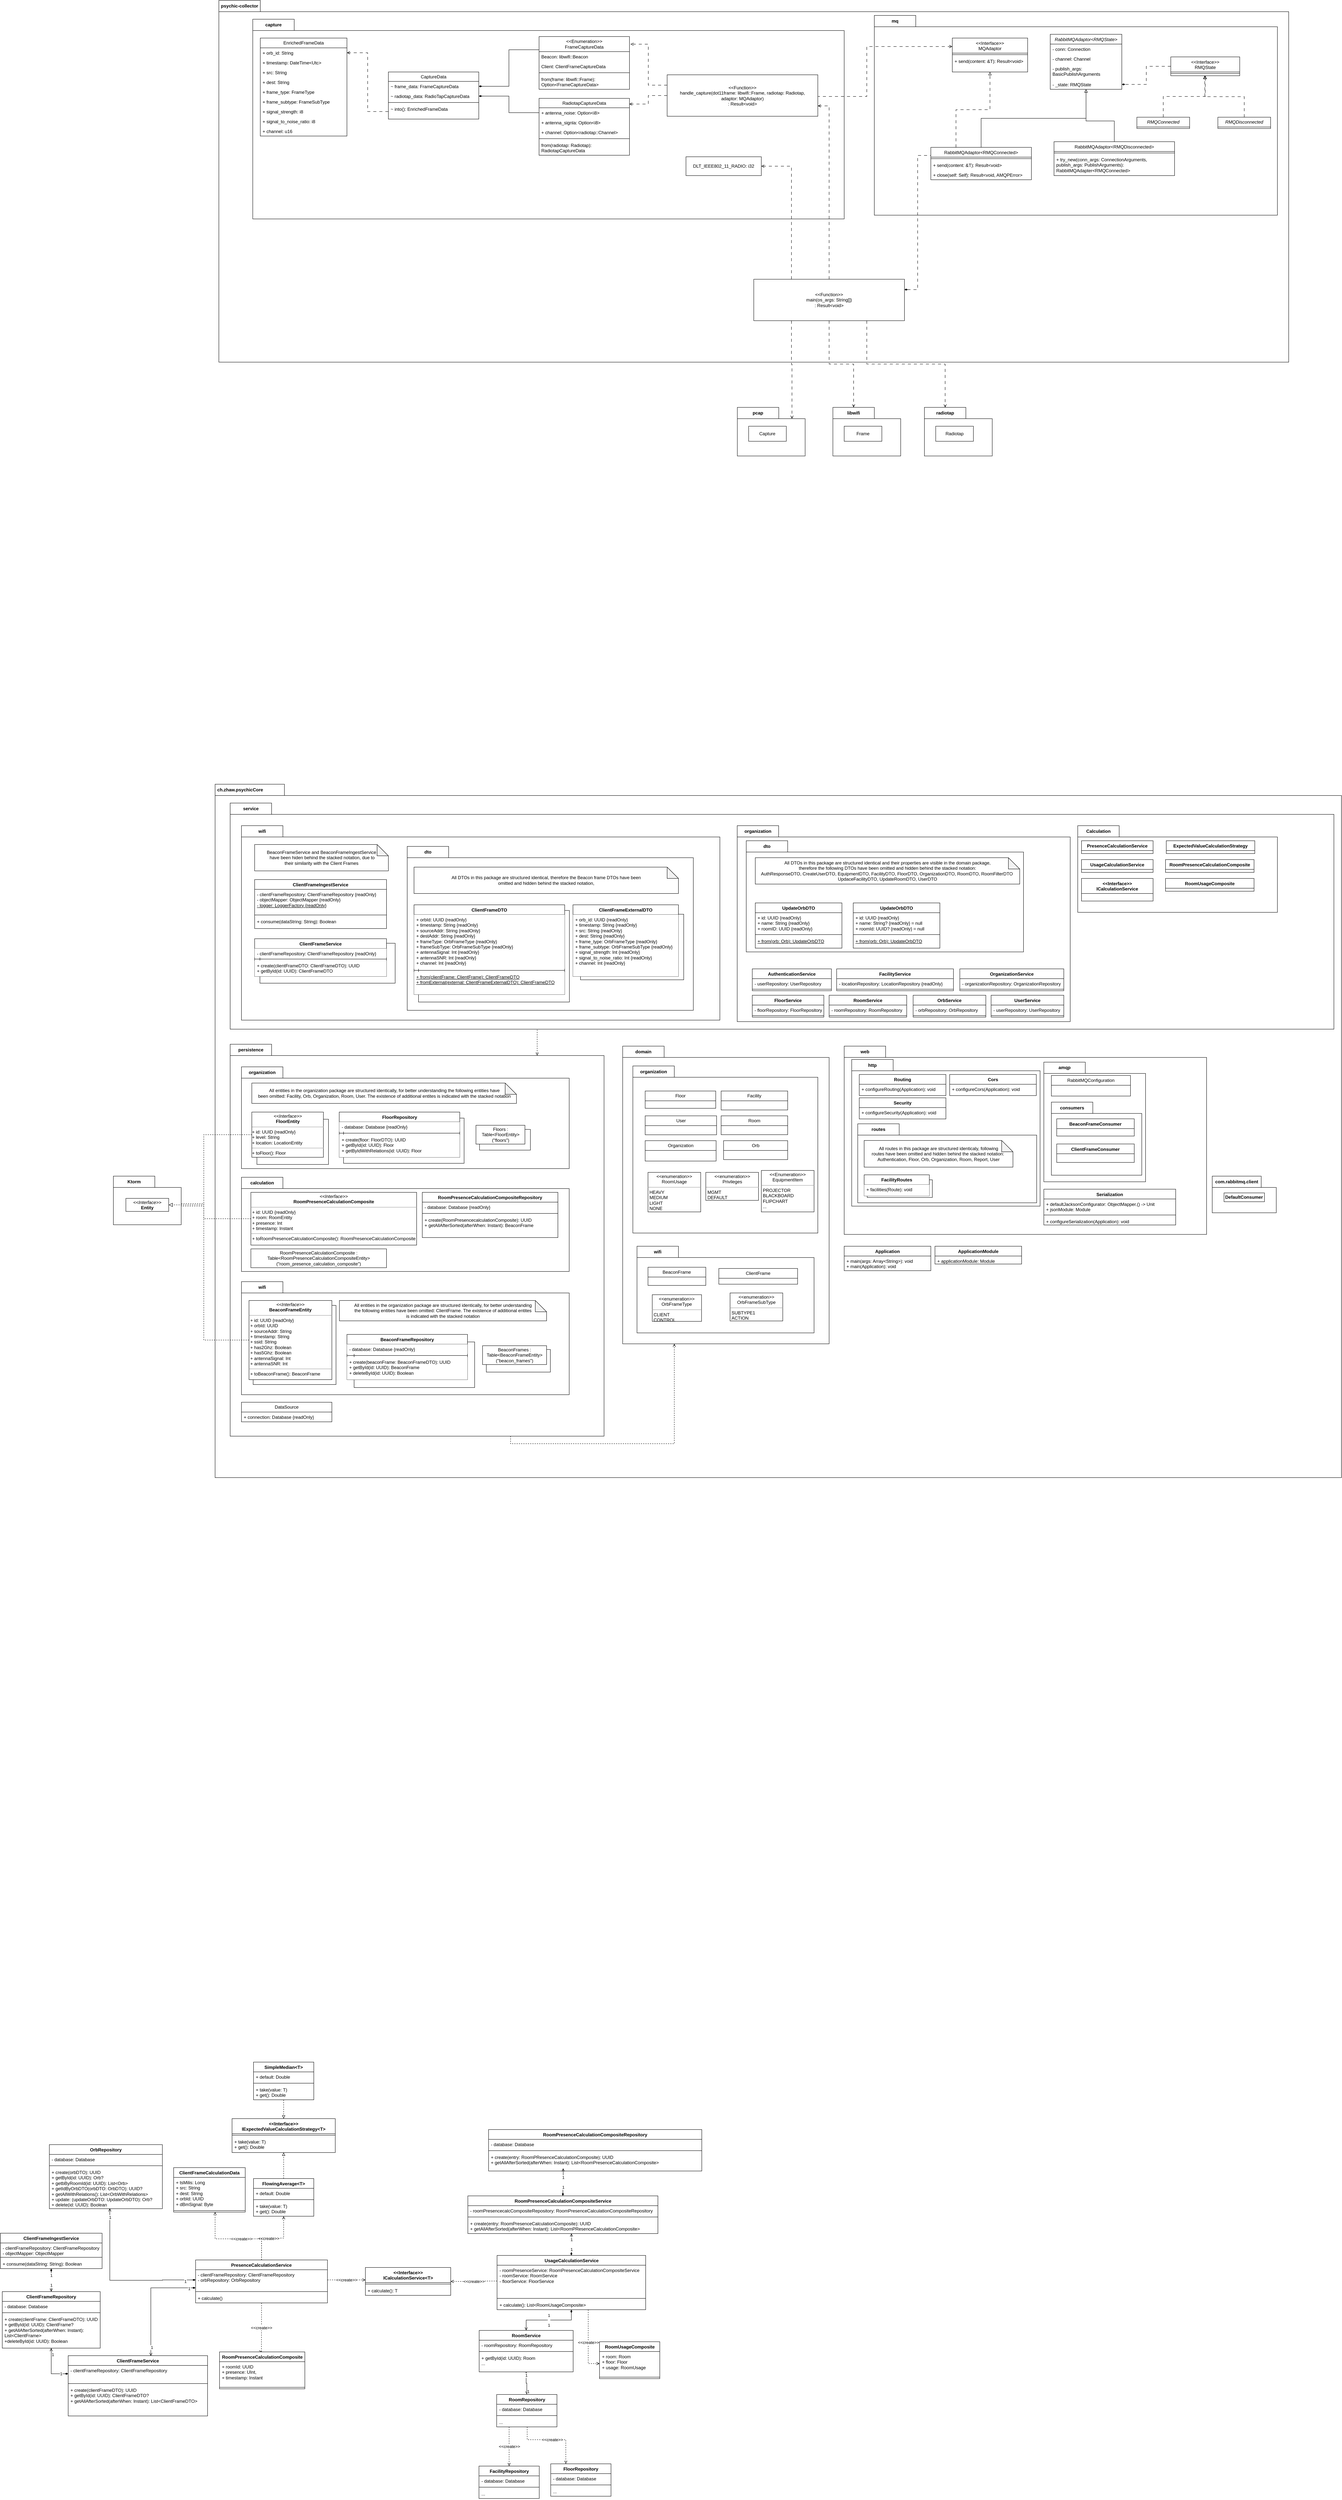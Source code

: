 <mxfile version="21.3.0" type="github">
  <diagram id="C5RBs43oDa-KdzZeNtuy" name="Page-1">
    <mxGraphModel dx="7764" dy="3382" grid="1" gridSize="10" guides="1" tooltips="1" connect="1" arrows="1" fold="1" page="1" pageScale="1" pageWidth="827" pageHeight="1169" math="0" shadow="0">
      <root>
        <mxCell id="WIyWlLk6GJQsqaUBKTNV-0" />
        <mxCell id="WIyWlLk6GJQsqaUBKTNV-1" parent="WIyWlLk6GJQsqaUBKTNV-0" />
        <mxCell id="AfYDf39B0m9BSEOkdbdF-281" value="ch.zhaw.psychicCore" style="shape=folder;fontStyle=1;tabWidth=133;tabHeight=30;tabPosition=left;html=1;boundedLbl=1;labelInHeader=1;container=1;collapsible=0;whiteSpace=wrap;" parent="WIyWlLk6GJQsqaUBKTNV-1" vertex="1">
          <mxGeometry x="-4590" y="460" width="2990" height="1840" as="geometry" />
        </mxCell>
        <mxCell id="lPcCZPkAOuMgYKHdjKl2-91" value="" style="html=1;strokeColor=none;resizeWidth=1;resizeHeight=1;fillColor=none;part=1;connectable=0;allowArrows=0;deletable=0;whiteSpace=wrap;container=0;" parent="AfYDf39B0m9BSEOkdbdF-281" vertex="1">
          <mxGeometry x="1082" y="725.709" width="710" height="866.923" as="geometry">
            <mxPoint y="30" as="offset" />
          </mxGeometry>
        </mxCell>
        <mxCell id="AfYDf39B0m9BSEOkdbdF-282" value="" style="html=1;strokeColor=none;resizeWidth=1;resizeHeight=1;fillColor=none;part=1;connectable=0;allowArrows=0;deletable=0;whiteSpace=wrap;" parent="AfYDf39B0m9BSEOkdbdF-281" vertex="1">
          <mxGeometry width="2990" height="1288" relative="1" as="geometry">
            <mxPoint y="30" as="offset" />
          </mxGeometry>
        </mxCell>
        <mxCell id="AfYDf39B0m9BSEOkdbdF-285" value="ApplicationModule" style="swimlane;fontStyle=1;align=center;verticalAlign=top;childLayout=stackLayout;horizontal=1;startSize=26;horizontalStack=0;resizeParent=1;resizeParentMax=0;resizeLast=0;collapsible=1;marginBottom=0;whiteSpace=wrap;html=1;" parent="AfYDf39B0m9BSEOkdbdF-281" vertex="1">
          <mxGeometry x="1911" y="1226.002" width="230" height="47.231" as="geometry" />
        </mxCell>
        <mxCell id="AfYDf39B0m9BSEOkdbdF-286" value="+ applicationModule: Module" style="text;strokeColor=none;fillColor=none;align=left;verticalAlign=top;spacingLeft=4;spacingRight=4;overflow=hidden;rotatable=0;points=[[0,0.5],[1,0.5]];portConstraint=eastwest;whiteSpace=wrap;html=1;" parent="AfYDf39B0m9BSEOkdbdF-285" vertex="1">
          <mxGeometry y="26" width="230" height="21.231" as="geometry" />
        </mxCell>
        <mxCell id="AfYDf39B0m9BSEOkdbdF-283" value="Application" style="swimlane;fontStyle=1;align=center;verticalAlign=top;childLayout=stackLayout;horizontal=1;startSize=26;horizontalStack=0;resizeParent=1;resizeParentMax=0;resizeLast=0;collapsible=1;marginBottom=0;whiteSpace=wrap;html=1;" parent="AfYDf39B0m9BSEOkdbdF-281" vertex="1">
          <mxGeometry x="1670" y="1226.002" width="230" height="64.923" as="geometry" />
        </mxCell>
        <mxCell id="AfYDf39B0m9BSEOkdbdF-284" value="+ main(args: Array&amp;lt;String&amp;gt;): void&lt;br&gt;+ main(Application): void" style="text;strokeColor=none;fillColor=none;align=left;verticalAlign=top;spacingLeft=4;spacingRight=4;overflow=hidden;rotatable=0;points=[[0,0.5],[1,0.5]];portConstraint=eastwest;whiteSpace=wrap;html=1;" parent="AfYDf39B0m9BSEOkdbdF-283" vertex="1">
          <mxGeometry y="26" width="230" height="38.923" as="geometry" />
        </mxCell>
        <mxCell id="AfYDf39B0m9BSEOkdbdF-0" value="web" style="shape=folder;fontStyle=1;tabWidth=110;tabHeight=30;tabPosition=left;html=1;boundedLbl=1;labelInHeader=1;container=1;collapsible=0;whiteSpace=wrap;recursiveResize=0;" parent="AfYDf39B0m9BSEOkdbdF-281" vertex="1">
          <mxGeometry x="1670" y="695" width="962" height="499.68" as="geometry" />
        </mxCell>
        <mxCell id="AfYDf39B0m9BSEOkdbdF-1" value="" style="html=1;strokeColor=none;resizeWidth=1;resizeHeight=1;fillColor=none;part=1;connectable=0;allowArrows=0;deletable=0;whiteSpace=wrap;" parent="AfYDf39B0m9BSEOkdbdF-0" vertex="1">
          <mxGeometry width="150" height="61.923" relative="1" as="geometry">
            <mxPoint y="30" as="offset" />
          </mxGeometry>
        </mxCell>
        <mxCell id="AfYDf39B0m9BSEOkdbdF-31" value="http" style="shape=folder;fontStyle=1;tabWidth=110;tabHeight=30;tabPosition=left;html=1;boundedLbl=1;labelInHeader=1;container=1;collapsible=0;whiteSpace=wrap;recursiveResize=0;" parent="AfYDf39B0m9BSEOkdbdF-0" vertex="1">
          <mxGeometry x="20" y="35.385" width="500" height="389.231" as="geometry" />
        </mxCell>
        <mxCell id="AfYDf39B0m9BSEOkdbdF-32" value="" style="html=1;strokeColor=none;resizeWidth=1;resizeHeight=1;fillColor=none;part=1;connectable=0;allowArrows=0;deletable=0;whiteSpace=wrap;" parent="AfYDf39B0m9BSEOkdbdF-31" vertex="1">
          <mxGeometry width="150" height="61.923" relative="1" as="geometry">
            <mxPoint y="30" as="offset" />
          </mxGeometry>
        </mxCell>
        <mxCell id="AfYDf39B0m9BSEOkdbdF-35" value="routes" style="shape=folder;fontStyle=1;tabWidth=110;tabHeight=30;tabPosition=left;html=1;boundedLbl=1;labelInHeader=1;container=1;collapsible=0;whiteSpace=wrap;recursiveResize=0;" parent="AfYDf39B0m9BSEOkdbdF-31" vertex="1">
          <mxGeometry x="16" y="170.731" width="475" height="209.654" as="geometry" />
        </mxCell>
        <mxCell id="AfYDf39B0m9BSEOkdbdF-36" value="" style="html=1;strokeColor=none;resizeWidth=1;resizeHeight=1;fillColor=none;part=1;connectable=0;allowArrows=0;deletable=0;whiteSpace=wrap;" parent="AfYDf39B0m9BSEOkdbdF-35" vertex="1">
          <mxGeometry width="150" height="61.923" relative="1" as="geometry">
            <mxPoint y="30" as="offset" />
          </mxGeometry>
        </mxCell>
        <mxCell id="hb8zp1G66MYR98sNPSMB-16" value="" style="rounded=0;whiteSpace=wrap;html=1;" vertex="1" parent="AfYDf39B0m9BSEOkdbdF-35">
          <mxGeometry x="25" y="148.615" width="173" height="46.885" as="geometry" />
        </mxCell>
        <mxCell id="AfYDf39B0m9BSEOkdbdF-95" value="FacilityRoutes" style="swimlane;fontStyle=1;align=center;verticalAlign=top;childLayout=stackLayout;horizontal=1;startSize=26;horizontalStack=0;resizeParent=1;resizeParentMax=0;resizeLast=0;collapsible=1;marginBottom=0;whiteSpace=wrap;html=1;" parent="AfYDf39B0m9BSEOkdbdF-35" vertex="1">
          <mxGeometry x="17" y="135.346" width="173" height="56.077" as="geometry" />
        </mxCell>
        <mxCell id="AfYDf39B0m9BSEOkdbdF-96" value="+ facilities(Route): void" style="text;strokeColor=none;fillColor=default;align=left;verticalAlign=top;spacingLeft=4;spacingRight=4;overflow=hidden;rotatable=0;points=[[0,0.5],[1,0.5]];portConstraint=eastwest;whiteSpace=wrap;html=1;" parent="AfYDf39B0m9BSEOkdbdF-95" vertex="1">
          <mxGeometry y="26" width="173" height="30.077" as="geometry" />
        </mxCell>
        <mxCell id="hb8zp1G66MYR98sNPSMB-17" value="All routes in this package are structured identicaly, following&lt;br&gt;routes have been omitted and hidden behind the stacked notation:&amp;nbsp;&lt;br&gt;Authentication, Floor, Orb, Organization, Room, Report, User" style="shape=note;whiteSpace=wrap;html=1;backgroundOutline=1;darkOpacity=0.05;" vertex="1" parent="AfYDf39B0m9BSEOkdbdF-35">
          <mxGeometry x="17" y="44.231" width="395" height="70.769" as="geometry" />
        </mxCell>
        <mxCell id="AfYDf39B0m9BSEOkdbdF-89" value="Routing" style="swimlane;fontStyle=1;align=center;verticalAlign=top;childLayout=stackLayout;horizontal=1;startSize=26;horizontalStack=0;resizeParent=1;resizeParentMax=0;resizeLast=0;collapsible=1;marginBottom=0;whiteSpace=wrap;html=1;" parent="AfYDf39B0m9BSEOkdbdF-31" vertex="1">
          <mxGeometry x="20" y="39.808" width="230" height="56.077" as="geometry" />
        </mxCell>
        <mxCell id="AfYDf39B0m9BSEOkdbdF-90" value="+ configureRouting(Application): void" style="text;strokeColor=none;fillColor=none;align=left;verticalAlign=top;spacingLeft=4;spacingRight=4;overflow=hidden;rotatable=0;points=[[0,0.5],[1,0.5]];portConstraint=eastwest;whiteSpace=wrap;html=1;" parent="AfYDf39B0m9BSEOkdbdF-89" vertex="1">
          <mxGeometry y="26" width="230" height="30.077" as="geometry" />
        </mxCell>
        <mxCell id="AfYDf39B0m9BSEOkdbdF-93" value="Security" style="swimlane;fontStyle=1;align=center;verticalAlign=top;childLayout=stackLayout;horizontal=1;startSize=26;horizontalStack=0;resizeParent=1;resizeParentMax=0;resizeLast=0;collapsible=1;marginBottom=0;whiteSpace=wrap;html=1;" parent="AfYDf39B0m9BSEOkdbdF-31" vertex="1">
          <mxGeometry x="20" y="101.731" width="230" height="56.077" as="geometry" />
        </mxCell>
        <mxCell id="AfYDf39B0m9BSEOkdbdF-94" value="+ configureSecurity(Application): void" style="text;strokeColor=none;fillColor=none;align=left;verticalAlign=top;spacingLeft=4;spacingRight=4;overflow=hidden;rotatable=0;points=[[0,0.5],[1,0.5]];portConstraint=eastwest;whiteSpace=wrap;html=1;" parent="AfYDf39B0m9BSEOkdbdF-93" vertex="1">
          <mxGeometry y="26" width="230" height="30.077" as="geometry" />
        </mxCell>
        <mxCell id="hb8zp1G66MYR98sNPSMB-18" value="Cors" style="swimlane;fontStyle=1;align=center;verticalAlign=top;childLayout=stackLayout;horizontal=1;startSize=26;horizontalStack=0;resizeParent=1;resizeParentMax=0;resizeLast=0;collapsible=1;marginBottom=0;whiteSpace=wrap;html=1;" vertex="1" parent="AfYDf39B0m9BSEOkdbdF-31">
          <mxGeometry x="260" y="39.808" width="230" height="56.077" as="geometry" />
        </mxCell>
        <mxCell id="hb8zp1G66MYR98sNPSMB-19" value="+ configureCors(Application): void" style="text;strokeColor=none;fillColor=none;align=left;verticalAlign=top;spacingLeft=4;spacingRight=4;overflow=hidden;rotatable=0;points=[[0,0.5],[1,0.5]];portConstraint=eastwest;whiteSpace=wrap;html=1;" vertex="1" parent="hb8zp1G66MYR98sNPSMB-18">
          <mxGeometry y="26" width="230" height="30.077" as="geometry" />
        </mxCell>
        <mxCell id="AfYDf39B0m9BSEOkdbdF-111" value="Serialization" style="swimlane;fontStyle=1;align=center;verticalAlign=top;childLayout=stackLayout;horizontal=1;startSize=26;horizontalStack=0;resizeParent=1;resizeParentMax=0;resizeLast=0;collapsible=1;marginBottom=0;whiteSpace=wrap;html=1;" parent="AfYDf39B0m9BSEOkdbdF-0" vertex="1">
          <mxGeometry x="530" y="379.677" width="350" height="95.0" as="geometry" />
        </mxCell>
        <mxCell id="AfYDf39B0m9BSEOkdbdF-112" value="+&amp;nbsp;defaultJacksonConfigurator: ObjectMapper.() -&amp;gt; Unit&lt;br&gt;+&amp;nbsp;jsonModule: Module" style="text;strokeColor=none;fillColor=none;align=left;verticalAlign=top;spacingLeft=4;spacingRight=4;overflow=hidden;rotatable=0;points=[[0,0.5],[1,0.5]];portConstraint=eastwest;whiteSpace=wrap;html=1;" parent="AfYDf39B0m9BSEOkdbdF-111" vertex="1">
          <mxGeometry y="26" width="350" height="38.923" as="geometry" />
        </mxCell>
        <mxCell id="AfYDf39B0m9BSEOkdbdF-113" value="" style="line;strokeWidth=1;fillColor=none;align=left;verticalAlign=middle;spacingTop=-1;spacingLeft=3;spacingRight=3;rotatable=0;labelPosition=right;points=[];portConstraint=eastwest;strokeColor=inherit;" parent="AfYDf39B0m9BSEOkdbdF-111" vertex="1">
          <mxGeometry y="64.923" width="350" height="7.077" as="geometry" />
        </mxCell>
        <mxCell id="AfYDf39B0m9BSEOkdbdF-114" value="+ configureSerialization(Application): void" style="text;strokeColor=none;fillColor=none;align=left;verticalAlign=top;spacingLeft=4;spacingRight=4;overflow=hidden;rotatable=0;points=[[0,0.5],[1,0.5]];portConstraint=eastwest;whiteSpace=wrap;html=1;" parent="AfYDf39B0m9BSEOkdbdF-111" vertex="1">
          <mxGeometry y="72.0" width="350" height="23" as="geometry" />
        </mxCell>
        <mxCell id="AfYDf39B0m9BSEOkdbdF-2" value="amqp" style="shape=folder;fontStyle=1;tabWidth=110;tabHeight=30;tabPosition=left;html=1;boundedLbl=1;labelInHeader=1;container=1;collapsible=0;whiteSpace=wrap;recursiveResize=0;" parent="AfYDf39B0m9BSEOkdbdF-0" vertex="1">
          <mxGeometry x="530" y="42.46" width="270" height="317.54" as="geometry" />
        </mxCell>
        <mxCell id="AfYDf39B0m9BSEOkdbdF-3" value="" style="html=1;strokeColor=none;resizeWidth=1;resizeHeight=1;fillColor=none;part=1;connectable=0;allowArrows=0;deletable=0;whiteSpace=wrap;" parent="AfYDf39B0m9BSEOkdbdF-2" vertex="1">
          <mxGeometry width="150" height="61.923" relative="1" as="geometry">
            <mxPoint y="30" as="offset" />
          </mxGeometry>
        </mxCell>
        <mxCell id="AfYDf39B0m9BSEOkdbdF-4" value="RabbitMQConfiguration" style="swimlane;fontStyle=0;childLayout=stackLayout;horizontal=1;startSize=26;fillColor=none;horizontalStack=0;resizeParent=1;resizeParentMax=0;resizeLast=0;collapsible=1;marginBottom=0;whiteSpace=wrap;html=1;" parent="AfYDf39B0m9BSEOkdbdF-2" vertex="1">
          <mxGeometry x="20" y="35.38" width="210" height="54.62" as="geometry" />
        </mxCell>
        <mxCell id="AfYDf39B0m9BSEOkdbdF-8" value="consumers" style="shape=folder;fontStyle=1;tabWidth=110;tabHeight=30;tabPosition=left;html=1;boundedLbl=1;labelInHeader=1;container=1;collapsible=0;whiteSpace=wrap;recursiveResize=0;" parent="AfYDf39B0m9BSEOkdbdF-2" vertex="1">
          <mxGeometry x="20" y="106.16" width="240" height="193.84" as="geometry" />
        </mxCell>
        <mxCell id="AfYDf39B0m9BSEOkdbdF-9" value="" style="html=1;strokeColor=none;resizeWidth=1;resizeHeight=1;fillColor=none;part=1;connectable=0;allowArrows=0;deletable=0;whiteSpace=wrap;" parent="AfYDf39B0m9BSEOkdbdF-8" vertex="1">
          <mxGeometry width="150" height="61.923" relative="1" as="geometry">
            <mxPoint y="30" as="offset" />
          </mxGeometry>
        </mxCell>
        <mxCell id="AfYDf39B0m9BSEOkdbdF-14" value="BeaconFrameConsumer" style="swimlane;fontStyle=1;align=center;verticalAlign=top;childLayout=stackLayout;horizontal=1;startSize=26;horizontalStack=0;resizeParent=1;resizeParentMax=0;resizeLast=0;collapsible=1;marginBottom=0;whiteSpace=wrap;html=1;" parent="AfYDf39B0m9BSEOkdbdF-8" vertex="1">
          <mxGeometry x="14.22" y="44.23" width="205.78" height="45.77" as="geometry" />
        </mxCell>
        <mxCell id="AfYDf39B0m9BSEOkdbdF-26" value="ClientFrameConsumer" style="swimlane;fontStyle=1;align=center;verticalAlign=top;childLayout=stackLayout;horizontal=1;startSize=26;horizontalStack=0;resizeParent=1;resizeParentMax=0;resizeLast=0;collapsible=1;marginBottom=0;whiteSpace=wrap;html=1;" parent="AfYDf39B0m9BSEOkdbdF-8" vertex="1">
          <mxGeometry x="14.22" y="111.06" width="205.78" height="48.94" as="geometry" />
        </mxCell>
        <mxCell id="AfYDf39B0m9BSEOkdbdF-18" value="com.rabbitmq.client" style="shape=folder;fontStyle=1;tabWidth=130;tabHeight=30;tabPosition=left;html=1;boundedLbl=1;labelInHeader=1;container=1;collapsible=0;whiteSpace=wrap;" parent="AfYDf39B0m9BSEOkdbdF-0" vertex="1">
          <mxGeometry x="977" y="345" width="170" height="97.308" as="geometry" />
        </mxCell>
        <mxCell id="AfYDf39B0m9BSEOkdbdF-19" value="" style="html=1;strokeColor=none;resizeWidth=1;resizeHeight=1;fillColor=none;part=1;connectable=0;allowArrows=0;deletable=0;whiteSpace=wrap;" parent="AfYDf39B0m9BSEOkdbdF-18" vertex="1">
          <mxGeometry width="170" height="68.115" relative="1" as="geometry">
            <mxPoint y="30" as="offset" />
          </mxGeometry>
        </mxCell>
        <mxCell id="AfYDf39B0m9BSEOkdbdF-20" value="&lt;p style=&quot;margin:0px;margin-top:4px;text-align:center;&quot;&gt;&lt;b&gt;DefaultConsumer&lt;/b&gt;&lt;/p&gt;&lt;p style=&quot;margin:0px;margin-left:4px;&quot;&gt;&lt;br&gt;&lt;/p&gt;" style="verticalAlign=top;align=left;overflow=fill;fontSize=12;fontFamily=Helvetica;html=1;whiteSpace=wrap;" parent="AfYDf39B0m9BSEOkdbdF-18" vertex="1">
          <mxGeometry x="31.318" y="44.505" width="107.364" height="23.384" as="geometry" />
        </mxCell>
        <mxCell id="lPcCZPkAOuMgYKHdjKl2-90" value="domain" style="shape=folder;fontStyle=1;tabWidth=110;tabHeight=30;tabPosition=left;html=1;boundedLbl=1;labelInHeader=1;container=0;collapsible=0;whiteSpace=wrap;" parent="AfYDf39B0m9BSEOkdbdF-281" vertex="1">
          <mxGeometry x="1082" y="695" width="548" height="790" as="geometry" />
        </mxCell>
        <mxCell id="lPcCZPkAOuMgYKHdjKl2-27" value="organization" style="shape=folder;fontStyle=1;tabWidth=110;tabHeight=30;tabPosition=left;html=1;boundedLbl=1;labelInHeader=1;container=0;collapsible=0;whiteSpace=wrap;" parent="AfYDf39B0m9BSEOkdbdF-281" vertex="1">
          <mxGeometry x="1109" y="747.67" width="491" height="443.33" as="geometry" />
        </mxCell>
        <mxCell id="lPcCZPkAOuMgYKHdjKl2-2" value="Floor" style="swimlane;fontStyle=0;childLayout=stackLayout;horizontal=1;startSize=26;fillColor=none;horizontalStack=0;resizeParent=1;resizeParentMax=0;resizeLast=0;collapsible=1;marginBottom=0;whiteSpace=wrap;html=1;container=0;" parent="AfYDf39B0m9BSEOkdbdF-281" vertex="1">
          <mxGeometry x="1141.69" y="814.17" width="187.31" height="45.83" as="geometry" />
        </mxCell>
        <mxCell id="lPcCZPkAOuMgYKHdjKl2-10" value="Orb" style="swimlane;fontStyle=0;childLayout=stackLayout;horizontal=1;startSize=26;fillColor=none;horizontalStack=0;resizeParent=1;resizeParentMax=0;resizeLast=0;collapsible=1;marginBottom=0;whiteSpace=wrap;html=1;container=0;" parent="AfYDf39B0m9BSEOkdbdF-281" vertex="1">
          <mxGeometry x="1349.82" y="945.88" width="170.18" height="50.25" as="geometry" />
        </mxCell>
        <mxCell id="lPcCZPkAOuMgYKHdjKl2-85" value="Facility" style="swimlane;fontStyle=0;childLayout=stackLayout;horizontal=1;startSize=26;fillColor=none;horizontalStack=0;resizeParent=1;resizeParentMax=0;resizeLast=0;collapsible=1;marginBottom=0;whiteSpace=wrap;html=1;container=0;" parent="AfYDf39B0m9BSEOkdbdF-281" vertex="1">
          <mxGeometry x="1343.34" y="814.17" width="176.66" height="50.25" as="geometry" />
        </mxCell>
        <mxCell id="lPcCZPkAOuMgYKHdjKl2-31" value="wifi" style="shape=folder;fontStyle=1;tabWidth=110;tabHeight=30;tabPosition=left;html=1;boundedLbl=1;labelInHeader=1;container=0;collapsible=0;whiteSpace=wrap;" parent="AfYDf39B0m9BSEOkdbdF-281" vertex="1">
          <mxGeometry x="1120" y="1226" width="470" height="230" as="geometry" />
        </mxCell>
        <mxCell id="lPcCZPkAOuMgYKHdjKl2-32" value="" style="html=1;strokeColor=none;resizeWidth=1;resizeHeight=1;fillColor=none;part=1;connectable=0;allowArrows=0;deletable=0;whiteSpace=wrap;container=0;" parent="AfYDf39B0m9BSEOkdbdF-281" vertex="1">
          <mxGeometry x="1806" y="768.17" width="456.512" height="222.923" as="geometry">
            <mxPoint y="30" as="offset" />
          </mxGeometry>
        </mxCell>
        <mxCell id="lPcCZPkAOuMgYKHdjKl2-33" value="BeaconFrame" style="swimlane;fontStyle=0;childLayout=stackLayout;horizontal=1;startSize=26;fillColor=none;horizontalStack=0;resizeParent=1;resizeParentMax=0;resizeLast=0;collapsible=1;marginBottom=0;whiteSpace=wrap;html=1;container=0;" parent="AfYDf39B0m9BSEOkdbdF-281" vertex="1">
          <mxGeometry x="1149.17" y="1281.72" width="153.47" height="48.28" as="geometry" />
        </mxCell>
        <mxCell id="lPcCZPkAOuMgYKHdjKl2-57" value="&lt;p style=&quot;margin:0px;margin-top:4px;text-align:center;&quot;&gt;&amp;lt;&amp;lt;enumeration&amp;gt;&amp;gt;&lt;br&gt;OrbFrameType&lt;/p&gt;&lt;hr size=&quot;1&quot;&gt;&lt;p style=&quot;margin:0px;margin-left:4px;&quot;&gt;CLIENT&lt;/p&gt;&lt;p style=&quot;margin:0px;margin-left:4px;&quot;&gt;CONTROL&lt;/p&gt;" style="verticalAlign=top;align=left;overflow=fill;fontSize=12;fontFamily=Helvetica;html=1;whiteSpace=wrap;container=0;" parent="AfYDf39B0m9BSEOkdbdF-281" vertex="1">
          <mxGeometry x="1160.49" y="1354.612" width="130.83" height="70.769" as="geometry" />
        </mxCell>
        <mxCell id="lPcCZPkAOuMgYKHdjKl2-37" value="ClientFrame" style="swimlane;fontStyle=0;childLayout=stackLayout;horizontal=1;startSize=26;fillColor=none;horizontalStack=0;resizeParent=1;resizeParentMax=0;resizeLast=0;collapsible=1;marginBottom=0;whiteSpace=wrap;html=1;container=0;" parent="AfYDf39B0m9BSEOkdbdF-281" vertex="1">
          <mxGeometry x="1337.24" y="1284.97" width="209.07" height="41.78" as="geometry" />
        </mxCell>
        <mxCell id="lPcCZPkAOuMgYKHdjKl2-58" value="&lt;p style=&quot;margin:0px;margin-top:4px;text-align:center;&quot;&gt;&amp;lt;&amp;lt;enumeration&amp;gt;&amp;gt;&lt;br&gt;OrbFrameSubType&lt;/p&gt;&lt;hr size=&quot;1&quot;&gt;&lt;p style=&quot;margin:0px;margin-left:4px;&quot;&gt;SUBTYPE1&lt;/p&gt;&lt;p style=&quot;margin:0px;margin-left:4px;&quot;&gt;ACTION&lt;/p&gt;" style="verticalAlign=top;align=left;overflow=fill;fontSize=12;fontFamily=Helvetica;html=1;whiteSpace=wrap;container=0;" parent="AfYDf39B0m9BSEOkdbdF-281" vertex="1">
          <mxGeometry x="1367.04" y="1350.002" width="139.92" height="74.308" as="geometry" />
        </mxCell>
        <mxCell id="lPcCZPkAOuMgYKHdjKl2-14" value="Organization" style="swimlane;fontStyle=0;childLayout=stackLayout;horizontal=1;startSize=26;fillColor=none;horizontalStack=0;resizeParent=1;resizeParentMax=0;resizeLast=0;collapsible=1;marginBottom=0;whiteSpace=wrap;html=1;container=0;" parent="AfYDf39B0m9BSEOkdbdF-281" vertex="1">
          <mxGeometry x="1141.69" y="945.88" width="188.31" height="54.12" as="geometry" />
        </mxCell>
        <mxCell id="lPcCZPkAOuMgYKHdjKl2-18" value="Room" style="swimlane;fontStyle=0;childLayout=stackLayout;horizontal=1;startSize=26;fillColor=none;horizontalStack=0;resizeParent=1;resizeParentMax=0;resizeLast=0;collapsible=1;marginBottom=0;whiteSpace=wrap;html=1;container=0;" parent="AfYDf39B0m9BSEOkdbdF-281" vertex="1">
          <mxGeometry x="1343.34" y="880" width="176.66" height="50" as="geometry" />
        </mxCell>
        <mxCell id="lPcCZPkAOuMgYKHdjKl2-22" value="User" style="swimlane;fontStyle=0;childLayout=stackLayout;horizontal=1;startSize=26;fillColor=none;horizontalStack=0;resizeParent=1;resizeParentMax=0;resizeLast=0;collapsible=1;marginBottom=0;whiteSpace=wrap;html=1;container=0;" parent="AfYDf39B0m9BSEOkdbdF-281" vertex="1">
          <mxGeometry x="1141.69" y="880" width="189.58" height="50.25" as="geometry" />
        </mxCell>
        <mxCell id="hb8zp1G66MYR98sNPSMB-14" value="&lt;p style=&quot;margin:0px;margin-top:4px;text-align:center;&quot;&gt;&amp;lt;&amp;lt;enumeration&amp;gt;&amp;gt;&lt;br&gt;Privileges&lt;/p&gt;&lt;hr size=&quot;1&quot;&gt;&lt;p style=&quot;margin:0px;margin-left:4px;&quot;&gt;MGMT&lt;/p&gt;&lt;p style=&quot;margin:0px;margin-left:4px;&quot;&gt;DEFAULT&lt;/p&gt;" style="verticalAlign=top;align=left;overflow=fill;fontSize=12;fontFamily=Helvetica;html=1;whiteSpace=wrap;container=0;" vertex="1" parent="AfYDf39B0m9BSEOkdbdF-281">
          <mxGeometry x="1302.64" y="1029.998" width="139.92" height="74.308" as="geometry" />
        </mxCell>
        <mxCell id="hb8zp1G66MYR98sNPSMB-15" value="&lt;p style=&quot;margin:0px;margin-top:4px;text-align:center;&quot;&gt;&amp;lt;&amp;lt;enumeration&amp;gt;&amp;gt;&lt;br&gt;RoomUsage&lt;/p&gt;&lt;hr size=&quot;1&quot;&gt;&lt;p style=&quot;margin:0px;margin-left:4px;&quot;&gt;HEAVY&lt;/p&gt;&lt;p style=&quot;margin:0px;margin-left:4px;&quot;&gt;MEDIUM&lt;/p&gt;&lt;p style=&quot;margin:0px;margin-left:4px;&quot;&gt;LIGHT&lt;/p&gt;&lt;p style=&quot;margin:0px;margin-left:4px;&quot;&gt;NONE&lt;/p&gt;" style="verticalAlign=top;align=left;overflow=fill;fontSize=12;fontFamily=Helvetica;html=1;whiteSpace=wrap;container=0;" vertex="1" parent="AfYDf39B0m9BSEOkdbdF-281">
          <mxGeometry x="1149.17" y="1030.0" width="139.92" height="104.91" as="geometry" />
        </mxCell>
        <mxCell id="hb8zp1G66MYR98sNPSMB-33" value="&lt;p style=&quot;margin:0px;margin-top:4px;text-align:center;&quot;&gt;&amp;lt;&amp;lt;Enumeration&amp;gt;&amp;gt;&lt;br&gt;EquipmentItem&lt;/p&gt;&lt;hr size=&quot;1&quot;&gt;&lt;p style=&quot;margin:0px;margin-left:4px;&quot;&gt;PROJECTOR&lt;/p&gt;&lt;p style=&quot;margin:0px;margin-left:4px;&quot;&gt;BLACKBOARD&lt;/p&gt;&lt;p style=&quot;margin:0px;margin-left:4px;&quot;&gt;FLIPCHART&lt;/p&gt;&lt;p style=&quot;margin:0px;margin-left:4px;&quot;&gt;...&lt;/p&gt;" style="verticalAlign=top;align=left;overflow=fill;fontSize=12;fontFamily=Helvetica;html=1;whiteSpace=wrap;container=0;" vertex="1" parent="AfYDf39B0m9BSEOkdbdF-281">
          <mxGeometry x="1450.08" y="1024.91" width="139.92" height="110" as="geometry" />
        </mxCell>
        <mxCell id="hb8zp1G66MYR98sNPSMB-24" value="" style="rounded=0;whiteSpace=wrap;html=1;" vertex="1" parent="WIyWlLk6GJQsqaUBKTNV-1">
          <mxGeometry x="-4476" y="600" width="359" height="106" as="geometry" />
        </mxCell>
        <mxCell id="oJ_QEjRXKQ8KDt1Xelnm-1" style="edgeStyle=orthogonalEdgeStyle;rounded=0;orthogonalLoop=1;jettySize=auto;html=1;exitX=0.75;exitY=1;exitDx=0;exitDy=0;exitPerimeter=0;entryX=0.25;entryY=1;entryDx=0;entryDy=0;entryPerimeter=0;dashed=1;endArrow=open;endFill=0;" parent="WIyWlLk6GJQsqaUBKTNV-1" source="lPcCZPkAOuMgYKHdjKl2-149" target="lPcCZPkAOuMgYKHdjKl2-90" edge="1">
          <mxGeometry relative="1" as="geometry" />
        </mxCell>
        <mxCell id="lPcCZPkAOuMgYKHdjKl2-149" value="persistence" style="shape=folder;fontStyle=1;tabWidth=110;tabHeight=30;tabPosition=left;html=1;boundedLbl=1;labelInHeader=1;container=1;collapsible=0;whiteSpace=wrap;recursiveResize=0;" parent="WIyWlLk6GJQsqaUBKTNV-1" vertex="1">
          <mxGeometry x="-4550" y="1150" width="992.5" height="1040" as="geometry" />
        </mxCell>
        <mxCell id="bHpejM-_ZtZiDxcdXfHe-60" value="organization" style="shape=folder;fontStyle=1;tabWidth=110;tabHeight=30;tabPosition=left;html=1;boundedLbl=1;labelInHeader=1;container=1;collapsible=0;whiteSpace=wrap;recursiveResize=0;" parent="lPcCZPkAOuMgYKHdjKl2-149" vertex="1">
          <mxGeometry x="30" y="60" width="870" height="270" as="geometry" />
        </mxCell>
        <mxCell id="bHpejM-_ZtZiDxcdXfHe-61" value="" style="html=1;strokeColor=none;resizeWidth=1;resizeHeight=1;fillColor=none;part=1;connectable=0;allowArrows=0;deletable=0;whiteSpace=wrap;recursiveResize=0;" parent="bHpejM-_ZtZiDxcdXfHe-60" vertex="1">
          <mxGeometry width="790" height="280" relative="1" as="geometry">
            <mxPoint y="30" as="offset" />
          </mxGeometry>
        </mxCell>
        <mxCell id="bHpejM-_ZtZiDxcdXfHe-101" value="" style="rounded=0;whiteSpace=wrap;html=1;" parent="bHpejM-_ZtZiDxcdXfHe-60" vertex="1">
          <mxGeometry x="632" y="166" width="135" height="55" as="geometry" />
        </mxCell>
        <mxCell id="bHpejM-_ZtZiDxcdXfHe-100" value="" style="rounded=0;whiteSpace=wrap;html=1;" parent="bHpejM-_ZtZiDxcdXfHe-60" vertex="1">
          <mxGeometry x="271" y="136" width="320" height="120" as="geometry" />
        </mxCell>
        <mxCell id="bHpejM-_ZtZiDxcdXfHe-99" value="" style="rounded=0;whiteSpace=wrap;html=1;" parent="bHpejM-_ZtZiDxcdXfHe-60" vertex="1">
          <mxGeometry x="41" y="139" width="190" height="120" as="geometry" />
        </mxCell>
        <mxCell id="bHpejM-_ZtZiDxcdXfHe-82" value="&lt;p style=&quot;margin:0px;margin-top:4px;text-align:center;&quot;&gt;&lt;i&gt;&amp;lt;&amp;lt;Interface&amp;gt;&amp;gt;&lt;/i&gt;&lt;br&gt;&lt;b&gt;FloorEntity&lt;/b&gt;&lt;/p&gt;&lt;hr size=&quot;1&quot;&gt;+&lt;span style=&quot;background-color: initial;&quot;&gt;&amp;nbsp;id: UUID {readOnly}&lt;/span&gt;&lt;br&gt;+&lt;span style=&quot;background-color: initial;&quot;&gt;&amp;nbsp;level: String&lt;/span&gt;&lt;br&gt;+&lt;span style=&quot;background-color: initial;&quot;&gt;&amp;nbsp;location: LocationEntity&lt;/span&gt;&lt;br&gt;&lt;hr size=&quot;1&quot;&gt;+&lt;span style=&quot;background-color: initial;&quot;&gt;&amp;nbsp;toFloor(): Floor&lt;/span&gt;" style="verticalAlign=top;align=left;overflow=fill;fontSize=12;fontFamily=Helvetica;html=1;whiteSpace=wrap;" parent="bHpejM-_ZtZiDxcdXfHe-60" vertex="1">
          <mxGeometry x="27.5" y="120" width="190" height="120" as="geometry" />
        </mxCell>
        <mxCell id="bHpejM-_ZtZiDxcdXfHe-92" value="Floors : Table&amp;lt;FloorEntity&amp;gt;(&quot;floors&quot;)" style="html=1;whiteSpace=wrap;" parent="bHpejM-_ZtZiDxcdXfHe-60" vertex="1">
          <mxGeometry x="622.5" y="155" width="130" height="50" as="geometry" />
        </mxCell>
        <mxCell id="bHpejM-_ZtZiDxcdXfHe-62" value="FloorRepository" style="swimlane;fontStyle=1;align=center;verticalAlign=top;childLayout=stackLayout;horizontal=1;startSize=26;horizontalStack=0;resizeParent=1;resizeParentMax=0;resizeLast=0;collapsible=1;marginBottom=0;whiteSpace=wrap;html=1;" parent="bHpejM-_ZtZiDxcdXfHe-60" vertex="1">
          <mxGeometry x="259.5" y="120" width="320" height="120" as="geometry" />
        </mxCell>
        <mxCell id="bHpejM-_ZtZiDxcdXfHe-63" value="- database: Database {readOnly}" style="text;strokeColor=none;fillColor=default;align=left;verticalAlign=top;spacingLeft=4;spacingRight=4;overflow=hidden;rotatable=0;points=[[0,0.5],[1,0.5]];portConstraint=eastwest;whiteSpace=wrap;html=1;" parent="bHpejM-_ZtZiDxcdXfHe-62" vertex="1">
          <mxGeometry y="26" width="320" height="26" as="geometry" />
        </mxCell>
        <mxCell id="bHpejM-_ZtZiDxcdXfHe-64" value="" style="line;strokeWidth=1;fillColor=none;align=left;verticalAlign=middle;spacingTop=-1;spacingLeft=3;spacingRight=3;rotatable=0;labelPosition=right;points=[];portConstraint=eastwest;strokeColor=inherit;" parent="bHpejM-_ZtZiDxcdXfHe-62" vertex="1">
          <mxGeometry y="52" width="320" height="8" as="geometry" />
        </mxCell>
        <mxCell id="bHpejM-_ZtZiDxcdXfHe-65" value="+&amp;nbsp;create(floor: FloorDTO): UUID&lt;br&gt;+&amp;nbsp;getById(id: UUID): Floor&lt;br&gt;+&amp;nbsp;getByIdWithRelations(id: UUID): Floor" style="text;strokeColor=none;fillColor=default;align=left;verticalAlign=top;spacingLeft=4;spacingRight=4;overflow=hidden;rotatable=0;points=[[0,0.5],[1,0.5]];portConstraint=eastwest;whiteSpace=wrap;html=1;" parent="bHpejM-_ZtZiDxcdXfHe-62" vertex="1">
          <mxGeometry y="60" width="320" height="60" as="geometry" />
        </mxCell>
        <mxCell id="bHpejM-_ZtZiDxcdXfHe-102" value="All entities in the organization package are structured identically, for better understanding the following entities have&lt;br&gt;been omitted: Facility, Orb, Organization, Room, User. The existence of additional entites is indicated with the stacked notation" style="shape=note;whiteSpace=wrap;html=1;backgroundOutline=1;darkOpacity=0.05;" parent="bHpejM-_ZtZiDxcdXfHe-60" vertex="1">
          <mxGeometry x="27.5" y="43" width="702.5" height="54" as="geometry" />
        </mxCell>
        <mxCell id="lPcCZPkAOuMgYKHdjKl2-150" value="" style="html=1;strokeColor=none;resizeWidth=1;resizeHeight=1;fillColor=none;part=1;connectable=0;allowArrows=0;deletable=0;whiteSpace=wrap;" parent="lPcCZPkAOuMgYKHdjKl2-149" vertex="1">
          <mxGeometry width="150" height="70" relative="1" as="geometry">
            <mxPoint y="30" as="offset" />
          </mxGeometry>
        </mxCell>
        <mxCell id="bHpejM-_ZtZiDxcdXfHe-0" value="calculation" style="shape=folder;fontStyle=1;tabWidth=110;tabHeight=30;tabPosition=left;html=1;boundedLbl=1;labelInHeader=1;container=1;collapsible=0;whiteSpace=wrap;recursiveResize=0;" parent="lPcCZPkAOuMgYKHdjKl2-149" vertex="1">
          <mxGeometry x="30" y="353" width="870" height="250" as="geometry" />
        </mxCell>
        <mxCell id="bHpejM-_ZtZiDxcdXfHe-1" value="" style="html=1;strokeColor=none;resizeWidth=1;resizeHeight=1;fillColor=none;part=1;connectable=0;allowArrows=0;deletable=0;whiteSpace=wrap;" parent="bHpejM-_ZtZiDxcdXfHe-0" vertex="1">
          <mxGeometry width="620" height="220" relative="1" as="geometry">
            <mxPoint y="30" as="offset" />
          </mxGeometry>
        </mxCell>
        <mxCell id="bHpejM-_ZtZiDxcdXfHe-2" value="RoomPresenceCalculationCompositeRepository" style="swimlane;fontStyle=1;align=center;verticalAlign=top;childLayout=stackLayout;horizontal=1;startSize=26;horizontalStack=0;resizeParent=1;resizeParentMax=0;resizeLast=0;collapsible=1;marginBottom=0;whiteSpace=wrap;html=1;" parent="bHpejM-_ZtZiDxcdXfHe-0" vertex="1">
          <mxGeometry x="480" y="40" width="360" height="120" as="geometry" />
        </mxCell>
        <mxCell id="bHpejM-_ZtZiDxcdXfHe-3" value="- database: Database {readOnly}" style="text;strokeColor=none;fillColor=none;align=left;verticalAlign=top;spacingLeft=4;spacingRight=4;overflow=hidden;rotatable=0;points=[[0,0.5],[1,0.5]];portConstraint=eastwest;whiteSpace=wrap;html=1;" parent="bHpejM-_ZtZiDxcdXfHe-2" vertex="1">
          <mxGeometry y="26" width="360" height="26" as="geometry" />
        </mxCell>
        <mxCell id="bHpejM-_ZtZiDxcdXfHe-4" value="" style="line;strokeWidth=1;fillColor=none;align=left;verticalAlign=middle;spacingTop=-1;spacingLeft=3;spacingRight=3;rotatable=0;labelPosition=right;points=[];portConstraint=eastwest;strokeColor=inherit;" parent="bHpejM-_ZtZiDxcdXfHe-2" vertex="1">
          <mxGeometry y="52" width="360" height="8" as="geometry" />
        </mxCell>
        <mxCell id="bHpejM-_ZtZiDxcdXfHe-5" value="+&amp;nbsp;create(RoomPresencecalculationComposite): UUID&lt;br&gt;+&amp;nbsp;getAllAfterSorted(afterWhen: Instant): BeaconFrame" style="text;strokeColor=none;fillColor=none;align=left;verticalAlign=top;spacingLeft=4;spacingRight=4;overflow=hidden;rotatable=0;points=[[0,0.5],[1,0.5]];portConstraint=eastwest;whiteSpace=wrap;html=1;" parent="bHpejM-_ZtZiDxcdXfHe-2" vertex="1">
          <mxGeometry y="60" width="360" height="60" as="geometry" />
        </mxCell>
        <mxCell id="hb8zp1G66MYR98sNPSMB-12" style="edgeStyle=orthogonalEdgeStyle;rounded=0;orthogonalLoop=1;jettySize=auto;html=1;exitX=0;exitY=0.5;exitDx=0;exitDy=0;dashed=1;endArrow=none;endFill=0;" edge="1" parent="bHpejM-_ZtZiDxcdXfHe-0" source="bHpejM-_ZtZiDxcdXfHe-10">
          <mxGeometry relative="1" as="geometry">
            <mxPoint x="-190" y="70" as="targetPoint" />
            <Array as="points">
              <mxPoint x="-100" y="110" />
              <mxPoint x="-100" y="70" />
            </Array>
          </mxGeometry>
        </mxCell>
        <mxCell id="bHpejM-_ZtZiDxcdXfHe-10" value="&lt;p style=&quot;margin:0px;margin-top:4px;text-align:center;&quot;&gt;&lt;i&gt;&amp;lt;&amp;lt;Interface&amp;gt;&amp;gt;&lt;/i&gt;&lt;br&gt;&lt;b&gt;RoomPresenceCalculationComposite&lt;/b&gt;&lt;/p&gt;&lt;hr size=&quot;1&quot;&gt;&amp;nbsp;+&lt;span style=&quot;background-color: initial;&quot;&gt;&amp;nbsp;id: UUID {readOnly}&lt;/span&gt;&lt;br&gt;&amp;nbsp;+&lt;span style=&quot;background-color: initial;&quot;&gt;&amp;nbsp;room: RoomEntity&lt;/span&gt;&lt;br&gt;&amp;nbsp;+&lt;span style=&quot;background-color: initial;&quot;&gt;&amp;nbsp;presence: Int&lt;/span&gt;&lt;br&gt;&amp;nbsp;+&lt;span style=&quot;background-color: initial;&quot;&gt;&amp;nbsp;timestamp: Instant&lt;/span&gt;&lt;br&gt;&lt;hr size=&quot;1&quot;&gt;&amp;nbsp;+&lt;span style=&quot;background-color: initial;&quot;&gt;&amp;nbsp;toRoomPresenceCalculationComposite(): RoomPresenceCalculationComposite&lt;/span&gt;" style="verticalAlign=top;align=left;overflow=fill;fontSize=12;fontFamily=Helvetica;html=1;whiteSpace=wrap;" parent="bHpejM-_ZtZiDxcdXfHe-0" vertex="1">
          <mxGeometry x="25" y="40" width="440" height="140" as="geometry" />
        </mxCell>
        <mxCell id="hb8zp1G66MYR98sNPSMB-0" value="RoomPresenceCalculationComposite : Table&amp;lt;RoomPresenceCalculationCompositeEntity&amp;gt;(&quot;room_presence_calculation_composite&quot;)" style="html=1;whiteSpace=wrap;" vertex="1" parent="bHpejM-_ZtZiDxcdXfHe-0">
          <mxGeometry x="25" y="190" width="360" height="50" as="geometry" />
        </mxCell>
        <mxCell id="lPcCZPkAOuMgYKHdjKl2-135" value="wifi" style="shape=folder;fontStyle=1;tabWidth=110;tabHeight=30;tabPosition=left;html=1;boundedLbl=1;labelInHeader=1;container=1;collapsible=0;whiteSpace=wrap;recursiveResize=0;" parent="lPcCZPkAOuMgYKHdjKl2-149" vertex="1">
          <mxGeometry x="30" y="630" width="870" height="300" as="geometry" />
        </mxCell>
        <mxCell id="hb8zp1G66MYR98sNPSMB-8" value="" style="rounded=0;whiteSpace=wrap;html=1;" vertex="1" parent="lPcCZPkAOuMgYKHdjKl2-135">
          <mxGeometry x="31" y="63" width="220" height="210" as="geometry" />
        </mxCell>
        <mxCell id="hb8zp1G66MYR98sNPSMB-9" value="" style="rounded=0;whiteSpace=wrap;html=1;" vertex="1" parent="lPcCZPkAOuMgYKHdjKl2-135">
          <mxGeometry x="299" y="160" width="320" height="121" as="geometry" />
        </mxCell>
        <mxCell id="hb8zp1G66MYR98sNPSMB-10" value="" style="rounded=0;whiteSpace=wrap;html=1;" vertex="1" parent="lPcCZPkAOuMgYKHdjKl2-135">
          <mxGeometry x="650" y="180" width="170" height="60" as="geometry" />
        </mxCell>
        <mxCell id="lPcCZPkAOuMgYKHdjKl2-136" value="" style="html=1;strokeColor=none;resizeWidth=1;resizeHeight=1;fillColor=none;part=1;connectable=0;allowArrows=0;deletable=0;whiteSpace=wrap;" parent="lPcCZPkAOuMgYKHdjKl2-135" vertex="1">
          <mxGeometry width="620" height="250" relative="1" as="geometry">
            <mxPoint y="30" as="offset" />
          </mxGeometry>
        </mxCell>
        <mxCell id="hb8zp1G66MYR98sNPSMB-1" value="BeaconFrameRepository" style="swimlane;fontStyle=1;align=center;verticalAlign=top;childLayout=stackLayout;horizontal=1;startSize=26;horizontalStack=0;resizeParent=1;resizeParentMax=0;resizeLast=0;collapsible=1;marginBottom=0;whiteSpace=wrap;html=1;" vertex="1" parent="lPcCZPkAOuMgYKHdjKl2-135">
          <mxGeometry x="280" y="140" width="320" height="120" as="geometry" />
        </mxCell>
        <mxCell id="hb8zp1G66MYR98sNPSMB-2" value="- database: Database {readOnly}" style="text;strokeColor=none;fillColor=default;align=left;verticalAlign=top;spacingLeft=4;spacingRight=4;overflow=hidden;rotatable=0;points=[[0,0.5],[1,0.5]];portConstraint=eastwest;whiteSpace=wrap;html=1;" vertex="1" parent="hb8zp1G66MYR98sNPSMB-1">
          <mxGeometry y="26" width="320" height="26" as="geometry" />
        </mxCell>
        <mxCell id="hb8zp1G66MYR98sNPSMB-3" value="" style="line;strokeWidth=1;fillColor=none;align=left;verticalAlign=middle;spacingTop=-1;spacingLeft=3;spacingRight=3;rotatable=0;labelPosition=right;points=[];portConstraint=eastwest;strokeColor=inherit;" vertex="1" parent="hb8zp1G66MYR98sNPSMB-1">
          <mxGeometry y="52" width="320" height="8" as="geometry" />
        </mxCell>
        <mxCell id="hb8zp1G66MYR98sNPSMB-4" value="+&amp;nbsp;create(beaconFrame: BeaconFrameDTO): UUID&lt;br&gt;+&amp;nbsp;getById(id: UUID): BeaconFrame&lt;br&gt;+&amp;nbsp;deleteById(id: UUID): Boolean" style="text;strokeColor=none;fillColor=default;align=left;verticalAlign=top;spacingLeft=4;spacingRight=4;overflow=hidden;rotatable=0;points=[[0,0.5],[1,0.5]];portConstraint=eastwest;whiteSpace=wrap;html=1;" vertex="1" parent="hb8zp1G66MYR98sNPSMB-1">
          <mxGeometry y="60" width="320" height="60" as="geometry" />
        </mxCell>
        <mxCell id="hb8zp1G66MYR98sNPSMB-5" value="&lt;p style=&quot;margin:0px;margin-top:4px;text-align:center;&quot;&gt;&lt;i&gt;&amp;lt;&amp;lt;Interface&amp;gt;&amp;gt;&lt;/i&gt;&lt;br&gt;&lt;b&gt;BeaconFrameEntity&lt;/b&gt;&lt;/p&gt;&lt;hr size=&quot;1&quot;&gt;&amp;nbsp;+&lt;span style=&quot;background-color: initial;&quot;&gt;&amp;nbsp;id: UUID {readOnly}&lt;/span&gt;&lt;br&gt;&amp;nbsp;+&lt;span style=&quot;background-color: initial;&quot;&gt;&amp;nbsp;orbId: UUID&lt;/span&gt;&lt;br&gt;&amp;nbsp;+&lt;span style=&quot;background-color: initial;&quot;&gt;&amp;nbsp;sourceAddr: String&lt;/span&gt;&lt;br&gt;&amp;nbsp;+&lt;span style=&quot;background-color: initial;&quot;&gt;&amp;nbsp;timestamp: String&lt;/span&gt;&lt;br&gt;&amp;nbsp;+&lt;span style=&quot;background-color: initial;&quot;&gt;&amp;nbsp;ssid: String&lt;/span&gt;&lt;br&gt;&amp;nbsp;+&lt;span style=&quot;background-color: initial;&quot;&gt;&amp;nbsp;has2Ghz: Boolean&lt;/span&gt;&lt;br&gt;&amp;nbsp;+&lt;span style=&quot;background-color: initial;&quot;&gt;&amp;nbsp;has5Ghz: Boolean&lt;/span&gt;&lt;br&gt;&amp;nbsp;+&lt;span style=&quot;background-color: initial;&quot;&gt;&amp;nbsp;antennaSignal: Int&lt;/span&gt;&lt;br&gt;&amp;nbsp;+&amp;nbsp;&lt;span style=&quot;background-color: initial;&quot;&gt;antennaSNR: Int&lt;/span&gt;&lt;br&gt;&lt;hr size=&quot;1&quot;&gt;&amp;nbsp;+&lt;span style=&quot;background-color: initial;&quot;&gt;&amp;nbsp;toBeaconFrame(): BeaconFrame&lt;/span&gt;" style="verticalAlign=top;align=left;overflow=fill;fontSize=12;fontFamily=Helvetica;html=1;whiteSpace=wrap;" vertex="1" parent="lPcCZPkAOuMgYKHdjKl2-135">
          <mxGeometry x="20" y="50" width="220" height="210" as="geometry" />
        </mxCell>
        <mxCell id="hb8zp1G66MYR98sNPSMB-6" value="BeaconFrames : Table&amp;lt;BeaconFrameEntity&amp;gt;(&quot;beacon_frames&quot;)" style="html=1;whiteSpace=wrap;" vertex="1" parent="lPcCZPkAOuMgYKHdjKl2-135">
          <mxGeometry x="640" y="170" width="170" height="50" as="geometry" />
        </mxCell>
        <mxCell id="hb8zp1G66MYR98sNPSMB-7" value="All entities in the organization package are structured identically, for better understanding &lt;br&gt;the following entities have been omitted: ClientFrame. The existence of additional entites &lt;br&gt;is indicated with the stacked notation" style="shape=note;whiteSpace=wrap;html=1;backgroundOutline=1;darkOpacity=0.05;" vertex="1" parent="lPcCZPkAOuMgYKHdjKl2-135">
          <mxGeometry x="260" y="50" width="550" height="54" as="geometry" />
        </mxCell>
        <mxCell id="lPcCZPkAOuMgYKHdjKl2-151" value="DataSource" style="swimlane;fontStyle=0;childLayout=stackLayout;horizontal=1;startSize=26;fillColor=none;horizontalStack=0;resizeParent=1;resizeParentMax=0;resizeLast=0;collapsible=1;marginBottom=0;whiteSpace=wrap;html=1;" parent="lPcCZPkAOuMgYKHdjKl2-149" vertex="1">
          <mxGeometry x="30" y="950" width="240" height="52" as="geometry" />
        </mxCell>
        <mxCell id="lPcCZPkAOuMgYKHdjKl2-152" value="+&amp;nbsp;connection: Database {readOnly}" style="text;strokeColor=none;fillColor=none;align=left;verticalAlign=top;spacingLeft=4;spacingRight=4;overflow=hidden;rotatable=0;points=[[0,0.5],[1,0.5]];portConstraint=eastwest;whiteSpace=wrap;html=1;" parent="lPcCZPkAOuMgYKHdjKl2-151" vertex="1">
          <mxGeometry y="26" width="240" height="26" as="geometry" />
        </mxCell>
        <mxCell id="jQmEqWm79_pw-e9hkBJg-0" value="&lt;div&gt;psychic-collector&lt;/div&gt;" style="shape=folder;fontStyle=1;tabWidth=110;tabHeight=30;tabPosition=left;html=1;boundedLbl=1;labelInHeader=1;container=0;collapsible=0;whiteSpace=wrap;" parent="WIyWlLk6GJQsqaUBKTNV-1" vertex="1">
          <mxGeometry x="-4580" y="-1620" width="2840" height="960" as="geometry" />
        </mxCell>
        <mxCell id="jQmEqWm79_pw-e9hkBJg-1" value="&lt;div&gt;mq&lt;/div&gt;" style="shape=folder;fontStyle=1;tabWidth=110;tabHeight=30;tabPosition=left;html=1;boundedLbl=1;labelInHeader=1;container=0;collapsible=0;whiteSpace=wrap;" parent="WIyWlLk6GJQsqaUBKTNV-1" vertex="1">
          <mxGeometry x="-2840" y="-1580" width="1070" height="530" as="geometry" />
        </mxCell>
        <mxCell id="B9ryz_rFq1hkCPD5INYE-2" value="&lt;&lt;Interface&gt;&gt;&#xa;MQAdaptor" style="swimlane;fontStyle=0;align=center;verticalAlign=top;childLayout=stackLayout;horizontal=1;startSize=40;horizontalStack=0;resizeParent=1;resizeLast=0;collapsible=1;marginBottom=0;rounded=0;shadow=0;strokeWidth=1;" parent="WIyWlLk6GJQsqaUBKTNV-1" vertex="1">
          <mxGeometry x="-2633" y="-1520" width="200" height="90" as="geometry">
            <mxRectangle x="230" y="140" width="160" height="26" as="alternateBounds" />
          </mxGeometry>
        </mxCell>
        <mxCell id="B9ryz_rFq1hkCPD5INYE-6" value="" style="line;html=1;strokeWidth=1;align=left;verticalAlign=middle;spacingTop=-1;spacingLeft=3;spacingRight=3;rotatable=0;labelPosition=right;points=[];portConstraint=eastwest;" parent="B9ryz_rFq1hkCPD5INYE-2" vertex="1">
          <mxGeometry y="40" width="200" height="8" as="geometry" />
        </mxCell>
        <mxCell id="B9ryz_rFq1hkCPD5INYE-7" value="+ send(content: &amp;T): Result&lt;void&gt;" style="text;align=left;verticalAlign=top;spacingLeft=4;spacingRight=4;overflow=hidden;rotatable=0;points=[[0,0.5],[1,0.5]];portConstraint=eastwest;" parent="B9ryz_rFq1hkCPD5INYE-2" vertex="1">
          <mxGeometry y="48" width="200" height="26" as="geometry" />
        </mxCell>
        <mxCell id="B9ryz_rFq1hkCPD5INYE-11" value="&lt;i&gt;RabbitMQAdaptor&amp;lt;RMQState&amp;gt;&lt;/i&gt;" style="swimlane;fontStyle=0;align=center;verticalAlign=top;childLayout=stackLayout;horizontal=1;startSize=26;horizontalStack=0;resizeParent=1;resizeParentMax=0;resizeLast=0;collapsible=1;marginBottom=0;whiteSpace=wrap;html=1;" parent="WIyWlLk6GJQsqaUBKTNV-1" vertex="1">
          <mxGeometry x="-2373" y="-1530" width="190" height="146" as="geometry" />
        </mxCell>
        <mxCell id="B9ryz_rFq1hkCPD5INYE-12" value="&lt;div&gt;- conn: Connection&lt;/div&gt;" style="text;strokeColor=none;fillColor=none;align=left;verticalAlign=top;spacingLeft=4;spacingRight=4;overflow=hidden;rotatable=0;points=[[0,0.5],[1,0.5]];portConstraint=eastwest;whiteSpace=wrap;html=1;" parent="B9ryz_rFq1hkCPD5INYE-11" vertex="1">
          <mxGeometry y="26" width="190" height="26" as="geometry" />
        </mxCell>
        <mxCell id="B9ryz_rFq1hkCPD5INYE-15" value="- channel: Channel" style="text;strokeColor=none;fillColor=none;align=left;verticalAlign=top;spacingLeft=4;spacingRight=4;overflow=hidden;rotatable=0;points=[[0,0.5],[1,0.5]];portConstraint=eastwest;whiteSpace=wrap;html=1;" parent="B9ryz_rFq1hkCPD5INYE-11" vertex="1">
          <mxGeometry y="52" width="190" height="26" as="geometry" />
        </mxCell>
        <mxCell id="B9ryz_rFq1hkCPD5INYE-16" value="- publish_args: BasicPublishArguments" style="text;strokeColor=none;fillColor=none;align=left;verticalAlign=top;spacingLeft=4;spacingRight=4;overflow=hidden;rotatable=0;points=[[0,0.5],[1,0.5]];portConstraint=eastwest;whiteSpace=wrap;html=1;" parent="B9ryz_rFq1hkCPD5INYE-11" vertex="1">
          <mxGeometry y="78" width="190" height="42" as="geometry" />
        </mxCell>
        <mxCell id="B9ryz_rFq1hkCPD5INYE-17" value="- _state: RMQState" style="text;strokeColor=none;fillColor=none;align=left;verticalAlign=top;spacingLeft=4;spacingRight=4;overflow=hidden;rotatable=0;points=[[0,0.5],[1,0.5]];portConstraint=eastwest;whiteSpace=wrap;html=1;" parent="B9ryz_rFq1hkCPD5INYE-11" vertex="1">
          <mxGeometry y="120" width="190" height="26" as="geometry" />
        </mxCell>
        <mxCell id="B9ryz_rFq1hkCPD5INYE-35" style="edgeStyle=orthogonalEdgeStyle;rounded=0;orthogonalLoop=1;jettySize=auto;html=1;exitX=0.5;exitY=0;exitDx=0;exitDy=0;entryX=0.5;entryY=1;entryDx=0;entryDy=0;endArrow=block;endFill=0;" parent="WIyWlLk6GJQsqaUBKTNV-1" source="B9ryz_rFq1hkCPD5INYE-18" target="B9ryz_rFq1hkCPD5INYE-11" edge="1">
          <mxGeometry relative="1" as="geometry" />
        </mxCell>
        <mxCell id="JqG9ieJdeoC39vsmIo48-0" style="edgeStyle=orthogonalEdgeStyle;rounded=0;orthogonalLoop=1;jettySize=auto;html=1;exitX=0.25;exitY=0;exitDx=0;exitDy=0;entryX=0.5;entryY=1;entryDx=0;entryDy=0;dashed=1;dashPattern=8 8;endArrow=block;endFill=0;" parent="WIyWlLk6GJQsqaUBKTNV-1" source="B9ryz_rFq1hkCPD5INYE-18" target="B9ryz_rFq1hkCPD5INYE-2" edge="1">
          <mxGeometry relative="1" as="geometry" />
        </mxCell>
        <mxCell id="B9ryz_rFq1hkCPD5INYE-18" value="RabbitMQAdaptor&amp;lt;RMQConnected&amp;gt;" style="swimlane;fontStyle=0;align=center;verticalAlign=top;childLayout=stackLayout;horizontal=1;startSize=26;horizontalStack=0;resizeParent=1;resizeParentMax=0;resizeLast=0;collapsible=1;marginBottom=0;whiteSpace=wrap;html=1;" parent="WIyWlLk6GJQsqaUBKTNV-1" vertex="1">
          <mxGeometry x="-2690" y="-1230" width="267" height="86" as="geometry" />
        </mxCell>
        <mxCell id="B9ryz_rFq1hkCPD5INYE-20" value="" style="line;strokeWidth=1;fillColor=none;align=left;verticalAlign=middle;spacingTop=-1;spacingLeft=3;spacingRight=3;rotatable=0;labelPosition=right;points=[];portConstraint=eastwest;strokeColor=inherit;" parent="B9ryz_rFq1hkCPD5INYE-18" vertex="1">
          <mxGeometry y="26" width="267" height="8" as="geometry" />
        </mxCell>
        <mxCell id="B9ryz_rFq1hkCPD5INYE-21" value="&lt;div&gt;+ send(content: &amp;amp;T): Result&amp;lt;void&amp;gt;&lt;/div&gt;" style="text;strokeColor=none;fillColor=none;align=left;verticalAlign=top;spacingLeft=4;spacingRight=4;overflow=hidden;rotatable=0;points=[[0,0.5],[1,0.5]];portConstraint=eastwest;whiteSpace=wrap;html=1;" parent="B9ryz_rFq1hkCPD5INYE-18" vertex="1">
          <mxGeometry y="34" width="267" height="26" as="geometry" />
        </mxCell>
        <mxCell id="JqG9ieJdeoC39vsmIo48-4" value="+ close(self: Self): Result&amp;lt;void, AMQPError&amp;gt; " style="text;strokeColor=none;fillColor=none;align=left;verticalAlign=top;spacingLeft=4;spacingRight=4;overflow=hidden;rotatable=0;points=[[0,0.5],[1,0.5]];portConstraint=eastwest;whiteSpace=wrap;html=1;" parent="B9ryz_rFq1hkCPD5INYE-18" vertex="1">
          <mxGeometry y="60" width="267" height="26" as="geometry" />
        </mxCell>
        <mxCell id="B9ryz_rFq1hkCPD5INYE-33" style="edgeStyle=orthogonalEdgeStyle;rounded=0;orthogonalLoop=1;jettySize=auto;html=1;exitX=0;exitY=0.5;exitDx=0;exitDy=0;entryX=1;entryY=0.5;entryDx=0;entryDy=0;dashed=1;dashPattern=8 8;endArrow=diamondThin;endFill=1;strokeWidth=1;" parent="WIyWlLk6GJQsqaUBKTNV-1" source="B9ryz_rFq1hkCPD5INYE-22" target="B9ryz_rFq1hkCPD5INYE-17" edge="1">
          <mxGeometry relative="1" as="geometry" />
        </mxCell>
        <mxCell id="B9ryz_rFq1hkCPD5INYE-22" value="&lt;&lt;Interface&gt;&gt;&#xa;RMQState" style="swimlane;fontStyle=0;align=center;verticalAlign=top;childLayout=stackLayout;horizontal=1;startSize=40;horizontalStack=0;resizeParent=1;resizeLast=0;collapsible=1;marginBottom=0;rounded=0;shadow=0;strokeWidth=1;" parent="WIyWlLk6GJQsqaUBKTNV-1" vertex="1">
          <mxGeometry x="-2053" y="-1470" width="183" height="50" as="geometry">
            <mxRectangle x="230" y="140" width="160" height="26" as="alternateBounds" />
          </mxGeometry>
        </mxCell>
        <mxCell id="B9ryz_rFq1hkCPD5INYE-23" value="" style="line;html=1;strokeWidth=1;align=left;verticalAlign=middle;spacingTop=-1;spacingLeft=3;spacingRight=3;rotatable=0;labelPosition=right;points=[];portConstraint=eastwest;" parent="B9ryz_rFq1hkCPD5INYE-22" vertex="1">
          <mxGeometry y="40" width="183" height="8" as="geometry" />
        </mxCell>
        <mxCell id="B9ryz_rFq1hkCPD5INYE-29" style="edgeStyle=orthogonalEdgeStyle;rounded=0;orthogonalLoop=1;jettySize=auto;html=1;exitX=0.5;exitY=0;exitDx=0;exitDy=0;entryX=0.5;entryY=1;entryDx=0;entryDy=0;dashed=1;dashPattern=8 8;endArrow=block;endFill=0;" parent="WIyWlLk6GJQsqaUBKTNV-1" source="B9ryz_rFq1hkCPD5INYE-25" target="B9ryz_rFq1hkCPD5INYE-22" edge="1">
          <mxGeometry relative="1" as="geometry" />
        </mxCell>
        <mxCell id="B9ryz_rFq1hkCPD5INYE-25" value="&lt;div&gt;RMQConnected&lt;/div&gt;" style="swimlane;fontStyle=2;childLayout=stackLayout;horizontal=1;startSize=26;fillColor=none;horizontalStack=0;resizeParent=1;resizeParentMax=0;resizeLast=0;collapsible=1;marginBottom=0;whiteSpace=wrap;html=1;" parent="WIyWlLk6GJQsqaUBKTNV-1" vertex="1">
          <mxGeometry x="-2143" y="-1310" width="140" height="30" as="geometry" />
        </mxCell>
        <mxCell id="B9ryz_rFq1hkCPD5INYE-31" style="edgeStyle=orthogonalEdgeStyle;rounded=0;orthogonalLoop=1;jettySize=auto;html=1;exitX=0.5;exitY=0;exitDx=0;exitDy=0;dashed=1;endArrow=block;endFill=0;dashPattern=8 8;" parent="WIyWlLk6GJQsqaUBKTNV-1" source="B9ryz_rFq1hkCPD5INYE-30" edge="1">
          <mxGeometry relative="1" as="geometry">
            <mxPoint x="-1963" y="-1420" as="targetPoint" />
          </mxGeometry>
        </mxCell>
        <mxCell id="B9ryz_rFq1hkCPD5INYE-30" value="&lt;div&gt;RMQDisconnected&lt;/div&gt;" style="swimlane;fontStyle=2;childLayout=stackLayout;horizontal=1;startSize=26;fillColor=none;horizontalStack=0;resizeParent=1;resizeParentMax=0;resizeLast=0;collapsible=1;marginBottom=0;whiteSpace=wrap;html=1;" parent="WIyWlLk6GJQsqaUBKTNV-1" vertex="1">
          <mxGeometry x="-1928" y="-1310" width="140" height="30" as="geometry" />
        </mxCell>
        <mxCell id="JqG9ieJdeoC39vsmIo48-3" style="edgeStyle=orthogonalEdgeStyle;rounded=0;orthogonalLoop=1;jettySize=auto;html=1;exitX=0.5;exitY=0;exitDx=0;exitDy=0;endArrow=block;endFill=0;" parent="WIyWlLk6GJQsqaUBKTNV-1" source="B9ryz_rFq1hkCPD5INYE-36" target="B9ryz_rFq1hkCPD5INYE-11" edge="1">
          <mxGeometry relative="1" as="geometry">
            <mxPoint x="-2263" y="-1380" as="targetPoint" />
            <Array as="points">
              <mxPoint x="-2203" y="-1300" />
              <mxPoint x="-2278" y="-1300" />
            </Array>
          </mxGeometry>
        </mxCell>
        <mxCell id="B9ryz_rFq1hkCPD5INYE-36" value="RabbitMQAdaptor&amp;lt;RMQDisconnected&amp;gt;" style="swimlane;fontStyle=0;align=center;verticalAlign=top;childLayout=stackLayout;horizontal=1;startSize=26;horizontalStack=0;resizeParent=1;resizeParentMax=0;resizeLast=0;collapsible=1;marginBottom=0;whiteSpace=wrap;html=1;" parent="WIyWlLk6GJQsqaUBKTNV-1" vertex="1">
          <mxGeometry x="-2363" y="-1245" width="320" height="90" as="geometry" />
        </mxCell>
        <mxCell id="B9ryz_rFq1hkCPD5INYE-37" value="" style="line;strokeWidth=1;fillColor=none;align=left;verticalAlign=middle;spacingTop=-1;spacingLeft=3;spacingRight=3;rotatable=0;labelPosition=right;points=[];portConstraint=eastwest;strokeColor=inherit;" parent="B9ryz_rFq1hkCPD5INYE-36" vertex="1">
          <mxGeometry y="26" width="320" height="8" as="geometry" />
        </mxCell>
        <mxCell id="B9ryz_rFq1hkCPD5INYE-38" value="+ try_new(conn_args: ConnectionArguments, publish_args: PublishArguments): RabbitMQAdapter&amp;lt;RMQConnected&amp;gt;" style="text;strokeColor=none;fillColor=none;align=left;verticalAlign=top;spacingLeft=4;spacingRight=4;overflow=hidden;rotatable=0;points=[[0,0.5],[1,0.5]];portConstraint=eastwest;whiteSpace=wrap;html=1;" parent="B9ryz_rFq1hkCPD5INYE-36" vertex="1">
          <mxGeometry y="34" width="320" height="56" as="geometry" />
        </mxCell>
        <mxCell id="jQmEqWm79_pw-e9hkBJg-2" value="capture" style="shape=folder;fontStyle=1;tabWidth=110;tabHeight=30;tabPosition=left;html=1;boundedLbl=1;labelInHeader=1;container=0;collapsible=0;whiteSpace=wrap;" parent="WIyWlLk6GJQsqaUBKTNV-1" vertex="1">
          <mxGeometry x="-4490" y="-1570" width="1570" height="530" as="geometry" />
        </mxCell>
        <mxCell id="jQmEqWm79_pw-e9hkBJg-3" value="EnrichedFrameData" style="swimlane;fontStyle=0;childLayout=stackLayout;horizontal=1;startSize=26;fillColor=none;horizontalStack=0;resizeParent=1;resizeParentMax=0;resizeLast=0;collapsible=1;marginBottom=0;whiteSpace=wrap;html=1;" parent="WIyWlLk6GJQsqaUBKTNV-1" vertex="1">
          <mxGeometry x="-4470" y="-1520" width="230" height="260" as="geometry" />
        </mxCell>
        <mxCell id="jQmEqWm79_pw-e9hkBJg-4" value="+ orb_id: String" style="text;strokeColor=none;fillColor=none;align=left;verticalAlign=top;spacingLeft=4;spacingRight=4;overflow=hidden;rotatable=0;points=[[0,0.5],[1,0.5]];portConstraint=eastwest;whiteSpace=wrap;html=1;" parent="jQmEqWm79_pw-e9hkBJg-3" vertex="1">
          <mxGeometry y="26" width="230" height="26" as="geometry" />
        </mxCell>
        <mxCell id="jQmEqWm79_pw-e9hkBJg-5" value="+ timestamp: DateTime&amp;lt;Utc&amp;gt;" style="text;strokeColor=none;fillColor=none;align=left;verticalAlign=top;spacingLeft=4;spacingRight=4;overflow=hidden;rotatable=0;points=[[0,0.5],[1,0.5]];portConstraint=eastwest;whiteSpace=wrap;html=1;" parent="jQmEqWm79_pw-e9hkBJg-3" vertex="1">
          <mxGeometry y="52" width="230" height="26" as="geometry" />
        </mxCell>
        <mxCell id="jQmEqWm79_pw-e9hkBJg-6" value="+ src: String" style="text;strokeColor=none;fillColor=none;align=left;verticalAlign=top;spacingLeft=4;spacingRight=4;overflow=hidden;rotatable=0;points=[[0,0.5],[1,0.5]];portConstraint=eastwest;whiteSpace=wrap;html=1;" parent="jQmEqWm79_pw-e9hkBJg-3" vertex="1">
          <mxGeometry y="78" width="230" height="26" as="geometry" />
        </mxCell>
        <mxCell id="jQmEqWm79_pw-e9hkBJg-7" value="+ dest: String" style="text;strokeColor=none;fillColor=none;align=left;verticalAlign=top;spacingLeft=4;spacingRight=4;overflow=hidden;rotatable=0;points=[[0,0.5],[1,0.5]];portConstraint=eastwest;whiteSpace=wrap;html=1;" parent="jQmEqWm79_pw-e9hkBJg-3" vertex="1">
          <mxGeometry y="104" width="230" height="26" as="geometry" />
        </mxCell>
        <mxCell id="jQmEqWm79_pw-e9hkBJg-8" value="+ frame_type: FrameType" style="text;strokeColor=none;fillColor=none;align=left;verticalAlign=top;spacingLeft=4;spacingRight=4;overflow=hidden;rotatable=0;points=[[0,0.5],[1,0.5]];portConstraint=eastwest;whiteSpace=wrap;html=1;" parent="jQmEqWm79_pw-e9hkBJg-3" vertex="1">
          <mxGeometry y="130" width="230" height="26" as="geometry" />
        </mxCell>
        <mxCell id="jQmEqWm79_pw-e9hkBJg-9" value="+ frame_subtype: FrameSubType" style="text;strokeColor=none;fillColor=none;align=left;verticalAlign=top;spacingLeft=4;spacingRight=4;overflow=hidden;rotatable=0;points=[[0,0.5],[1,0.5]];portConstraint=eastwest;whiteSpace=wrap;html=1;" parent="jQmEqWm79_pw-e9hkBJg-3" vertex="1">
          <mxGeometry y="156" width="230" height="26" as="geometry" />
        </mxCell>
        <mxCell id="jQmEqWm79_pw-e9hkBJg-10" value="+ signal_strength: i8" style="text;strokeColor=none;fillColor=none;align=left;verticalAlign=top;spacingLeft=4;spacingRight=4;overflow=hidden;rotatable=0;points=[[0,0.5],[1,0.5]];portConstraint=eastwest;whiteSpace=wrap;html=1;" parent="jQmEqWm79_pw-e9hkBJg-3" vertex="1">
          <mxGeometry y="182" width="230" height="26" as="geometry" />
        </mxCell>
        <mxCell id="jQmEqWm79_pw-e9hkBJg-11" value="+ signal_to_noise_ratio: i8" style="text;strokeColor=none;fillColor=none;align=left;verticalAlign=top;spacingLeft=4;spacingRight=4;overflow=hidden;rotatable=0;points=[[0,0.5],[1,0.5]];portConstraint=eastwest;whiteSpace=wrap;html=1;" parent="jQmEqWm79_pw-e9hkBJg-3" vertex="1">
          <mxGeometry y="208" width="230" height="26" as="geometry" />
        </mxCell>
        <mxCell id="jQmEqWm79_pw-e9hkBJg-12" value="+ channel: u16" style="text;strokeColor=none;fillColor=none;align=left;verticalAlign=top;spacingLeft=4;spacingRight=4;overflow=hidden;rotatable=0;points=[[0,0.5],[1,0.5]];portConstraint=eastwest;whiteSpace=wrap;html=1;" parent="jQmEqWm79_pw-e9hkBJg-3" vertex="1">
          <mxGeometry y="234" width="230" height="26" as="geometry" />
        </mxCell>
        <mxCell id="jQmEqWm79_pw-e9hkBJg-33" style="edgeStyle=orthogonalEdgeStyle;rounded=0;orthogonalLoop=1;jettySize=auto;html=1;exitX=0;exitY=0.25;exitDx=0;exitDy=0;entryX=1;entryY=0.5;entryDx=0;entryDy=0;endArrow=diamondThin;endFill=1;" parent="WIyWlLk6GJQsqaUBKTNV-1" source="jQmEqWm79_pw-e9hkBJg-13" target="jQmEqWm79_pw-e9hkBJg-28" edge="1">
          <mxGeometry relative="1" as="geometry" />
        </mxCell>
        <mxCell id="lPcCZPkAOuMgYKHdjKl2-155" value="Ktorm" style="shape=folder;fontStyle=1;tabWidth=110;tabHeight=30;tabPosition=left;html=1;boundedLbl=1;labelInHeader=1;container=1;collapsible=0;whiteSpace=wrap;" parent="WIyWlLk6GJQsqaUBKTNV-1" vertex="1">
          <mxGeometry x="-4860" y="1500" width="180" height="129" as="geometry" />
        </mxCell>
        <mxCell id="lPcCZPkAOuMgYKHdjKl2-156" value="" style="html=1;strokeColor=none;resizeWidth=1;resizeHeight=1;fillColor=none;part=1;connectable=0;allowArrows=0;deletable=0;whiteSpace=wrap;" parent="lPcCZPkAOuMgYKHdjKl2-155" vertex="1">
          <mxGeometry width="180" height="90.3" relative="1" as="geometry">
            <mxPoint y="30" as="offset" />
          </mxGeometry>
        </mxCell>
        <mxCell id="lPcCZPkAOuMgYKHdjKl2-157" value="&lt;p style=&quot;margin:0px;margin-top:4px;text-align:center;&quot;&gt;&lt;i&gt;&amp;lt;&amp;lt;Interface&amp;gt;&amp;gt;&lt;/i&gt;&lt;br&gt;&lt;b&gt;Entity&lt;/b&gt;&lt;/p&gt;&lt;p style=&quot;margin:0px;margin-left:4px;&quot;&gt;&lt;br&gt;&lt;/p&gt;" style="verticalAlign=top;align=left;overflow=fill;fontSize=12;fontFamily=Helvetica;html=1;whiteSpace=wrap;" parent="lPcCZPkAOuMgYKHdjKl2-155" vertex="1">
          <mxGeometry x="33.161" y="58.996" width="113.684" height="34.631" as="geometry" />
        </mxCell>
        <mxCell id="jQmEqWm79_pw-e9hkBJg-13" value="&amp;lt;&amp;lt;Enumeration&amp;gt;&amp;gt;&lt;br&gt;FrameCaptureData" style="swimlane;fontStyle=0;childLayout=stackLayout;horizontal=1;startSize=40;fillColor=none;horizontalStack=0;resizeParent=1;resizeParentMax=0;resizeLast=0;collapsible=1;marginBottom=0;whiteSpace=wrap;html=1;" parent="WIyWlLk6GJQsqaUBKTNV-1" vertex="1">
          <mxGeometry x="-3730" y="-1524" width="240" height="140" as="geometry" />
        </mxCell>
        <mxCell id="jQmEqWm79_pw-e9hkBJg-14" value="Beacon: libwifi::Beacon" style="text;strokeColor=none;fillColor=none;align=left;verticalAlign=top;spacingLeft=4;spacingRight=4;overflow=hidden;rotatable=0;points=[[0,0.5],[1,0.5]];portConstraint=eastwest;whiteSpace=wrap;html=1;" parent="jQmEqWm79_pw-e9hkBJg-13" vertex="1">
          <mxGeometry y="40" width="240" height="26" as="geometry" />
        </mxCell>
        <mxCell id="jQmEqWm79_pw-e9hkBJg-16" value="Client: ClientFrameCaptureData" style="text;strokeColor=none;fillColor=none;align=left;verticalAlign=top;spacingLeft=4;spacingRight=4;overflow=hidden;rotatable=0;points=[[0,0.5],[1,0.5]];portConstraint=eastwest;whiteSpace=wrap;html=1;" parent="jQmEqWm79_pw-e9hkBJg-13" vertex="1">
          <mxGeometry y="66" width="240" height="26" as="geometry" />
        </mxCell>
        <mxCell id="jQmEqWm79_pw-e9hkBJg-17" value="" style="line;strokeWidth=1;fillColor=none;align=left;verticalAlign=middle;spacingTop=-1;spacingLeft=3;spacingRight=3;rotatable=0;labelPosition=right;points=[];portConstraint=eastwest;strokeColor=inherit;" parent="jQmEqWm79_pw-e9hkBJg-13" vertex="1">
          <mxGeometry y="92" width="240" height="8" as="geometry" />
        </mxCell>
        <mxCell id="jQmEqWm79_pw-e9hkBJg-18" value=" from(frame: libwifi::Frame): Option&amp;lt;FrameCaptureData&amp;gt;" style="text;strokeColor=none;fillColor=none;align=left;verticalAlign=top;spacingLeft=4;spacingRight=4;overflow=hidden;rotatable=0;points=[[0,0.5],[1,0.5]];portConstraint=eastwest;whiteSpace=wrap;html=1;" parent="jQmEqWm79_pw-e9hkBJg-13" vertex="1">
          <mxGeometry y="100" width="240" height="40" as="geometry" />
        </mxCell>
        <mxCell id="lPcCZPkAOuMgYKHdjKl2-165" value="" style="edgeStyle=segmentEdgeStyle;endArrow=block;html=1;curved=0;rounded=0;endSize=8;startSize=8;entryX=1;entryY=0.5;entryDx=0;entryDy=0;exitX=0;exitY=0.5;exitDx=0;exitDy=0;dashed=1;startArrow=none;startFill=0;endFill=0;" parent="WIyWlLk6GJQsqaUBKTNV-1" source="bHpejM-_ZtZiDxcdXfHe-82" target="lPcCZPkAOuMgYKHdjKl2-157" edge="1">
          <mxGeometry width="50" height="50" relative="1" as="geometry">
            <mxPoint x="-4500" y="1310" as="sourcePoint" />
            <mxPoint x="-4590" y="1480" as="targetPoint" />
            <Array as="points">
              <mxPoint x="-4620" y="1390" />
              <mxPoint x="-4620" y="1576" />
            </Array>
          </mxGeometry>
        </mxCell>
        <mxCell id="jQmEqWm79_pw-e9hkBJg-20" value="RadiotapCaptureData" style="swimlane;fontStyle=0;childLayout=stackLayout;horizontal=1;startSize=25;fillColor=none;horizontalStack=0;resizeParent=1;resizeParentMax=0;resizeLast=0;collapsible=1;marginBottom=0;whiteSpace=wrap;html=1;" parent="WIyWlLk6GJQsqaUBKTNV-1" vertex="1">
          <mxGeometry x="-3730" y="-1360" width="240" height="151" as="geometry" />
        </mxCell>
        <mxCell id="jQmEqWm79_pw-e9hkBJg-21" value="+ antenna_noise: Option&amp;lt;i8&amp;gt;" style="text;strokeColor=none;fillColor=none;align=left;verticalAlign=top;spacingLeft=4;spacingRight=4;overflow=hidden;rotatable=0;points=[[0,0.5],[1,0.5]];portConstraint=eastwest;whiteSpace=wrap;html=1;" parent="jQmEqWm79_pw-e9hkBJg-20" vertex="1">
          <mxGeometry y="25" width="240" height="26" as="geometry" />
        </mxCell>
        <mxCell id="jQmEqWm79_pw-e9hkBJg-22" value="+ antenna_signla: Option&amp;lt;i8&amp;gt;" style="text;strokeColor=none;fillColor=none;align=left;verticalAlign=top;spacingLeft=4;spacingRight=4;overflow=hidden;rotatable=0;points=[[0,0.5],[1,0.5]];portConstraint=eastwest;whiteSpace=wrap;html=1;" parent="jQmEqWm79_pw-e9hkBJg-20" vertex="1">
          <mxGeometry y="51" width="240" height="26" as="geometry" />
        </mxCell>
        <mxCell id="jQmEqWm79_pw-e9hkBJg-26" value="+ channel: Option&amp;lt;radiotap::Channel&amp;gt;" style="text;strokeColor=none;fillColor=none;align=left;verticalAlign=top;spacingLeft=4;spacingRight=4;overflow=hidden;rotatable=0;points=[[0,0.5],[1,0.5]];portConstraint=eastwest;whiteSpace=wrap;html=1;" parent="jQmEqWm79_pw-e9hkBJg-20" vertex="1">
          <mxGeometry y="77" width="240" height="26" as="geometry" />
        </mxCell>
        <mxCell id="jQmEqWm79_pw-e9hkBJg-23" value="" style="line;strokeWidth=1;fillColor=none;align=left;verticalAlign=middle;spacingTop=-1;spacingLeft=3;spacingRight=3;rotatable=0;labelPosition=right;points=[];portConstraint=eastwest;strokeColor=inherit;" parent="jQmEqWm79_pw-e9hkBJg-20" vertex="1">
          <mxGeometry y="103" width="240" height="8" as="geometry" />
        </mxCell>
        <mxCell id="jQmEqWm79_pw-e9hkBJg-24" value=" from(radiotap: Radiotap): RadiotapCaptureData" style="text;strokeColor=none;fillColor=none;align=left;verticalAlign=top;spacingLeft=4;spacingRight=4;overflow=hidden;rotatable=0;points=[[0,0.5],[1,0.5]];portConstraint=eastwest;whiteSpace=wrap;html=1;" parent="jQmEqWm79_pw-e9hkBJg-20" vertex="1">
          <mxGeometry y="111" width="240" height="40" as="geometry" />
        </mxCell>
        <mxCell id="jQmEqWm79_pw-e9hkBJg-27" value="CaptureData" style="swimlane;fontStyle=0;childLayout=stackLayout;horizontal=1;startSize=25;fillColor=none;horizontalStack=0;resizeParent=1;resizeParentMax=0;resizeLast=0;collapsible=1;marginBottom=0;whiteSpace=wrap;html=1;" parent="WIyWlLk6GJQsqaUBKTNV-1" vertex="1">
          <mxGeometry x="-4130" y="-1430" width="240" height="125" as="geometry" />
        </mxCell>
        <mxCell id="jQmEqWm79_pw-e9hkBJg-28" value="~ frame_data: FrameCaptureData" style="text;strokeColor=none;fillColor=none;align=left;verticalAlign=top;spacingLeft=4;spacingRight=4;overflow=hidden;rotatable=0;points=[[0,0.5],[1,0.5]];portConstraint=eastwest;whiteSpace=wrap;html=1;" parent="jQmEqWm79_pw-e9hkBJg-27" vertex="1">
          <mxGeometry y="25" width="240" height="26" as="geometry" />
        </mxCell>
        <mxCell id="jQmEqWm79_pw-e9hkBJg-29" value="~ radiotap_data: RadioTapCaptureData" style="text;strokeColor=none;fillColor=none;align=left;verticalAlign=top;spacingLeft=4;spacingRight=4;overflow=hidden;rotatable=0;points=[[0,0.5],[1,0.5]];portConstraint=eastwest;whiteSpace=wrap;html=1;" parent="jQmEqWm79_pw-e9hkBJg-27" vertex="1">
          <mxGeometry y="51" width="240" height="26" as="geometry" />
        </mxCell>
        <mxCell id="jQmEqWm79_pw-e9hkBJg-31" value="" style="line;strokeWidth=1;fillColor=none;align=left;verticalAlign=middle;spacingTop=-1;spacingLeft=3;spacingRight=3;rotatable=0;labelPosition=right;points=[];portConstraint=eastwest;strokeColor=inherit;" parent="jQmEqWm79_pw-e9hkBJg-27" vertex="1">
          <mxGeometry y="77" width="240" height="8" as="geometry" />
        </mxCell>
        <mxCell id="jQmEqWm79_pw-e9hkBJg-32" value="~ into(): EnrichedFrameData" style="text;strokeColor=none;fillColor=none;align=left;verticalAlign=top;spacingLeft=4;spacingRight=4;overflow=hidden;rotatable=0;points=[[0,0.5],[1,0.5]];portConstraint=eastwest;whiteSpace=wrap;html=1;" parent="jQmEqWm79_pw-e9hkBJg-27" vertex="1">
          <mxGeometry y="85" width="240" height="40" as="geometry" />
        </mxCell>
        <mxCell id="jQmEqWm79_pw-e9hkBJg-34" style="edgeStyle=orthogonalEdgeStyle;rounded=0;orthogonalLoop=1;jettySize=auto;html=1;exitX=0;exitY=0.5;exitDx=0;exitDy=0;entryX=1;entryY=0.5;entryDx=0;entryDy=0;endArrow=diamondThin;endFill=1;" parent="WIyWlLk6GJQsqaUBKTNV-1" source="jQmEqWm79_pw-e9hkBJg-21" target="jQmEqWm79_pw-e9hkBJg-29" edge="1">
          <mxGeometry relative="1" as="geometry" />
        </mxCell>
        <mxCell id="jQmEqWm79_pw-e9hkBJg-35" style="edgeStyle=orthogonalEdgeStyle;rounded=0;orthogonalLoop=1;jettySize=auto;html=1;exitX=0;exitY=0.5;exitDx=0;exitDy=0;entryX=1;entryY=0.5;entryDx=0;entryDy=0;dashed=1;dashPattern=8 8;endArrow=open;endFill=0;" parent="WIyWlLk6GJQsqaUBKTNV-1" source="jQmEqWm79_pw-e9hkBJg-32" target="jQmEqWm79_pw-e9hkBJg-4" edge="1">
          <mxGeometry relative="1" as="geometry" />
        </mxCell>
        <mxCell id="jQmEqWm79_pw-e9hkBJg-36" value="DLT_IEEE802_11_RADIO: i32" style="html=1;whiteSpace=wrap;" parent="WIyWlLk6GJQsqaUBKTNV-1" vertex="1">
          <mxGeometry x="-3340" y="-1205" width="200" height="50" as="geometry" />
        </mxCell>
        <mxCell id="jQmEqWm79_pw-e9hkBJg-38" style="edgeStyle=orthogonalEdgeStyle;rounded=0;orthogonalLoop=1;jettySize=auto;html=1;exitX=1;exitY=0.5;exitDx=0;exitDy=0;entryX=0;entryY=0.25;entryDx=0;entryDy=0;dashed=1;dashPattern=8 8;endArrow=open;endFill=0;" parent="WIyWlLk6GJQsqaUBKTNV-1" source="jQmEqWm79_pw-e9hkBJg-37" target="B9ryz_rFq1hkCPD5INYE-2" edge="1">
          <mxGeometry relative="1" as="geometry">
            <Array as="points">
              <mxPoint x="-2860" y="-1365" />
              <mxPoint x="-2860" y="-1497" />
            </Array>
          </mxGeometry>
        </mxCell>
        <mxCell id="JFNDp8_XG-NEQbzks01--5" style="edgeStyle=orthogonalEdgeStyle;rounded=0;orthogonalLoop=1;jettySize=auto;html=1;exitX=0;exitY=0.25;exitDx=0;exitDy=0;entryX=1.012;entryY=0.145;entryDx=0;entryDy=0;entryPerimeter=0;dashed=1;dashPattern=8 8;endArrow=open;endFill=0;" parent="WIyWlLk6GJQsqaUBKTNV-1" source="jQmEqWm79_pw-e9hkBJg-37" target="jQmEqWm79_pw-e9hkBJg-13" edge="1">
          <mxGeometry relative="1" as="geometry" />
        </mxCell>
        <mxCell id="JFNDp8_XG-NEQbzks01--6" style="edgeStyle=orthogonalEdgeStyle;rounded=0;orthogonalLoop=1;jettySize=auto;html=1;exitX=0;exitY=0.5;exitDx=0;exitDy=0;entryX=0.998;entryY=0.1;entryDx=0;entryDy=0;entryPerimeter=0;dashed=1;dashPattern=8 8;endArrow=open;endFill=0;" parent="WIyWlLk6GJQsqaUBKTNV-1" source="jQmEqWm79_pw-e9hkBJg-37" target="jQmEqWm79_pw-e9hkBJg-20" edge="1">
          <mxGeometry relative="1" as="geometry" />
        </mxCell>
        <mxCell id="jQmEqWm79_pw-e9hkBJg-37" value="&lt;div&gt;&amp;lt;&amp;lt;Function&amp;gt;&amp;gt;&lt;/div&gt;&lt;div&gt;handle_capture(dot11frame: libwifi::Frame, radiotap: Radiotap, &lt;br&gt;&lt;/div&gt;&lt;div&gt;adaptor: MQAdaptor)&lt;/div&gt;: Result&amp;lt;void&amp;gt;" style="html=1;whiteSpace=wrap;" parent="WIyWlLk6GJQsqaUBKTNV-1" vertex="1">
          <mxGeometry x="-3390" y="-1422.5" width="400" height="110" as="geometry" />
        </mxCell>
        <mxCell id="JFNDp8_XG-NEQbzks01--0" style="edgeStyle=orthogonalEdgeStyle;rounded=0;orthogonalLoop=1;jettySize=auto;html=1;exitX=1;exitY=0.25;exitDx=0;exitDy=0;entryX=0;entryY=0.25;entryDx=0;entryDy=0;dashed=1;dashPattern=8 8;endArrow=none;endFill=0;startArrow=diamondThin;startFill=1;" parent="WIyWlLk6GJQsqaUBKTNV-1" source="jQmEqWm79_pw-e9hkBJg-39" target="B9ryz_rFq1hkCPD5INYE-18" edge="1">
          <mxGeometry relative="1" as="geometry" />
        </mxCell>
        <mxCell id="JFNDp8_XG-NEQbzks01--1" style="edgeStyle=orthogonalEdgeStyle;rounded=0;orthogonalLoop=1;jettySize=auto;html=1;exitX=0.25;exitY=0;exitDx=0;exitDy=0;entryX=1;entryY=0.5;entryDx=0;entryDy=0;endArrow=open;endFill=0;dashed=1;dashPattern=8 8;endSize=6;targetPerimeterSpacing=0;strokeWidth=1;" parent="WIyWlLk6GJQsqaUBKTNV-1" source="jQmEqWm79_pw-e9hkBJg-39" target="jQmEqWm79_pw-e9hkBJg-36" edge="1">
          <mxGeometry relative="1" as="geometry" />
        </mxCell>
        <mxCell id="JFNDp8_XG-NEQbzks01--2" style="edgeStyle=orthogonalEdgeStyle;rounded=0;orthogonalLoop=1;jettySize=auto;html=1;exitX=0.5;exitY=0;exitDx=0;exitDy=0;entryX=1;entryY=0.75;entryDx=0;entryDy=0;dashed=1;dashPattern=8 8;endArrow=open;endFill=0;" parent="WIyWlLk6GJQsqaUBKTNV-1" source="jQmEqWm79_pw-e9hkBJg-39" target="jQmEqWm79_pw-e9hkBJg-37" edge="1">
          <mxGeometry relative="1" as="geometry" />
        </mxCell>
        <mxCell id="JFNDp8_XG-NEQbzks01--18" style="edgeStyle=orthogonalEdgeStyle;rounded=0;orthogonalLoop=1;jettySize=auto;html=1;exitX=0.25;exitY=1;exitDx=0;exitDy=0;entryX=0;entryY=0;entryDx=145;entryDy=30;entryPerimeter=0;dashed=1;dashPattern=8 8;endArrow=open;endFill=0;" parent="WIyWlLk6GJQsqaUBKTNV-1" source="jQmEqWm79_pw-e9hkBJg-39" target="JFNDp8_XG-NEQbzks01--7" edge="1">
          <mxGeometry relative="1" as="geometry" />
        </mxCell>
        <mxCell id="JFNDp8_XG-NEQbzks01--19" style="edgeStyle=orthogonalEdgeStyle;rounded=0;orthogonalLoop=1;jettySize=auto;html=1;exitX=0.5;exitY=1;exitDx=0;exitDy=0;entryX=0;entryY=0;entryDx=55;entryDy=0;entryPerimeter=0;dashed=1;dashPattern=8 8;endArrow=open;endFill=0;" parent="WIyWlLk6GJQsqaUBKTNV-1" source="jQmEqWm79_pw-e9hkBJg-39" target="JFNDp8_XG-NEQbzks01--11" edge="1">
          <mxGeometry relative="1" as="geometry" />
        </mxCell>
        <mxCell id="JFNDp8_XG-NEQbzks01--20" style="edgeStyle=orthogonalEdgeStyle;rounded=0;orthogonalLoop=1;jettySize=auto;html=1;exitX=0.75;exitY=1;exitDx=0;exitDy=0;entryX=0;entryY=0;entryDx=55;entryDy=0;entryPerimeter=0;dashed=1;dashPattern=8 8;endArrow=open;endFill=0;" parent="WIyWlLk6GJQsqaUBKTNV-1" source="jQmEqWm79_pw-e9hkBJg-39" target="JFNDp8_XG-NEQbzks01--15" edge="1">
          <mxGeometry relative="1" as="geometry" />
        </mxCell>
        <mxCell id="jQmEqWm79_pw-e9hkBJg-39" value="&lt;div&gt;&amp;lt;&amp;lt;Function&amp;gt;&amp;gt;&lt;/div&gt;&lt;div&gt;main(os_args: String[])&lt;/div&gt;: Result&amp;lt;void&amp;gt;" style="html=1;whiteSpace=wrap;" parent="WIyWlLk6GJQsqaUBKTNV-1" vertex="1">
          <mxGeometry x="-3160" y="-880" width="400" height="110" as="geometry" />
        </mxCell>
        <mxCell id="JFNDp8_XG-NEQbzks01--7" value="pcap" style="shape=folder;fontStyle=1;tabWidth=110;tabHeight=30;tabPosition=left;html=1;boundedLbl=1;labelInHeader=1;container=1;collapsible=0;whiteSpace=wrap;" parent="WIyWlLk6GJQsqaUBKTNV-1" vertex="1">
          <mxGeometry x="-3203.65" y="-540" width="180" height="129" as="geometry" />
        </mxCell>
        <mxCell id="JFNDp8_XG-NEQbzks01--8" value="" style="html=1;strokeColor=none;resizeWidth=1;resizeHeight=1;fillColor=none;part=1;connectable=0;allowArrows=0;deletable=0;whiteSpace=wrap;" parent="JFNDp8_XG-NEQbzks01--7" vertex="1">
          <mxGeometry width="180" height="90.3" relative="1" as="geometry">
            <mxPoint y="30" as="offset" />
          </mxGeometry>
        </mxCell>
        <mxCell id="JFNDp8_XG-NEQbzks01--10" value="Capture" style="rounded=0;whiteSpace=wrap;html=1;" parent="JFNDp8_XG-NEQbzks01--7" vertex="1">
          <mxGeometry x="30" y="50" width="100" height="40" as="geometry" />
        </mxCell>
        <mxCell id="JFNDp8_XG-NEQbzks01--11" value="libwifi" style="shape=folder;fontStyle=1;tabWidth=110;tabHeight=30;tabPosition=left;html=1;boundedLbl=1;labelInHeader=1;container=1;collapsible=0;whiteSpace=wrap;" parent="WIyWlLk6GJQsqaUBKTNV-1" vertex="1">
          <mxGeometry x="-2950" y="-540" width="180" height="129" as="geometry" />
        </mxCell>
        <mxCell id="JFNDp8_XG-NEQbzks01--12" value="" style="html=1;strokeColor=none;resizeWidth=1;resizeHeight=1;fillColor=none;part=1;connectable=0;allowArrows=0;deletable=0;whiteSpace=wrap;" parent="JFNDp8_XG-NEQbzks01--11" vertex="1">
          <mxGeometry width="180" height="90.3" relative="1" as="geometry">
            <mxPoint y="30" as="offset" />
          </mxGeometry>
        </mxCell>
        <mxCell id="JFNDp8_XG-NEQbzks01--13" value="Frame" style="rounded=0;whiteSpace=wrap;html=1;" parent="JFNDp8_XG-NEQbzks01--11" vertex="1">
          <mxGeometry x="30" y="50" width="100" height="40" as="geometry" />
        </mxCell>
        <mxCell id="JFNDp8_XG-NEQbzks01--15" value="radiotap" style="shape=folder;fontStyle=1;tabWidth=110;tabHeight=30;tabPosition=left;html=1;boundedLbl=1;labelInHeader=1;container=1;collapsible=0;whiteSpace=wrap;" parent="WIyWlLk6GJQsqaUBKTNV-1" vertex="1">
          <mxGeometry x="-2707" y="-540" width="180" height="129" as="geometry" />
        </mxCell>
        <mxCell id="JFNDp8_XG-NEQbzks01--16" value="" style="html=1;strokeColor=none;resizeWidth=1;resizeHeight=1;fillColor=none;part=1;connectable=0;allowArrows=0;deletable=0;whiteSpace=wrap;" parent="JFNDp8_XG-NEQbzks01--15" vertex="1">
          <mxGeometry width="180" height="90.3" relative="1" as="geometry">
            <mxPoint y="30" as="offset" />
          </mxGeometry>
        </mxCell>
        <mxCell id="JFNDp8_XG-NEQbzks01--17" value="Radiotap" style="rounded=0;whiteSpace=wrap;html=1;" parent="JFNDp8_XG-NEQbzks01--15" vertex="1">
          <mxGeometry x="30" y="50" width="100" height="40" as="geometry" />
        </mxCell>
        <mxCell id="oJ_QEjRXKQ8KDt1Xelnm-43" style="edgeStyle=orthogonalEdgeStyle;rounded=0;orthogonalLoop=1;jettySize=auto;html=1;exitX=0.25;exitY=1;exitDx=0;exitDy=0;exitPerimeter=0;entryX=0;entryY=0;entryDx=815;entryDy=30;entryPerimeter=0;dashed=1;endArrow=open;endFill=0;" parent="WIyWlLk6GJQsqaUBKTNV-1" source="JFNDp8_XG-NEQbzks01--21" target="lPcCZPkAOuMgYKHdjKl2-149" edge="1">
          <mxGeometry relative="1" as="geometry">
            <Array as="points">
              <mxPoint x="-3735" y="1110" />
            </Array>
          </mxGeometry>
        </mxCell>
        <mxCell id="JFNDp8_XG-NEQbzks01--21" value="service" style="shape=folder;fontStyle=1;tabWidth=110;tabHeight=30;tabPosition=left;html=1;boundedLbl=1;labelInHeader=1;container=1;collapsible=0;whiteSpace=wrap;recursiveResize=0;" parent="WIyWlLk6GJQsqaUBKTNV-1" vertex="1">
          <mxGeometry x="-4550" y="510" width="2930" height="600" as="geometry" />
        </mxCell>
        <mxCell id="JFNDp8_XG-NEQbzks01--22" value="" style="html=1;strokeColor=none;resizeWidth=1;resizeHeight=1;fillColor=none;part=1;connectable=0;allowArrows=0;deletable=0;whiteSpace=wrap;" parent="JFNDp8_XG-NEQbzks01--21" vertex="1">
          <mxGeometry width="3290" height="530" relative="1" as="geometry">
            <mxPoint x="-360" y="30" as="offset" />
          </mxGeometry>
        </mxCell>
        <mxCell id="JFNDp8_XG-NEQbzks01--28" value="organization" style="shape=folder;fontStyle=1;tabWidth=110;tabHeight=30;tabPosition=left;html=1;boundedLbl=1;labelInHeader=1;container=1;collapsible=0;whiteSpace=wrap;recursiveResize=0;" parent="JFNDp8_XG-NEQbzks01--21" vertex="1">
          <mxGeometry x="1346" y="60" width="884" height="520" as="geometry" />
        </mxCell>
        <mxCell id="JFNDp8_XG-NEQbzks01--29" value="" style="html=1;strokeColor=none;resizeWidth=1;resizeHeight=1;fillColor=none;part=1;connectable=0;allowArrows=0;deletable=0;whiteSpace=wrap;" parent="JFNDp8_XG-NEQbzks01--28" vertex="1">
          <mxGeometry width="910" height="470" relative="1" as="geometry">
            <mxPoint y="30" as="offset" />
          </mxGeometry>
        </mxCell>
        <mxCell id="AfYDf39B0m9BSEOkdbdF-204" value="dto" style="shape=folder;fontStyle=1;tabWidth=110;tabHeight=30;tabPosition=left;html=1;boundedLbl=1;labelInHeader=1;container=1;collapsible=0;whiteSpace=wrap;recursiveResize=0;" parent="JFNDp8_XG-NEQbzks01--28" vertex="1">
          <mxGeometry x="24" y="40" width="736" height="295" as="geometry" />
        </mxCell>
        <mxCell id="AfYDf39B0m9BSEOkdbdF-205" value="" style="html=1;strokeColor=none;resizeWidth=1;resizeHeight=1;fillColor=none;part=1;connectable=0;allowArrows=0;deletable=0;whiteSpace=wrap;" parent="AfYDf39B0m9BSEOkdbdF-204" vertex="1">
          <mxGeometry width="641.03" height="246.155" relative="1" as="geometry">
            <mxPoint y="30" as="offset" />
          </mxGeometry>
        </mxCell>
        <mxCell id="AfYDf39B0m9BSEOkdbdF-242" value="UpdateOrbDTO" style="swimlane;fontStyle=1;align=center;verticalAlign=top;childLayout=stackLayout;horizontal=1;startSize=26;horizontalStack=0;resizeParent=1;resizeParentMax=0;resizeLast=0;collapsible=1;marginBottom=0;whiteSpace=wrap;html=1;" parent="AfYDf39B0m9BSEOkdbdF-204" vertex="1">
          <mxGeometry x="24" y="165" width="230" height="120" as="geometry" />
        </mxCell>
        <mxCell id="AfYDf39B0m9BSEOkdbdF-243" value="+ id: UUID {readOnly}&lt;br&gt;+ name: String {readOnly}&lt;br&gt;+ roomID: UUID {readOnly}" style="text;strokeColor=none;fillColor=none;align=left;verticalAlign=top;spacingLeft=4;spacingRight=4;overflow=hidden;rotatable=0;points=[[0,0.5],[1,0.5]];portConstraint=eastwest;whiteSpace=wrap;html=1;" parent="AfYDf39B0m9BSEOkdbdF-242" vertex="1">
          <mxGeometry y="26" width="230" height="54" as="geometry" />
        </mxCell>
        <mxCell id="AfYDf39B0m9BSEOkdbdF-244" value="" style="line;strokeWidth=1;fillColor=none;align=left;verticalAlign=middle;spacingTop=-1;spacingLeft=3;spacingRight=3;rotatable=0;labelPosition=right;points=[];portConstraint=eastwest;strokeColor=inherit;" parent="AfYDf39B0m9BSEOkdbdF-242" vertex="1">
          <mxGeometry y="80" width="230" height="8" as="geometry" />
        </mxCell>
        <mxCell id="AfYDf39B0m9BSEOkdbdF-245" value="&lt;u&gt;+&amp;nbsp;from(orb: Orb): UpdateOrbDTO&lt;/u&gt;" style="text;strokeColor=none;fillColor=none;align=left;verticalAlign=top;spacingLeft=4;spacingRight=4;overflow=hidden;rotatable=0;points=[[0,0.5],[1,0.5]];portConstraint=eastwest;whiteSpace=wrap;html=1;" parent="AfYDf39B0m9BSEOkdbdF-242" vertex="1">
          <mxGeometry y="88" width="230" height="32" as="geometry" />
        </mxCell>
        <mxCell id="AfYDf39B0m9BSEOkdbdF-246" value="UpdateOrbDTO" style="swimlane;fontStyle=1;align=center;verticalAlign=top;childLayout=stackLayout;horizontal=1;startSize=26;horizontalStack=0;resizeParent=1;resizeParentMax=0;resizeLast=0;collapsible=1;marginBottom=0;whiteSpace=wrap;html=1;" parent="AfYDf39B0m9BSEOkdbdF-204" vertex="1">
          <mxGeometry x="284" y="165" width="230" height="120" as="geometry" />
        </mxCell>
        <mxCell id="AfYDf39B0m9BSEOkdbdF-247" value="+ id: UUID {readOnly}&lt;br&gt;+ name: String? {readOnly} = null&lt;br&gt;+ roomId: UUID? {readOnly} = null" style="text;strokeColor=none;fillColor=none;align=left;verticalAlign=top;spacingLeft=4;spacingRight=4;overflow=hidden;rotatable=0;points=[[0,0.5],[1,0.5]];portConstraint=eastwest;whiteSpace=wrap;html=1;" parent="AfYDf39B0m9BSEOkdbdF-246" vertex="1">
          <mxGeometry y="26" width="230" height="54" as="geometry" />
        </mxCell>
        <mxCell id="AfYDf39B0m9BSEOkdbdF-248" value="" style="line;strokeWidth=1;fillColor=none;align=left;verticalAlign=middle;spacingTop=-1;spacingLeft=3;spacingRight=3;rotatable=0;labelPosition=right;points=[];portConstraint=eastwest;strokeColor=inherit;" parent="AfYDf39B0m9BSEOkdbdF-246" vertex="1">
          <mxGeometry y="80" width="230" height="8" as="geometry" />
        </mxCell>
        <mxCell id="AfYDf39B0m9BSEOkdbdF-249" value="&lt;u&gt;+&amp;nbsp;from(orb: Orb): UpdateOrbDTO&lt;/u&gt;" style="text;strokeColor=none;fillColor=none;align=left;verticalAlign=top;spacingLeft=4;spacingRight=4;overflow=hidden;rotatable=0;points=[[0,0.5],[1,0.5]];portConstraint=eastwest;whiteSpace=wrap;html=1;" parent="AfYDf39B0m9BSEOkdbdF-246" vertex="1">
          <mxGeometry y="88" width="230" height="32" as="geometry" />
        </mxCell>
        <mxCell id="hb8zp1G66MYR98sNPSMB-27" value="All DTOs in this package are structured identical and their properties are visible in the domain package, &lt;br&gt;therefore the following DTOs have been omitted and hidden behind the stacked notation:&lt;br&gt;AuthResponseDTO, CreateUserDTO, EquipmentDTO, FacilityDTO, FloorDTO, OrganizationDTO, RoomDTO, RoomFilterDTO&amp;nbsp; UpdaceFacilityDTO, UpdateRoomDTO, UserDTO" style="shape=note;whiteSpace=wrap;html=1;backgroundOutline=1;darkOpacity=0.05;" vertex="1" parent="AfYDf39B0m9BSEOkdbdF-204">
          <mxGeometry x="24" y="45" width="701.95" height="70" as="geometry" />
        </mxCell>
        <mxCell id="AfYDf39B0m9BSEOkdbdF-270" value="OrbService" style="swimlane;fontStyle=1;align=center;verticalAlign=top;childLayout=stackLayout;horizontal=1;startSize=26;horizontalStack=0;resizeParent=1;resizeParentMax=0;resizeLast=0;collapsible=1;marginBottom=0;whiteSpace=wrap;html=1;" parent="JFNDp8_XG-NEQbzks01--28" vertex="1">
          <mxGeometry x="467" y="450" width="193" height="58" as="geometry" />
        </mxCell>
        <mxCell id="AfYDf39B0m9BSEOkdbdF-271" value="- orbRepository: OrbRepository" style="text;strokeColor=none;fillColor=none;align=left;verticalAlign=top;spacingLeft=4;spacingRight=4;overflow=hidden;rotatable=0;points=[[0,0.5],[1,0.5]];portConstraint=eastwest;whiteSpace=wrap;html=1;" parent="AfYDf39B0m9BSEOkdbdF-270" vertex="1">
          <mxGeometry y="26" width="193" height="24" as="geometry" />
        </mxCell>
        <mxCell id="AfYDf39B0m9BSEOkdbdF-272" value="" style="line;strokeWidth=1;fillColor=none;align=left;verticalAlign=middle;spacingTop=-1;spacingLeft=3;spacingRight=3;rotatable=0;labelPosition=right;points=[];portConstraint=eastwest;strokeColor=inherit;" parent="AfYDf39B0m9BSEOkdbdF-270" vertex="1">
          <mxGeometry y="50" width="193" height="8" as="geometry" />
        </mxCell>
        <mxCell id="AfYDf39B0m9BSEOkdbdF-250" value="FloorService" style="swimlane;fontStyle=1;align=center;verticalAlign=top;childLayout=stackLayout;horizontal=1;startSize=26;horizontalStack=0;resizeParent=1;resizeParentMax=0;resizeLast=0;collapsible=1;marginBottom=0;whiteSpace=wrap;html=1;" parent="JFNDp8_XG-NEQbzks01--28" vertex="1">
          <mxGeometry x="40" y="450" width="190" height="58" as="geometry" />
        </mxCell>
        <mxCell id="AfYDf39B0m9BSEOkdbdF-251" value="- floorRepository: FloorRepository" style="text;strokeColor=none;fillColor=none;align=left;verticalAlign=top;spacingLeft=4;spacingRight=4;overflow=hidden;rotatable=0;points=[[0,0.5],[1,0.5]];portConstraint=eastwest;whiteSpace=wrap;html=1;" parent="AfYDf39B0m9BSEOkdbdF-250" vertex="1">
          <mxGeometry y="26" width="190" height="24" as="geometry" />
        </mxCell>
        <mxCell id="AfYDf39B0m9BSEOkdbdF-252" value="" style="line;strokeWidth=1;fillColor=none;align=left;verticalAlign=middle;spacingTop=-1;spacingLeft=3;spacingRight=3;rotatable=0;labelPosition=right;points=[];portConstraint=eastwest;strokeColor=inherit;" parent="AfYDf39B0m9BSEOkdbdF-250" vertex="1">
          <mxGeometry y="50" width="190" height="8" as="geometry" />
        </mxCell>
        <mxCell id="AfYDf39B0m9BSEOkdbdF-266" value="OrganizationService" style="swimlane;fontStyle=1;align=center;verticalAlign=top;childLayout=stackLayout;horizontal=1;startSize=26;horizontalStack=0;resizeParent=1;resizeParentMax=0;resizeLast=0;collapsible=1;marginBottom=0;whiteSpace=wrap;html=1;" parent="JFNDp8_XG-NEQbzks01--28" vertex="1">
          <mxGeometry x="591" y="380" width="276" height="58" as="geometry" />
        </mxCell>
        <mxCell id="AfYDf39B0m9BSEOkdbdF-267" value="- organizationRepository: OrganizationRepository" style="text;strokeColor=none;fillColor=none;align=left;verticalAlign=top;spacingLeft=4;spacingRight=4;overflow=hidden;rotatable=0;points=[[0,0.5],[1,0.5]];portConstraint=eastwest;whiteSpace=wrap;html=1;" parent="AfYDf39B0m9BSEOkdbdF-266" vertex="1">
          <mxGeometry y="26" width="276" height="24" as="geometry" />
        </mxCell>
        <mxCell id="AfYDf39B0m9BSEOkdbdF-268" value="" style="line;strokeWidth=1;fillColor=none;align=left;verticalAlign=middle;spacingTop=-1;spacingLeft=3;spacingRight=3;rotatable=0;labelPosition=right;points=[];portConstraint=eastwest;strokeColor=inherit;" parent="AfYDf39B0m9BSEOkdbdF-266" vertex="1">
          <mxGeometry y="50" width="276" height="8" as="geometry" />
        </mxCell>
        <mxCell id="AfYDf39B0m9BSEOkdbdF-262" value="RoomService" style="swimlane;fontStyle=1;align=center;verticalAlign=top;childLayout=stackLayout;horizontal=1;startSize=26;horizontalStack=0;resizeParent=1;resizeParentMax=0;resizeLast=0;collapsible=1;marginBottom=0;whiteSpace=wrap;html=1;" parent="JFNDp8_XG-NEQbzks01--28" vertex="1">
          <mxGeometry x="244" y="450" width="206" height="58" as="geometry" />
        </mxCell>
        <mxCell id="AfYDf39B0m9BSEOkdbdF-263" value="- roomRepository: RoomRepository" style="text;strokeColor=none;fillColor=none;align=left;verticalAlign=top;spacingLeft=4;spacingRight=4;overflow=hidden;rotatable=0;points=[[0,0.5],[1,0.5]];portConstraint=eastwest;whiteSpace=wrap;html=1;" parent="AfYDf39B0m9BSEOkdbdF-262" vertex="1">
          <mxGeometry y="26" width="206" height="24" as="geometry" />
        </mxCell>
        <mxCell id="AfYDf39B0m9BSEOkdbdF-264" value="" style="line;strokeWidth=1;fillColor=none;align=left;verticalAlign=middle;spacingTop=-1;spacingLeft=3;spacingRight=3;rotatable=0;labelPosition=right;points=[];portConstraint=eastwest;strokeColor=inherit;" parent="AfYDf39B0m9BSEOkdbdF-262" vertex="1">
          <mxGeometry y="50" width="206" height="8" as="geometry" />
        </mxCell>
        <mxCell id="AfYDf39B0m9BSEOkdbdF-274" value="FacilityService" style="swimlane;fontStyle=1;align=center;verticalAlign=top;childLayout=stackLayout;horizontal=1;startSize=26;horizontalStack=0;resizeParent=1;resizeParentMax=0;resizeLast=0;collapsible=1;marginBottom=0;whiteSpace=wrap;html=1;" parent="JFNDp8_XG-NEQbzks01--28" vertex="1">
          <mxGeometry x="264" y="380" width="310" height="58" as="geometry" />
        </mxCell>
        <mxCell id="AfYDf39B0m9BSEOkdbdF-275" value="- locationRepository: LocationRepository {readOnly}" style="text;strokeColor=none;fillColor=none;align=left;verticalAlign=top;spacingLeft=4;spacingRight=4;overflow=hidden;rotatable=0;points=[[0,0.5],[1,0.5]];portConstraint=eastwest;whiteSpace=wrap;html=1;" parent="AfYDf39B0m9BSEOkdbdF-274" vertex="1">
          <mxGeometry y="26" width="310" height="24" as="geometry" />
        </mxCell>
        <mxCell id="AfYDf39B0m9BSEOkdbdF-276" value="" style="line;strokeWidth=1;fillColor=none;align=left;verticalAlign=middle;spacingTop=-1;spacingLeft=3;spacingRight=3;rotatable=0;labelPosition=right;points=[];portConstraint=eastwest;strokeColor=inherit;" parent="AfYDf39B0m9BSEOkdbdF-274" vertex="1">
          <mxGeometry y="50" width="310" height="8" as="geometry" />
        </mxCell>
        <mxCell id="AfYDf39B0m9BSEOkdbdF-258" value="UserService" style="swimlane;fontStyle=1;align=center;verticalAlign=top;childLayout=stackLayout;horizontal=1;startSize=26;horizontalStack=0;resizeParent=1;resizeParentMax=0;resizeLast=0;collapsible=1;marginBottom=0;whiteSpace=wrap;html=1;" parent="JFNDp8_XG-NEQbzks01--28" vertex="1">
          <mxGeometry x="674" y="450" width="193" height="58" as="geometry" />
        </mxCell>
        <mxCell id="AfYDf39B0m9BSEOkdbdF-259" value="- userRepository: UserRepository" style="text;strokeColor=none;fillColor=none;align=left;verticalAlign=top;spacingLeft=4;spacingRight=4;overflow=hidden;rotatable=0;points=[[0,0.5],[1,0.5]];portConstraint=eastwest;whiteSpace=wrap;html=1;" parent="AfYDf39B0m9BSEOkdbdF-258" vertex="1">
          <mxGeometry y="26" width="193" height="24" as="geometry" />
        </mxCell>
        <mxCell id="AfYDf39B0m9BSEOkdbdF-260" value="" style="line;strokeWidth=1;fillColor=none;align=left;verticalAlign=middle;spacingTop=-1;spacingLeft=3;spacingRight=3;rotatable=0;labelPosition=right;points=[];portConstraint=eastwest;strokeColor=inherit;" parent="AfYDf39B0m9BSEOkdbdF-258" vertex="1">
          <mxGeometry y="50" width="193" height="8" as="geometry" />
        </mxCell>
        <mxCell id="hb8zp1G66MYR98sNPSMB-28" value="AuthenticationService" style="swimlane;fontStyle=1;align=center;verticalAlign=top;childLayout=stackLayout;horizontal=1;startSize=26;horizontalStack=0;resizeParent=1;resizeParentMax=0;resizeLast=0;collapsible=1;marginBottom=0;whiteSpace=wrap;html=1;" vertex="1" parent="JFNDp8_XG-NEQbzks01--28">
          <mxGeometry x="40" y="380" width="210" height="58" as="geometry" />
        </mxCell>
        <mxCell id="hb8zp1G66MYR98sNPSMB-29" value="- userRepository: UserRepository" style="text;strokeColor=none;fillColor=none;align=left;verticalAlign=top;spacingLeft=4;spacingRight=4;overflow=hidden;rotatable=0;points=[[0,0.5],[1,0.5]];portConstraint=eastwest;whiteSpace=wrap;html=1;" vertex="1" parent="hb8zp1G66MYR98sNPSMB-28">
          <mxGeometry y="26" width="210" height="24" as="geometry" />
        </mxCell>
        <mxCell id="hb8zp1G66MYR98sNPSMB-30" value="" style="line;strokeWidth=1;fillColor=none;align=left;verticalAlign=middle;spacingTop=-1;spacingLeft=3;spacingRight=3;rotatable=0;labelPosition=right;points=[];portConstraint=eastwest;strokeColor=inherit;" vertex="1" parent="hb8zp1G66MYR98sNPSMB-28">
          <mxGeometry y="50" width="210" height="8" as="geometry" />
        </mxCell>
        <mxCell id="JFNDp8_XG-NEQbzks01--30" value="wifi" style="shape=folder;fontStyle=1;tabWidth=110;tabHeight=30;tabPosition=left;html=1;boundedLbl=1;labelInHeader=1;container=1;collapsible=0;whiteSpace=wrap;recursiveResize=0;" parent="JFNDp8_XG-NEQbzks01--21" vertex="1">
          <mxGeometry x="30" y="60" width="1270" height="516" as="geometry" />
        </mxCell>
        <mxCell id="hb8zp1G66MYR98sNPSMB-23" value="" style="rounded=0;whiteSpace=wrap;html=1;" vertex="1" parent="JFNDp8_XG-NEQbzks01--30">
          <mxGeometry x="49" y="312" width="359" height="106" as="geometry" />
        </mxCell>
        <mxCell id="JFNDp8_XG-NEQbzks01--31" value="" style="html=1;strokeColor=none;resizeWidth=1;resizeHeight=1;fillColor=none;part=1;connectable=0;allowArrows=0;deletable=0;whiteSpace=wrap;" parent="JFNDp8_XG-NEQbzks01--30" vertex="1">
          <mxGeometry width="411.335" height="289.901" relative="1" as="geometry">
            <mxPoint y="30" as="offset" />
          </mxGeometry>
        </mxCell>
        <mxCell id="JFNDp8_XG-NEQbzks01--65" value="dto" style="shape=folder;fontStyle=1;tabWidth=110;tabHeight=30;tabPosition=left;html=1;boundedLbl=1;labelInHeader=1;container=1;collapsible=0;whiteSpace=wrap;recursiveResize=0;" parent="JFNDp8_XG-NEQbzks01--30" vertex="1">
          <mxGeometry x="440" y="55" width="759.5" height="435" as="geometry" />
        </mxCell>
        <mxCell id="hb8zp1G66MYR98sNPSMB-26" value="" style="rounded=0;whiteSpace=wrap;html=1;" vertex="1" parent="JFNDp8_XG-NEQbzks01--65">
          <mxGeometry x="460" y="180" width="274" height="174" as="geometry" />
        </mxCell>
        <mxCell id="hb8zp1G66MYR98sNPSMB-25" value="" style="rounded=0;whiteSpace=wrap;html=1;" vertex="1" parent="JFNDp8_XG-NEQbzks01--65">
          <mxGeometry x="30" y="170" width="400.5" height="243" as="geometry" />
        </mxCell>
        <mxCell id="JFNDp8_XG-NEQbzks01--66" value="" style="html=1;strokeColor=none;resizeWidth=1;resizeHeight=1;fillColor=none;part=1;connectable=0;allowArrows=0;deletable=0;whiteSpace=wrap;" parent="JFNDp8_XG-NEQbzks01--65" vertex="1">
          <mxGeometry width="641.03" height="246.155" relative="1" as="geometry">
            <mxPoint y="30" as="offset" />
          </mxGeometry>
        </mxCell>
        <mxCell id="AfYDf39B0m9BSEOkdbdF-116" value="ClientFrameDTO" style="swimlane;fontStyle=1;align=center;verticalAlign=top;childLayout=stackLayout;horizontal=1;startSize=26;horizontalStack=0;resizeParent=1;resizeParentMax=0;resizeLast=0;collapsible=1;marginBottom=0;whiteSpace=wrap;html=1;fillColor=default;fillStyle=solid;" parent="JFNDp8_XG-NEQbzks01--65" vertex="1">
          <mxGeometry x="18.05" y="155.0" width="400" height="238" as="geometry" />
        </mxCell>
        <mxCell id="AfYDf39B0m9BSEOkdbdF-117" value="+&amp;nbsp;orbId: UUID&amp;nbsp;{readOnly}&lt;br style=&quot;border-color: var(--border-color);&quot;&gt;+&amp;nbsp;timestamp: String&amp;nbsp;{readOnly}&lt;br style=&quot;border-color: var(--border-color);&quot;&gt;+&amp;nbsp;sourceAddr: String&amp;nbsp;{readOnly}&lt;br style=&quot;border-color: var(--border-color);&quot;&gt;+&amp;nbsp;destAddr: String&amp;nbsp;{readOnly}&lt;br style=&quot;border-color: var(--border-color);&quot;&gt;+&amp;nbsp;frameType: OrbFrameType&amp;nbsp;{readOnly}&lt;br style=&quot;border-color: var(--border-color);&quot;&gt;+&amp;nbsp;frameSubType: OrbFrameSubType&amp;nbsp;{readOnly}&lt;br style=&quot;border-color: var(--border-color);&quot;&gt;+&amp;nbsp;antennaSignal: Int&amp;nbsp;{readOnly}&lt;br style=&quot;border-color: var(--border-color);&quot;&gt;+&amp;nbsp;antennaSNR: Int&amp;nbsp;{readOnly}&lt;br style=&quot;border-color: var(--border-color);&quot;&gt;+&amp;nbsp;channel: Int&amp;nbsp;{readOnly}" style="text;strokeColor=none;fillColor=default;align=left;verticalAlign=top;spacingLeft=4;spacingRight=4;overflow=hidden;rotatable=0;points=[[0,0.5],[1,0.5]];portConstraint=eastwest;whiteSpace=wrap;html=1;" parent="AfYDf39B0m9BSEOkdbdF-116" vertex="1">
          <mxGeometry y="26" width="400" height="144" as="geometry" />
        </mxCell>
        <mxCell id="AfYDf39B0m9BSEOkdbdF-118" value="" style="line;strokeWidth=1;fillColor=none;align=left;verticalAlign=middle;spacingTop=-1;spacingLeft=3;spacingRight=3;rotatable=0;labelPosition=right;points=[];portConstraint=eastwest;strokeColor=inherit;" parent="AfYDf39B0m9BSEOkdbdF-116" vertex="1">
          <mxGeometry y="170" width="400" height="8" as="geometry" />
        </mxCell>
        <mxCell id="AfYDf39B0m9BSEOkdbdF-119" value="&lt;u&gt;+&amp;nbsp;from(clientFrame: ClientFrame): ClientFrameDTO&lt;br&gt;+&amp;nbsp;fromExternal(external: ClientFrameExternalDTO): ClientFrameDTO&lt;/u&gt;" style="text;strokeColor=none;fillColor=default;align=left;verticalAlign=top;spacingLeft=4;spacingRight=4;overflow=hidden;rotatable=0;points=[[0,0.5],[1,0.5]];portConstraint=eastwest;whiteSpace=wrap;html=1;" parent="AfYDf39B0m9BSEOkdbdF-116" vertex="1">
          <mxGeometry y="178" width="400" height="60" as="geometry" />
        </mxCell>
        <mxCell id="AfYDf39B0m9BSEOkdbdF-155" value="ClientFrameExternalDTO" style="swimlane;fontStyle=1;align=center;verticalAlign=top;childLayout=stackLayout;horizontal=1;startSize=26;horizontalStack=0;resizeParent=1;resizeParentMax=0;resizeLast=0;collapsible=1;marginBottom=0;whiteSpace=wrap;html=1;" parent="JFNDp8_XG-NEQbzks01--65" vertex="1">
          <mxGeometry x="440.002" y="155.0" width="280" height="190" as="geometry" />
        </mxCell>
        <mxCell id="AfYDf39B0m9BSEOkdbdF-156" value="+&amp;nbsp;orb_id: UUID&amp;nbsp;{readOnly}&lt;br style=&quot;border-color: var(--border-color);&quot;&gt;+&amp;nbsp;timestamp: String&amp;nbsp;{readOnly}&lt;br style=&quot;border-color: var(--border-color);&quot;&gt;+&amp;nbsp;src: String&amp;nbsp;{readOnly}&lt;br style=&quot;border-color: var(--border-color);&quot;&gt;+&amp;nbsp;dest: String&amp;nbsp;{readOnly}&lt;br style=&quot;border-color: var(--border-color);&quot;&gt;+&amp;nbsp;frame_type: OrbFrameType&amp;nbsp;{readOnly}&lt;br style=&quot;border-color: var(--border-color);&quot;&gt;+&amp;nbsp;frame_subtype: OrbFrameSubType&amp;nbsp;{readOnly}&lt;br style=&quot;border-color: var(--border-color);&quot;&gt;+&amp;nbsp;signal_strength: Int&amp;nbsp;{readOnly}&lt;br style=&quot;border-color: var(--border-color);&quot;&gt;+&amp;nbsp;signal_to_noise_ratio: Int&amp;nbsp;{readOnly}&lt;br style=&quot;border-color: var(--border-color);&quot;&gt;+&amp;nbsp;channel: Int&amp;nbsp;{readOnly}" style="text;strokeColor=none;fillColor=default;align=left;verticalAlign=top;spacingLeft=4;spacingRight=4;overflow=hidden;rotatable=0;points=[[0,0.5],[1,0.5]];portConstraint=eastwest;whiteSpace=wrap;html=1;" parent="AfYDf39B0m9BSEOkdbdF-155" vertex="1">
          <mxGeometry y="26" width="280" height="164" as="geometry" />
        </mxCell>
        <mxCell id="hb8zp1G66MYR98sNPSMB-21" value="All DTOs in this package are structured identical, therefore the Beacon frame DTOs have been &lt;br&gt;omitted and hidden behind the stacked notation," style="shape=note;whiteSpace=wrap;html=1;backgroundOutline=1;darkOpacity=0.05;" vertex="1" parent="JFNDp8_XG-NEQbzks01--65">
          <mxGeometry x="18.05" y="55" width="701.95" height="70" as="geometry" />
        </mxCell>
        <mxCell id="AfYDf39B0m9BSEOkdbdF-196" value="ClientFrameIngestService" style="swimlane;fontStyle=1;align=center;verticalAlign=top;childLayout=stackLayout;horizontal=1;startSize=26;horizontalStack=0;resizeParent=1;resizeParentMax=0;resizeLast=0;collapsible=1;marginBottom=0;whiteSpace=wrap;html=1;" parent="JFNDp8_XG-NEQbzks01--30" vertex="1">
          <mxGeometry x="35" y="143" width="350" height="130" as="geometry" />
        </mxCell>
        <mxCell id="AfYDf39B0m9BSEOkdbdF-197" value="- clientFrameRepository: ClientFrameRepository {readOnly}&lt;br style=&quot;border-color: var(--border-color);&quot;&gt;- objectMapper: ObjectMapper {readOnly}&lt;br&gt;&lt;u&gt;- logger: LoggerFactory {readOnly}&lt;/u&gt;" style="text;strokeColor=none;fillColor=none;align=left;verticalAlign=top;spacingLeft=4;spacingRight=4;overflow=hidden;rotatable=0;points=[[0,0.5],[1,0.5]];portConstraint=eastwest;whiteSpace=wrap;html=1;" parent="AfYDf39B0m9BSEOkdbdF-196" vertex="1">
          <mxGeometry y="26" width="350" height="64" as="geometry" />
        </mxCell>
        <mxCell id="AfYDf39B0m9BSEOkdbdF-198" value="" style="line;strokeWidth=1;fillColor=none;align=left;verticalAlign=middle;spacingTop=-1;spacingLeft=3;spacingRight=3;rotatable=0;labelPosition=right;points=[];portConstraint=eastwest;strokeColor=inherit;" parent="AfYDf39B0m9BSEOkdbdF-196" vertex="1">
          <mxGeometry y="90" width="350" height="8" as="geometry" />
        </mxCell>
        <mxCell id="AfYDf39B0m9BSEOkdbdF-199" value="+&amp;nbsp;consume(dataString: String): Boolean" style="text;strokeColor=none;fillColor=none;align=left;verticalAlign=top;spacingLeft=4;spacingRight=4;overflow=hidden;rotatable=0;points=[[0,0.5],[1,0.5]];portConstraint=eastwest;whiteSpace=wrap;html=1;" parent="AfYDf39B0m9BSEOkdbdF-196" vertex="1">
          <mxGeometry y="98" width="350" height="32" as="geometry" />
        </mxCell>
        <mxCell id="AfYDf39B0m9BSEOkdbdF-200" value="ClientFrameService" style="swimlane;fontStyle=1;align=center;verticalAlign=top;childLayout=stackLayout;horizontal=1;startSize=26;horizontalStack=0;resizeParent=1;resizeParentMax=0;resizeLast=0;collapsible=1;marginBottom=0;whiteSpace=wrap;html=1;" parent="JFNDp8_XG-NEQbzks01--30" vertex="1">
          <mxGeometry x="35" y="300" width="350" height="100" as="geometry" />
        </mxCell>
        <mxCell id="AfYDf39B0m9BSEOkdbdF-201" value="- clientFrameRepository: ClientFrameRepository {readOnly}" style="text;strokeColor=none;fillColor=default;align=left;verticalAlign=top;spacingLeft=4;spacingRight=4;overflow=hidden;rotatable=0;points=[[0,0.5],[1,0.5]];portConstraint=eastwest;whiteSpace=wrap;html=1;" parent="AfYDf39B0m9BSEOkdbdF-200" vertex="1">
          <mxGeometry y="26" width="350" height="24" as="geometry" />
        </mxCell>
        <mxCell id="AfYDf39B0m9BSEOkdbdF-202" value="" style="line;strokeWidth=1;fillColor=none;align=left;verticalAlign=middle;spacingTop=-1;spacingLeft=3;spacingRight=3;rotatable=0;labelPosition=right;points=[];portConstraint=eastwest;strokeColor=inherit;" parent="AfYDf39B0m9BSEOkdbdF-200" vertex="1">
          <mxGeometry y="50" width="350" height="8" as="geometry" />
        </mxCell>
        <mxCell id="AfYDf39B0m9BSEOkdbdF-203" value="+&amp;nbsp;create(clientFrameDTO: ClientFrameDTO): UUID&lt;br&gt;+ getById(id: UUID): ClientFrameDTO" style="text;strokeColor=none;fillColor=default;align=left;verticalAlign=top;spacingLeft=4;spacingRight=4;overflow=hidden;rotatable=0;points=[[0,0.5],[1,0.5]];portConstraint=eastwest;whiteSpace=wrap;html=1;" parent="AfYDf39B0m9BSEOkdbdF-200" vertex="1">
          <mxGeometry y="58" width="350" height="42" as="geometry" />
        </mxCell>
        <mxCell id="hb8zp1G66MYR98sNPSMB-20" value="BeaconFrameService and BeaconFrameIngestService&lt;br&gt;&amp;nbsp;have been hiden behind the stacked notation, due to &lt;br&gt;their similarity with the Client Frames" style="shape=note;whiteSpace=wrap;html=1;backgroundOutline=1;darkOpacity=0.05;" vertex="1" parent="JFNDp8_XG-NEQbzks01--30">
          <mxGeometry x="35" y="50" width="355" height="70" as="geometry" />
        </mxCell>
        <mxCell id="hb8zp1G66MYR98sNPSMB-484" value="Calculation" style="shape=folder;fontStyle=1;tabWidth=110;tabHeight=30;tabPosition=left;html=1;boundedLbl=1;labelInHeader=1;container=1;collapsible=0;whiteSpace=wrap;" vertex="1" parent="JFNDp8_XG-NEQbzks01--21">
          <mxGeometry x="2250" y="60" width="530" height="230" as="geometry" />
        </mxCell>
        <mxCell id="hb8zp1G66MYR98sNPSMB-485" value="" style="html=1;strokeColor=none;resizeWidth=1;resizeHeight=1;fillColor=none;part=1;connectable=0;allowArrows=0;deletable=0;whiteSpace=wrap;" vertex="1" parent="hb8zp1G66MYR98sNPSMB-484">
          <mxGeometry width="530" height="161" relative="1" as="geometry">
            <mxPoint y="30" as="offset" />
          </mxGeometry>
        </mxCell>
        <mxCell id="hb8zp1G66MYR98sNPSMB-13" style="edgeStyle=orthogonalEdgeStyle;rounded=0;orthogonalLoop=1;jettySize=auto;html=1;exitX=0;exitY=0.5;exitDx=0;exitDy=0;entryX=0;entryY=0;entryDx=180;entryDy=79.5;entryPerimeter=0;endArrow=none;endFill=0;dashed=1;" edge="1" parent="WIyWlLk6GJQsqaUBKTNV-1" source="hb8zp1G66MYR98sNPSMB-5" target="lPcCZPkAOuMgYKHdjKl2-155">
          <mxGeometry relative="1" as="geometry">
            <Array as="points">
              <mxPoint x="-4620" y="1935" />
              <mxPoint x="-4620" y="1579" />
            </Array>
          </mxGeometry>
        </mxCell>
        <mxCell id="hb8zp1G66MYR98sNPSMB-224" value="1&lt;br&gt;&lt;br&gt;1" style="edgeStyle=orthogonalEdgeStyle;rounded=0;orthogonalLoop=1;jettySize=auto;html=1;entryX=0.5;entryY=0;entryDx=0;entryDy=0;startArrow=diamondThin;startFill=1;endArrow=open;endFill=0;" edge="1" parent="WIyWlLk6GJQsqaUBKTNV-1" source="hb8zp1G66MYR98sNPSMB-116" target="hb8zp1G66MYR98sNPSMB-219">
          <mxGeometry relative="1" as="geometry" />
        </mxCell>
        <mxCell id="hb8zp1G66MYR98sNPSMB-116" value="ClientFrameIngestService" style="swimlane;fontStyle=1;align=center;verticalAlign=top;childLayout=stackLayout;horizontal=1;startSize=26;horizontalStack=0;resizeParent=1;resizeParentMax=0;resizeLast=0;collapsible=1;marginBottom=0;whiteSpace=wrap;html=1;" vertex="1" parent="WIyWlLk6GJQsqaUBKTNV-1">
          <mxGeometry x="-5160" y="4305" width="270" height="94" as="geometry" />
        </mxCell>
        <mxCell id="hb8zp1G66MYR98sNPSMB-117" value="- clientFrameRepository: ClientFrameRepository&lt;br&gt;- objectMapper: ObjectMapper" style="text;strokeColor=none;fillColor=none;align=left;verticalAlign=top;spacingLeft=4;spacingRight=4;overflow=hidden;rotatable=0;points=[[0,0.5],[1,0.5]];portConstraint=eastwest;whiteSpace=wrap;html=1;" vertex="1" parent="hb8zp1G66MYR98sNPSMB-116">
          <mxGeometry y="26" width="270" height="34" as="geometry" />
        </mxCell>
        <mxCell id="hb8zp1G66MYR98sNPSMB-118" value="" style="line;strokeWidth=1;fillColor=none;align=left;verticalAlign=middle;spacingTop=-1;spacingLeft=3;spacingRight=3;rotatable=0;labelPosition=right;points=[];portConstraint=eastwest;strokeColor=inherit;" vertex="1" parent="hb8zp1G66MYR98sNPSMB-116">
          <mxGeometry y="60" width="270" height="8" as="geometry" />
        </mxCell>
        <mxCell id="hb8zp1G66MYR98sNPSMB-119" value="+ consume(dataString: String): Boolean" style="text;strokeColor=none;fillColor=none;align=left;verticalAlign=top;spacingLeft=4;spacingRight=4;overflow=hidden;rotatable=0;points=[[0,0.5],[1,0.5]];portConstraint=eastwest;whiteSpace=wrap;html=1;" vertex="1" parent="hb8zp1G66MYR98sNPSMB-116">
          <mxGeometry y="68" width="270" height="26" as="geometry" />
        </mxCell>
        <mxCell id="hb8zp1G66MYR98sNPSMB-199" style="edgeStyle=orthogonalEdgeStyle;rounded=0;orthogonalLoop=1;jettySize=auto;html=1;dashed=1;endArrow=open;endFill=0;" edge="1" parent="WIyWlLk6GJQsqaUBKTNV-1" source="hb8zp1G66MYR98sNPSMB-120" target="hb8zp1G66MYR98sNPSMB-136">
          <mxGeometry relative="1" as="geometry">
            <mxPoint x="-4130" y="4250" as="targetPoint" />
          </mxGeometry>
        </mxCell>
        <mxCell id="hb8zp1G66MYR98sNPSMB-215" value="&amp;lt;&amp;lt;create&amp;gt;&amp;gt;" style="edgeLabel;html=1;align=center;verticalAlign=middle;resizable=0;points=[];" vertex="1" connectable="0" parent="hb8zp1G66MYR98sNPSMB-199">
          <mxGeometry x="-0.124" y="-1" relative="1" as="geometry">
            <mxPoint as="offset" />
          </mxGeometry>
        </mxCell>
        <mxCell id="hb8zp1G66MYR98sNPSMB-202" style="edgeStyle=orthogonalEdgeStyle;rounded=0;orthogonalLoop=1;jettySize=auto;html=1;exitX=0.5;exitY=0;exitDx=0;exitDy=0;dashed=1;endArrow=open;endFill=0;" edge="1" parent="WIyWlLk6GJQsqaUBKTNV-1" source="hb8zp1G66MYR98sNPSMB-120" target="hb8zp1G66MYR98sNPSMB-132">
          <mxGeometry relative="1" as="geometry">
            <Array as="points">
              <mxPoint x="-4467" y="4320" />
              <mxPoint x="-4590" y="4320" />
            </Array>
          </mxGeometry>
        </mxCell>
        <mxCell id="hb8zp1G66MYR98sNPSMB-216" value="&amp;lt;&amp;lt;create&amp;gt;&amp;gt;" style="edgeLabel;html=1;align=center;verticalAlign=middle;resizable=0;points=[];" vertex="1" connectable="0" parent="hb8zp1G66MYR98sNPSMB-202">
          <mxGeometry x="-0.323" relative="1" as="geometry">
            <mxPoint x="-25" as="offset" />
          </mxGeometry>
        </mxCell>
        <mxCell id="hb8zp1G66MYR98sNPSMB-209" value="&amp;lt;&amp;lt;create&amp;gt;&amp;gt;" style="edgeStyle=orthogonalEdgeStyle;rounded=0;orthogonalLoop=1;jettySize=auto;html=1;entryX=0.5;entryY=0;entryDx=0;entryDy=0;dashed=1;endArrow=open;endFill=0;" edge="1" parent="WIyWlLk6GJQsqaUBKTNV-1" source="hb8zp1G66MYR98sNPSMB-120" target="hb8zp1G66MYR98sNPSMB-148">
          <mxGeometry relative="1" as="geometry">
            <Array as="points">
              <mxPoint x="-4467" y="4500" />
              <mxPoint x="-4467" y="4500" />
            </Array>
          </mxGeometry>
        </mxCell>
        <mxCell id="hb8zp1G66MYR98sNPSMB-120" value="PresenceCalculationService" style="swimlane;fontStyle=1;align=center;verticalAlign=top;childLayout=stackLayout;horizontal=1;startSize=26;horizontalStack=0;resizeParent=1;resizeParentMax=0;resizeLast=0;collapsible=1;marginBottom=0;whiteSpace=wrap;html=1;" vertex="1" parent="WIyWlLk6GJQsqaUBKTNV-1">
          <mxGeometry x="-4641.75" y="4376" width="350" height="114" as="geometry" />
        </mxCell>
        <mxCell id="hb8zp1G66MYR98sNPSMB-121" value="- clientFrameRepository: ClientFrameRepository&lt;br&gt;- orbRepository: OrbRepository" style="text;strokeColor=none;fillColor=none;align=left;verticalAlign=top;spacingLeft=4;spacingRight=4;overflow=hidden;rotatable=0;points=[[0,0.5],[1,0.5]];portConstraint=eastwest;whiteSpace=wrap;html=1;" vertex="1" parent="hb8zp1G66MYR98sNPSMB-120">
          <mxGeometry y="26" width="350" height="54" as="geometry" />
        </mxCell>
        <mxCell id="hb8zp1G66MYR98sNPSMB-122" value="" style="line;strokeWidth=1;fillColor=none;align=left;verticalAlign=middle;spacingTop=-1;spacingLeft=3;spacingRight=3;rotatable=0;labelPosition=right;points=[];portConstraint=eastwest;strokeColor=inherit;" vertex="1" parent="hb8zp1G66MYR98sNPSMB-120">
          <mxGeometry y="80" width="350" height="8" as="geometry" />
        </mxCell>
        <mxCell id="hb8zp1G66MYR98sNPSMB-123" value="+ calculate()" style="text;strokeColor=none;fillColor=none;align=left;verticalAlign=top;spacingLeft=4;spacingRight=4;overflow=hidden;rotatable=0;points=[[0,0.5],[1,0.5]];portConstraint=eastwest;whiteSpace=wrap;html=1;" vertex="1" parent="hb8zp1G66MYR98sNPSMB-120">
          <mxGeometry y="88" width="350" height="26" as="geometry" />
        </mxCell>
        <mxCell id="hb8zp1G66MYR98sNPSMB-190" value="1&lt;br&gt;&lt;br&gt;1" style="edgeStyle=orthogonalEdgeStyle;rounded=0;orthogonalLoop=1;jettySize=auto;html=1;exitX=0.5;exitY=0;exitDx=0;exitDy=0;entryX=0.545;entryY=0.993;entryDx=0;entryDy=0;entryPerimeter=0;startArrow=diamondThin;startFill=1;endArrow=open;endFill=0;" edge="1" parent="WIyWlLk6GJQsqaUBKTNV-1" source="hb8zp1G66MYR98sNPSMB-124" target="hb8zp1G66MYR98sNPSMB-159">
          <mxGeometry relative="1" as="geometry" />
        </mxCell>
        <mxCell id="hb8zp1G66MYR98sNPSMB-218" value="1&lt;br&gt;&lt;br&gt;1" style="edgeStyle=orthogonalEdgeStyle;rounded=0;orthogonalLoop=1;jettySize=auto;html=1;entryX=0.5;entryY=0;entryDx=0;entryDy=0;startArrow=diamondThin;startFill=1;endArrow=open;endFill=0;" edge="1" parent="WIyWlLk6GJQsqaUBKTNV-1" source="hb8zp1G66MYR98sNPSMB-124" target="hb8zp1G66MYR98sNPSMB-177">
          <mxGeometry relative="1" as="geometry" />
        </mxCell>
        <mxCell id="hb8zp1G66MYR98sNPSMB-124" value="UsageCalculationService" style="swimlane;fontStyle=1;align=center;verticalAlign=top;childLayout=stackLayout;horizontal=1;startSize=26;horizontalStack=0;resizeParent=1;resizeParentMax=0;resizeLast=0;collapsible=1;marginBottom=0;whiteSpace=wrap;html=1;" vertex="1" parent="WIyWlLk6GJQsqaUBKTNV-1">
          <mxGeometry x="-3841.5" y="4364" width="394.5" height="144" as="geometry" />
        </mxCell>
        <mxCell id="hb8zp1G66MYR98sNPSMB-125" value="- roomPresenceService: RoomPresenceCalculationCompositeService&lt;br&gt;- roomService: RoomService&lt;br&gt;- floorService: FloorService" style="text;strokeColor=none;fillColor=none;align=left;verticalAlign=top;spacingLeft=4;spacingRight=4;overflow=hidden;rotatable=0;points=[[0,0.5],[1,0.5]];portConstraint=eastwest;whiteSpace=wrap;html=1;" vertex="1" parent="hb8zp1G66MYR98sNPSMB-124">
          <mxGeometry y="26" width="394.5" height="84" as="geometry" />
        </mxCell>
        <mxCell id="hb8zp1G66MYR98sNPSMB-126" value="" style="line;strokeWidth=1;fillColor=none;align=left;verticalAlign=middle;spacingTop=-1;spacingLeft=3;spacingRight=3;rotatable=0;labelPosition=right;points=[];portConstraint=eastwest;strokeColor=inherit;" vertex="1" parent="hb8zp1G66MYR98sNPSMB-124">
          <mxGeometry y="110" width="394.5" height="8" as="geometry" />
        </mxCell>
        <mxCell id="hb8zp1G66MYR98sNPSMB-127" value="+ calculate(): List&amp;lt;RoomUsageComposite&amp;gt;" style="text;strokeColor=none;fillColor=none;align=left;verticalAlign=top;spacingLeft=4;spacingRight=4;overflow=hidden;rotatable=0;points=[[0,0.5],[1,0.5]];portConstraint=eastwest;whiteSpace=wrap;html=1;" vertex="1" parent="hb8zp1G66MYR98sNPSMB-124">
          <mxGeometry y="118" width="394.5" height="26" as="geometry" />
        </mxCell>
        <mxCell id="hb8zp1G66MYR98sNPSMB-128" value="&amp;lt;&amp;lt;Interface&amp;gt;&amp;gt;&lt;br&gt;ICalculationService&amp;lt;T&amp;gt;" style="swimlane;fontStyle=1;align=center;verticalAlign=top;childLayout=stackLayout;horizontal=1;startSize=40;horizontalStack=0;resizeParent=1;resizeParentMax=0;resizeLast=0;collapsible=1;marginBottom=0;whiteSpace=wrap;html=1;" vertex="1" parent="WIyWlLk6GJQsqaUBKTNV-1">
          <mxGeometry x="-4191" y="4396" width="226.5" height="74" as="geometry" />
        </mxCell>
        <mxCell id="hb8zp1G66MYR98sNPSMB-130" value="" style="line;strokeWidth=1;fillColor=none;align=left;verticalAlign=middle;spacingTop=-1;spacingLeft=3;spacingRight=3;rotatable=0;labelPosition=right;points=[];portConstraint=eastwest;strokeColor=inherit;" vertex="1" parent="hb8zp1G66MYR98sNPSMB-128">
          <mxGeometry y="40" width="226.5" height="8" as="geometry" />
        </mxCell>
        <mxCell id="hb8zp1G66MYR98sNPSMB-131" value="+ calculate(): T" style="text;strokeColor=none;fillColor=none;align=left;verticalAlign=top;spacingLeft=4;spacingRight=4;overflow=hidden;rotatable=0;points=[[0,0.5],[1,0.5]];portConstraint=eastwest;whiteSpace=wrap;html=1;" vertex="1" parent="hb8zp1G66MYR98sNPSMB-128">
          <mxGeometry y="48" width="226.5" height="26" as="geometry" />
        </mxCell>
        <mxCell id="hb8zp1G66MYR98sNPSMB-132" value="ClientFrameCalculationData" style="swimlane;fontStyle=1;align=center;verticalAlign=top;childLayout=stackLayout;horizontal=1;startSize=26;horizontalStack=0;resizeParent=1;resizeParentMax=0;resizeLast=0;collapsible=1;marginBottom=0;whiteSpace=wrap;html=1;" vertex="1" parent="WIyWlLk6GJQsqaUBKTNV-1">
          <mxGeometry x="-4700" y="4131" width="190" height="118" as="geometry" />
        </mxCell>
        <mxCell id="hb8zp1G66MYR98sNPSMB-133" value="+ tsMilis: Long&lt;br&gt;+ src: String&lt;br&gt;+ dest: String&lt;br&gt;+ orbId: UUID&lt;br&gt;+ dBmSignal: Byte&amp;nbsp;" style="text;strokeColor=none;fillColor=none;align=left;verticalAlign=top;spacingLeft=4;spacingRight=4;overflow=hidden;rotatable=0;points=[[0,0.5],[1,0.5]];portConstraint=eastwest;whiteSpace=wrap;html=1;" vertex="1" parent="hb8zp1G66MYR98sNPSMB-132">
          <mxGeometry y="26" width="190" height="84" as="geometry" />
        </mxCell>
        <mxCell id="hb8zp1G66MYR98sNPSMB-134" value="" style="line;strokeWidth=1;fillColor=none;align=left;verticalAlign=middle;spacingTop=-1;spacingLeft=3;spacingRight=3;rotatable=0;labelPosition=right;points=[];portConstraint=eastwest;strokeColor=inherit;" vertex="1" parent="hb8zp1G66MYR98sNPSMB-132">
          <mxGeometry y="110" width="190" height="8" as="geometry" />
        </mxCell>
        <mxCell id="hb8zp1G66MYR98sNPSMB-200" style="edgeStyle=orthogonalEdgeStyle;rounded=0;orthogonalLoop=1;jettySize=auto;html=1;dashed=1;endArrow=block;endFill=0;" edge="1" parent="WIyWlLk6GJQsqaUBKTNV-1" source="hb8zp1G66MYR98sNPSMB-136" target="hb8zp1G66MYR98sNPSMB-140">
          <mxGeometry relative="1" as="geometry" />
        </mxCell>
        <mxCell id="hb8zp1G66MYR98sNPSMB-136" value="FlowingAverage&amp;lt;T&amp;gt;" style="swimlane;fontStyle=1;align=center;verticalAlign=top;childLayout=stackLayout;horizontal=1;startSize=26;horizontalStack=0;resizeParent=1;resizeParentMax=0;resizeLast=0;collapsible=1;marginBottom=0;whiteSpace=wrap;html=1;" vertex="1" parent="WIyWlLk6GJQsqaUBKTNV-1">
          <mxGeometry x="-4488" y="4160" width="160" height="100" as="geometry" />
        </mxCell>
        <mxCell id="hb8zp1G66MYR98sNPSMB-137" value="+ default: Double" style="text;strokeColor=none;fillColor=none;align=left;verticalAlign=top;spacingLeft=4;spacingRight=4;overflow=hidden;rotatable=0;points=[[0,0.5],[1,0.5]];portConstraint=eastwest;whiteSpace=wrap;html=1;" vertex="1" parent="hb8zp1G66MYR98sNPSMB-136">
          <mxGeometry y="26" width="160" height="26" as="geometry" />
        </mxCell>
        <mxCell id="hb8zp1G66MYR98sNPSMB-138" value="" style="line;strokeWidth=1;fillColor=none;align=left;verticalAlign=middle;spacingTop=-1;spacingLeft=3;spacingRight=3;rotatable=0;labelPosition=right;points=[];portConstraint=eastwest;strokeColor=inherit;" vertex="1" parent="hb8zp1G66MYR98sNPSMB-136">
          <mxGeometry y="52" width="160" height="8" as="geometry" />
        </mxCell>
        <mxCell id="hb8zp1G66MYR98sNPSMB-139" value="+ take(value: T)&lt;br&gt;+ get(): Double" style="text;strokeColor=none;fillColor=none;align=left;verticalAlign=top;spacingLeft=4;spacingRight=4;overflow=hidden;rotatable=0;points=[[0,0.5],[1,0.5]];portConstraint=eastwest;whiteSpace=wrap;html=1;" vertex="1" parent="hb8zp1G66MYR98sNPSMB-136">
          <mxGeometry y="60" width="160" height="40" as="geometry" />
        </mxCell>
        <mxCell id="hb8zp1G66MYR98sNPSMB-140" value="&amp;lt;&amp;lt;Interface&amp;gt;&amp;gt;&lt;br&gt;IExpectedValueCalculationStrategy&amp;lt;T&amp;gt;" style="swimlane;fontStyle=1;align=center;verticalAlign=top;childLayout=stackLayout;horizontal=1;startSize=40;horizontalStack=0;resizeParent=1;resizeParentMax=0;resizeLast=0;collapsible=1;marginBottom=0;whiteSpace=wrap;html=1;" vertex="1" parent="WIyWlLk6GJQsqaUBKTNV-1">
          <mxGeometry x="-4545" y="4001" width="274" height="90" as="geometry" />
        </mxCell>
        <mxCell id="hb8zp1G66MYR98sNPSMB-142" value="" style="line;strokeWidth=1;fillColor=none;align=left;verticalAlign=middle;spacingTop=-1;spacingLeft=3;spacingRight=3;rotatable=0;labelPosition=right;points=[];portConstraint=eastwest;strokeColor=inherit;" vertex="1" parent="hb8zp1G66MYR98sNPSMB-140">
          <mxGeometry y="40" width="274" height="8" as="geometry" />
        </mxCell>
        <mxCell id="hb8zp1G66MYR98sNPSMB-143" value="&lt;span style=&quot;color: rgb(0, 0, 0); font-family: Helvetica; font-size: 12px; font-style: normal; font-variant-ligatures: normal; font-variant-caps: normal; font-weight: 400; letter-spacing: normal; orphans: 2; text-align: left; text-indent: 0px; text-transform: none; widows: 2; word-spacing: 0px; -webkit-text-stroke-width: 0px; background-color: rgb(251, 251, 251); text-decoration-thickness: initial; text-decoration-style: initial; text-decoration-color: initial; float: none; display: inline !important;&quot;&gt;+ take(value: T)&lt;/span&gt;&lt;br style=&quot;border-color: var(--border-color); color: rgb(0, 0, 0); font-family: Helvetica; font-size: 12px; font-style: normal; font-variant-ligatures: normal; font-variant-caps: normal; font-weight: 400; letter-spacing: normal; orphans: 2; text-align: left; text-indent: 0px; text-transform: none; widows: 2; word-spacing: 0px; -webkit-text-stroke-width: 0px; background-color: rgb(251, 251, 251); text-decoration-thickness: initial; text-decoration-style: initial; text-decoration-color: initial;&quot;&gt;&lt;span style=&quot;color: rgb(0, 0, 0); font-family: Helvetica; font-size: 12px; font-style: normal; font-variant-ligatures: normal; font-variant-caps: normal; font-weight: 400; letter-spacing: normal; orphans: 2; text-align: left; text-indent: 0px; text-transform: none; widows: 2; word-spacing: 0px; -webkit-text-stroke-width: 0px; background-color: rgb(251, 251, 251); text-decoration-thickness: initial; text-decoration-style: initial; text-decoration-color: initial; float: none; display: inline !important;&quot;&gt;+ get(): Double&lt;/span&gt;" style="text;strokeColor=none;fillColor=none;align=left;verticalAlign=top;spacingLeft=4;spacingRight=4;overflow=hidden;rotatable=0;points=[[0,0.5],[1,0.5]];portConstraint=eastwest;whiteSpace=wrap;html=1;" vertex="1" parent="hb8zp1G66MYR98sNPSMB-140">
          <mxGeometry y="48" width="274" height="42" as="geometry" />
        </mxCell>
        <mxCell id="hb8zp1G66MYR98sNPSMB-201" style="edgeStyle=orthogonalEdgeStyle;rounded=0;orthogonalLoop=1;jettySize=auto;html=1;entryX=0.5;entryY=0;entryDx=0;entryDy=0;dashed=1;endArrow=block;endFill=0;" edge="1" parent="WIyWlLk6GJQsqaUBKTNV-1" source="hb8zp1G66MYR98sNPSMB-144" target="hb8zp1G66MYR98sNPSMB-140">
          <mxGeometry relative="1" as="geometry" />
        </mxCell>
        <mxCell id="hb8zp1G66MYR98sNPSMB-144" value="SimpleMedian&amp;lt;T&amp;gt;" style="swimlane;fontStyle=1;align=center;verticalAlign=top;childLayout=stackLayout;horizontal=1;startSize=26;horizontalStack=0;resizeParent=1;resizeParentMax=0;resizeLast=0;collapsible=1;marginBottom=0;whiteSpace=wrap;html=1;" vertex="1" parent="WIyWlLk6GJQsqaUBKTNV-1">
          <mxGeometry x="-4488" y="3851" width="160" height="100" as="geometry" />
        </mxCell>
        <mxCell id="hb8zp1G66MYR98sNPSMB-145" value="+ default: Double" style="text;strokeColor=none;fillColor=none;align=left;verticalAlign=top;spacingLeft=4;spacingRight=4;overflow=hidden;rotatable=0;points=[[0,0.5],[1,0.5]];portConstraint=eastwest;whiteSpace=wrap;html=1;" vertex="1" parent="hb8zp1G66MYR98sNPSMB-144">
          <mxGeometry y="26" width="160" height="26" as="geometry" />
        </mxCell>
        <mxCell id="hb8zp1G66MYR98sNPSMB-146" value="" style="line;strokeWidth=1;fillColor=none;align=left;verticalAlign=middle;spacingTop=-1;spacingLeft=3;spacingRight=3;rotatable=0;labelPosition=right;points=[];portConstraint=eastwest;strokeColor=inherit;" vertex="1" parent="hb8zp1G66MYR98sNPSMB-144">
          <mxGeometry y="52" width="160" height="8" as="geometry" />
        </mxCell>
        <mxCell id="hb8zp1G66MYR98sNPSMB-147" value="+ take(value: T)&lt;br&gt;+ get(): Double" style="text;strokeColor=none;fillColor=none;align=left;verticalAlign=top;spacingLeft=4;spacingRight=4;overflow=hidden;rotatable=0;points=[[0,0.5],[1,0.5]];portConstraint=eastwest;whiteSpace=wrap;html=1;" vertex="1" parent="hb8zp1G66MYR98sNPSMB-144">
          <mxGeometry y="60" width="160" height="40" as="geometry" />
        </mxCell>
        <mxCell id="hb8zp1G66MYR98sNPSMB-148" value="RoomPresenceCalculationComposite" style="swimlane;fontStyle=1;align=center;verticalAlign=top;childLayout=stackLayout;horizontal=1;startSize=26;horizontalStack=0;resizeParent=1;resizeParentMax=0;resizeLast=0;collapsible=1;marginBottom=0;whiteSpace=wrap;html=1;" vertex="1" parent="WIyWlLk6GJQsqaUBKTNV-1">
          <mxGeometry x="-4578.25" y="4620" width="226.5" height="98" as="geometry" />
        </mxCell>
        <mxCell id="hb8zp1G66MYR98sNPSMB-149" value="+ roomId: UUID&lt;br&gt;+ presence: UInt,&lt;br&gt;+ timestamp: Instant" style="text;strokeColor=none;fillColor=none;align=left;verticalAlign=top;spacingLeft=4;spacingRight=4;overflow=hidden;rotatable=0;points=[[0,0.5],[1,0.5]];portConstraint=eastwest;whiteSpace=wrap;html=1;" vertex="1" parent="hb8zp1G66MYR98sNPSMB-148">
          <mxGeometry y="26" width="226.5" height="64" as="geometry" />
        </mxCell>
        <mxCell id="hb8zp1G66MYR98sNPSMB-150" value="" style="line;strokeWidth=1;fillColor=none;align=left;verticalAlign=middle;spacingTop=-1;spacingLeft=3;spacingRight=3;rotatable=0;labelPosition=right;points=[];portConstraint=eastwest;strokeColor=inherit;" vertex="1" parent="hb8zp1G66MYR98sNPSMB-148">
          <mxGeometry y="90" width="226.5" height="8" as="geometry" />
        </mxCell>
        <mxCell id="hb8zp1G66MYR98sNPSMB-191" value="1&lt;br&gt;&lt;br&gt;1" style="edgeStyle=orthogonalEdgeStyle;rounded=0;orthogonalLoop=1;jettySize=auto;html=1;exitX=0.5;exitY=0;exitDx=0;exitDy=0;entryX=0.514;entryY=1.016;entryDx=0;entryDy=0;entryPerimeter=0;startArrow=diamondThin;startFill=1;endArrow=open;endFill=0;" edge="1" parent="WIyWlLk6GJQsqaUBKTNV-1" source="hb8zp1G66MYR98sNPSMB-156">
          <mxGeometry relative="1" as="geometry">
            <mxPoint x="-3666.076" y="4132.8" as="targetPoint" />
          </mxGeometry>
        </mxCell>
        <mxCell id="hb8zp1G66MYR98sNPSMB-156" value="RoomPresenceCalculationCompositeService" style="swimlane;fontStyle=1;align=center;verticalAlign=top;childLayout=stackLayout;horizontal=1;startSize=26;horizontalStack=0;resizeParent=1;resizeParentMax=0;resizeLast=0;collapsible=1;marginBottom=0;whiteSpace=wrap;html=1;" vertex="1" parent="WIyWlLk6GJQsqaUBKTNV-1">
          <mxGeometry x="-3919" y="4206" width="504.5" height="100" as="geometry" />
        </mxCell>
        <mxCell id="hb8zp1G66MYR98sNPSMB-157" value="- roomPresencecalcCompositeRepository: RoomPresenceCalculationCompositeRepository" style="text;strokeColor=none;fillColor=none;align=left;verticalAlign=top;spacingLeft=4;spacingRight=4;overflow=hidden;rotatable=0;points=[[0,0.5],[1,0.5]];portConstraint=eastwest;whiteSpace=wrap;html=1;" vertex="1" parent="hb8zp1G66MYR98sNPSMB-156">
          <mxGeometry y="26" width="504.5" height="26" as="geometry" />
        </mxCell>
        <mxCell id="hb8zp1G66MYR98sNPSMB-158" value="" style="line;strokeWidth=1;fillColor=none;align=left;verticalAlign=middle;spacingTop=-1;spacingLeft=3;spacingRight=3;rotatable=0;labelPosition=right;points=[];portConstraint=eastwest;strokeColor=inherit;" vertex="1" parent="hb8zp1G66MYR98sNPSMB-156">
          <mxGeometry y="52" width="504.5" height="8" as="geometry" />
        </mxCell>
        <mxCell id="hb8zp1G66MYR98sNPSMB-159" value="+ create(entry: RoomPresenceCalculationComposite): UUID&lt;br&gt;+ getAllAfterSorted(afterWhen: Instant): List&amp;lt;RoomPResenceCalculationComposite&amp;gt;" style="text;strokeColor=none;fillColor=none;align=left;verticalAlign=top;spacingLeft=4;spacingRight=4;overflow=hidden;rotatable=0;points=[[0,0.5],[1,0.5]];portConstraint=eastwest;whiteSpace=wrap;html=1;" vertex="1" parent="hb8zp1G66MYR98sNPSMB-156">
          <mxGeometry y="60" width="504.5" height="40" as="geometry" />
        </mxCell>
        <mxCell id="hb8zp1G66MYR98sNPSMB-160" value="RoomPresenceCalculationCompositeRepository" style="swimlane;fontStyle=1;align=center;verticalAlign=top;childLayout=stackLayout;horizontal=1;startSize=26;horizontalStack=0;resizeParent=1;resizeParentMax=0;resizeLast=0;collapsible=1;marginBottom=0;whiteSpace=wrap;html=1;" vertex="1" parent="WIyWlLk6GJQsqaUBKTNV-1">
          <mxGeometry x="-3864" y="4030" width="566" height="110" as="geometry" />
        </mxCell>
        <mxCell id="hb8zp1G66MYR98sNPSMB-161" value="- database: Database" style="text;strokeColor=none;fillColor=none;align=left;verticalAlign=top;spacingLeft=4;spacingRight=4;overflow=hidden;rotatable=0;points=[[0,0.5],[1,0.5]];portConstraint=eastwest;whiteSpace=wrap;html=1;" vertex="1" parent="hb8zp1G66MYR98sNPSMB-160">
          <mxGeometry y="26" width="566" height="26" as="geometry" />
        </mxCell>
        <mxCell id="hb8zp1G66MYR98sNPSMB-162" value="" style="line;strokeWidth=1;fillColor=none;align=left;verticalAlign=middle;spacingTop=-1;spacingLeft=3;spacingRight=3;rotatable=0;labelPosition=right;points=[];portConstraint=eastwest;strokeColor=inherit;" vertex="1" parent="hb8zp1G66MYR98sNPSMB-160">
          <mxGeometry y="52" width="566" height="8" as="geometry" />
        </mxCell>
        <mxCell id="hb8zp1G66MYR98sNPSMB-163" value="+ create(entry: RoomPResenceCalculationComposite): UUID&lt;br&gt;+ getAllAfterSorted(afterWhen: Instant): List&amp;lt;RoomPresenceCalculationComposite&amp;gt;" style="text;strokeColor=none;fillColor=none;align=left;verticalAlign=top;spacingLeft=4;spacingRight=4;overflow=hidden;rotatable=0;points=[[0,0.5],[1,0.5]];portConstraint=eastwest;whiteSpace=wrap;html=1;" vertex="1" parent="hb8zp1G66MYR98sNPSMB-160">
          <mxGeometry y="60" width="566" height="50" as="geometry" />
        </mxCell>
        <mxCell id="hb8zp1G66MYR98sNPSMB-165" value="OrbRepository" style="swimlane;fontStyle=1;align=center;verticalAlign=top;childLayout=stackLayout;horizontal=1;startSize=26;horizontalStack=0;resizeParent=1;resizeParentMax=0;resizeLast=0;collapsible=1;marginBottom=0;whiteSpace=wrap;html=1;" vertex="1" parent="WIyWlLk6GJQsqaUBKTNV-1">
          <mxGeometry x="-5030" y="4070" width="300" height="170" as="geometry" />
        </mxCell>
        <mxCell id="hb8zp1G66MYR98sNPSMB-166" value="- database: Database" style="text;strokeColor=none;fillColor=none;align=left;verticalAlign=top;spacingLeft=4;spacingRight=4;overflow=hidden;rotatable=0;points=[[0,0.5],[1,0.5]];portConstraint=eastwest;whiteSpace=wrap;html=1;" vertex="1" parent="hb8zp1G66MYR98sNPSMB-165">
          <mxGeometry y="26" width="300" height="26" as="geometry" />
        </mxCell>
        <mxCell id="hb8zp1G66MYR98sNPSMB-167" value="" style="line;strokeWidth=1;fillColor=none;align=left;verticalAlign=middle;spacingTop=-1;spacingLeft=3;spacingRight=3;rotatable=0;labelPosition=right;points=[];portConstraint=eastwest;strokeColor=inherit;" vertex="1" parent="hb8zp1G66MYR98sNPSMB-165">
          <mxGeometry y="52" width="300" height="8" as="geometry" />
        </mxCell>
        <mxCell id="hb8zp1G66MYR98sNPSMB-168" value="+ create(orbDTO): UUID&lt;br&gt;+ getById(id: UUID): Orb?&lt;br&gt;+ getbByRoomId(id: UUID): List&amp;lt;Orb&amp;gt;&lt;br&gt;+ getIdByOrbDTO(orbDTO: OrbDTO): UUID?&lt;br&gt;+ getAllWithRelations(): List&amp;lt;OrbWithRelations&amp;gt;&lt;br&gt;+ update: (updateOrbDTO: UpdateOrbDTO): Orb?&lt;br&gt;+ delete(id: UUID): Boolean&lt;br&gt;" style="text;strokeColor=none;fillColor=none;align=left;verticalAlign=top;spacingLeft=4;spacingRight=4;overflow=hidden;rotatable=0;points=[[0,0.5],[1,0.5]];portConstraint=eastwest;whiteSpace=wrap;html=1;" vertex="1" parent="hb8zp1G66MYR98sNPSMB-165">
          <mxGeometry y="60" width="300" height="110" as="geometry" />
        </mxCell>
        <mxCell id="hb8zp1G66MYR98sNPSMB-169" value="ClientFrameService" style="swimlane;fontStyle=1;align=center;verticalAlign=top;childLayout=stackLayout;horizontal=1;startSize=26;horizontalStack=0;resizeParent=1;resizeParentMax=0;resizeLast=0;collapsible=1;marginBottom=0;whiteSpace=wrap;html=1;" vertex="1" parent="WIyWlLk6GJQsqaUBKTNV-1">
          <mxGeometry x="-4980" y="4630" width="370" height="160" as="geometry" />
        </mxCell>
        <mxCell id="hb8zp1G66MYR98sNPSMB-170" value="- clientFrameRepository: ClientFrameRepository" style="text;strokeColor=none;fillColor=none;align=left;verticalAlign=top;spacingLeft=4;spacingRight=4;overflow=hidden;rotatable=0;points=[[0,0.5],[1,0.5]];portConstraint=eastwest;whiteSpace=wrap;html=1;" vertex="1" parent="hb8zp1G66MYR98sNPSMB-169">
          <mxGeometry y="26" width="370" height="44" as="geometry" />
        </mxCell>
        <mxCell id="hb8zp1G66MYR98sNPSMB-171" value="" style="line;strokeWidth=1;fillColor=none;align=left;verticalAlign=middle;spacingTop=-1;spacingLeft=3;spacingRight=3;rotatable=0;labelPosition=right;points=[];portConstraint=eastwest;strokeColor=inherit;" vertex="1" parent="hb8zp1G66MYR98sNPSMB-169">
          <mxGeometry y="70" width="370" height="8" as="geometry" />
        </mxCell>
        <mxCell id="hb8zp1G66MYR98sNPSMB-172" value="+ create(clientFrameDTO): UUID&lt;br&gt;+ getById(id: UUID): ClientFrameDTO?&lt;br&gt;+ getAllAfterSorted(afterWhen: Instant): List&amp;lt;ClientFrameDTO&amp;gt;" style="text;strokeColor=none;fillColor=none;align=left;verticalAlign=top;spacingLeft=4;spacingRight=4;overflow=hidden;rotatable=0;points=[[0,0.5],[1,0.5]];portConstraint=eastwest;whiteSpace=wrap;html=1;" vertex="1" parent="hb8zp1G66MYR98sNPSMB-169">
          <mxGeometry y="78" width="370" height="82" as="geometry" />
        </mxCell>
        <mxCell id="hb8zp1G66MYR98sNPSMB-173" value="RoomUsageComposite" style="swimlane;fontStyle=1;align=center;verticalAlign=top;childLayout=stackLayout;horizontal=1;startSize=26;horizontalStack=0;resizeParent=1;resizeParentMax=0;resizeLast=0;collapsible=1;marginBottom=0;whiteSpace=wrap;html=1;" vertex="1" parent="WIyWlLk6GJQsqaUBKTNV-1">
          <mxGeometry x="-3569.5" y="4593" width="160" height="98" as="geometry" />
        </mxCell>
        <mxCell id="hb8zp1G66MYR98sNPSMB-174" value="+ room: Room&lt;br&gt;+ floor: Floor&lt;br&gt;+ usage: RoomUsage" style="text;strokeColor=none;fillColor=none;align=left;verticalAlign=top;spacingLeft=4;spacingRight=4;overflow=hidden;rotatable=0;points=[[0,0.5],[1,0.5]];portConstraint=eastwest;whiteSpace=wrap;html=1;" vertex="1" parent="hb8zp1G66MYR98sNPSMB-173">
          <mxGeometry y="26" width="160" height="64" as="geometry" />
        </mxCell>
        <mxCell id="hb8zp1G66MYR98sNPSMB-175" value="" style="line;strokeWidth=1;fillColor=none;align=left;verticalAlign=middle;spacingTop=-1;spacingLeft=3;spacingRight=3;rotatable=0;labelPosition=right;points=[];portConstraint=eastwest;strokeColor=inherit;" vertex="1" parent="hb8zp1G66MYR98sNPSMB-173">
          <mxGeometry y="90" width="160" height="8" as="geometry" />
        </mxCell>
        <mxCell id="hb8zp1G66MYR98sNPSMB-196" value="1" style="edgeStyle=orthogonalEdgeStyle;rounded=0;orthogonalLoop=1;jettySize=auto;html=1;startArrow=diamondThin;startFill=1;endArrow=open;endFill=0;" edge="1" parent="WIyWlLk6GJQsqaUBKTNV-1" source="hb8zp1G66MYR98sNPSMB-177" target="hb8zp1G66MYR98sNPSMB-181">
          <mxGeometry x="-0.714" relative="1" as="geometry">
            <mxPoint as="offset" />
          </mxGeometry>
        </mxCell>
        <mxCell id="hb8zp1G66MYR98sNPSMB-233" value="1" style="edgeLabel;html=1;align=center;verticalAlign=middle;resizable=0;points=[];" vertex="1" connectable="0" parent="hb8zp1G66MYR98sNPSMB-196">
          <mxGeometry x="0.725" y="3" relative="1" as="geometry">
            <mxPoint as="offset" />
          </mxGeometry>
        </mxCell>
        <mxCell id="hb8zp1G66MYR98sNPSMB-177" value="RoomService" style="swimlane;fontStyle=1;align=center;verticalAlign=top;childLayout=stackLayout;horizontal=1;startSize=26;horizontalStack=0;resizeParent=1;resizeParentMax=0;resizeLast=0;collapsible=1;marginBottom=0;whiteSpace=wrap;html=1;" vertex="1" parent="WIyWlLk6GJQsqaUBKTNV-1">
          <mxGeometry x="-3889" y="4563" width="249.5" height="110" as="geometry" />
        </mxCell>
        <mxCell id="hb8zp1G66MYR98sNPSMB-178" value="- roomRepository: RoomRepository" style="text;strokeColor=none;fillColor=none;align=left;verticalAlign=top;spacingLeft=4;spacingRight=4;overflow=hidden;rotatable=0;points=[[0,0.5],[1,0.5]];portConstraint=eastwest;whiteSpace=wrap;html=1;" vertex="1" parent="hb8zp1G66MYR98sNPSMB-177">
          <mxGeometry y="26" width="249.5" height="26" as="geometry" />
        </mxCell>
        <mxCell id="hb8zp1G66MYR98sNPSMB-179" value="" style="line;strokeWidth=1;fillColor=none;align=left;verticalAlign=middle;spacingTop=-1;spacingLeft=3;spacingRight=3;rotatable=0;labelPosition=right;points=[];portConstraint=eastwest;strokeColor=inherit;" vertex="1" parent="hb8zp1G66MYR98sNPSMB-177">
          <mxGeometry y="52" width="249.5" height="8" as="geometry" />
        </mxCell>
        <mxCell id="hb8zp1G66MYR98sNPSMB-180" value="+ getById(id: UUID): Room&lt;br&gt;..." style="text;strokeColor=none;fillColor=none;align=left;verticalAlign=top;spacingLeft=4;spacingRight=4;overflow=hidden;rotatable=0;points=[[0,0.5],[1,0.5]];portConstraint=eastwest;whiteSpace=wrap;html=1;" vertex="1" parent="hb8zp1G66MYR98sNPSMB-177">
          <mxGeometry y="60" width="249.5" height="50" as="geometry" />
        </mxCell>
        <mxCell id="hb8zp1G66MYR98sNPSMB-217" value="&amp;lt;&amp;lt;create&amp;gt;&amp;gt;" style="edgeStyle=orthogonalEdgeStyle;rounded=0;orthogonalLoop=1;jettySize=auto;html=1;dashed=1;endArrow=open;endFill=0;entryX=0.5;entryY=0;entryDx=0;entryDy=0;" edge="1" parent="WIyWlLk6GJQsqaUBKTNV-1" source="hb8zp1G66MYR98sNPSMB-181" target="hb8zp1G66MYR98sNPSMB-211">
          <mxGeometry relative="1" as="geometry">
            <mxPoint x="-3779.5" y="4883" as="targetPoint" />
            <Array as="points">
              <mxPoint x="-3809.5" y="4853" />
              <mxPoint x="-3809.5" y="4853" />
            </Array>
          </mxGeometry>
        </mxCell>
        <mxCell id="hb8zp1G66MYR98sNPSMB-181" value="RoomRepository" style="swimlane;fontStyle=1;align=center;verticalAlign=top;childLayout=stackLayout;horizontal=1;startSize=26;horizontalStack=0;resizeParent=1;resizeParentMax=0;resizeLast=0;collapsible=1;marginBottom=0;whiteSpace=wrap;html=1;" vertex="1" parent="WIyWlLk6GJQsqaUBKTNV-1">
          <mxGeometry x="-3842.5" y="4733" width="160" height="86" as="geometry" />
        </mxCell>
        <mxCell id="hb8zp1G66MYR98sNPSMB-182" value="- database: Database" style="text;strokeColor=none;fillColor=none;align=left;verticalAlign=top;spacingLeft=4;spacingRight=4;overflow=hidden;rotatable=0;points=[[0,0.5],[1,0.5]];portConstraint=eastwest;whiteSpace=wrap;html=1;" vertex="1" parent="hb8zp1G66MYR98sNPSMB-181">
          <mxGeometry y="26" width="160" height="26" as="geometry" />
        </mxCell>
        <mxCell id="hb8zp1G66MYR98sNPSMB-183" value="" style="line;strokeWidth=1;fillColor=none;align=left;verticalAlign=middle;spacingTop=-1;spacingLeft=3;spacingRight=3;rotatable=0;labelPosition=right;points=[];portConstraint=eastwest;strokeColor=inherit;" vertex="1" parent="hb8zp1G66MYR98sNPSMB-181">
          <mxGeometry y="52" width="160" height="8" as="geometry" />
        </mxCell>
        <mxCell id="hb8zp1G66MYR98sNPSMB-184" value="..." style="text;strokeColor=none;fillColor=none;align=left;verticalAlign=top;spacingLeft=4;spacingRight=4;overflow=hidden;rotatable=0;points=[[0,0.5],[1,0.5]];portConstraint=eastwest;whiteSpace=wrap;html=1;" vertex="1" parent="hb8zp1G66MYR98sNPSMB-181">
          <mxGeometry y="60" width="160" height="26" as="geometry" />
        </mxCell>
        <mxCell id="hb8zp1G66MYR98sNPSMB-185" value="FloorRepository" style="swimlane;fontStyle=1;align=center;verticalAlign=top;childLayout=stackLayout;horizontal=1;startSize=26;horizontalStack=0;resizeParent=1;resizeParentMax=0;resizeLast=0;collapsible=1;marginBottom=0;whiteSpace=wrap;html=1;" vertex="1" parent="WIyWlLk6GJQsqaUBKTNV-1">
          <mxGeometry x="-3699" y="4917" width="160" height="86" as="geometry" />
        </mxCell>
        <mxCell id="hb8zp1G66MYR98sNPSMB-186" value="- database: Database" style="text;strokeColor=none;fillColor=none;align=left;verticalAlign=top;spacingLeft=4;spacingRight=4;overflow=hidden;rotatable=0;points=[[0,0.5],[1,0.5]];portConstraint=eastwest;whiteSpace=wrap;html=1;" vertex="1" parent="hb8zp1G66MYR98sNPSMB-185">
          <mxGeometry y="26" width="160" height="26" as="geometry" />
        </mxCell>
        <mxCell id="hb8zp1G66MYR98sNPSMB-187" value="" style="line;strokeWidth=1;fillColor=none;align=left;verticalAlign=middle;spacingTop=-1;spacingLeft=3;spacingRight=3;rotatable=0;labelPosition=right;points=[];portConstraint=eastwest;strokeColor=inherit;" vertex="1" parent="hb8zp1G66MYR98sNPSMB-185">
          <mxGeometry y="52" width="160" height="8" as="geometry" />
        </mxCell>
        <mxCell id="hb8zp1G66MYR98sNPSMB-188" value="..." style="text;strokeColor=none;fillColor=none;align=left;verticalAlign=top;spacingLeft=4;spacingRight=4;overflow=hidden;rotatable=0;points=[[0,0.5],[1,0.5]];portConstraint=eastwest;whiteSpace=wrap;html=1;" vertex="1" parent="hb8zp1G66MYR98sNPSMB-185">
          <mxGeometry y="60" width="160" height="26" as="geometry" />
        </mxCell>
        <mxCell id="hb8zp1G66MYR98sNPSMB-192" value="&amp;lt;&amp;lt;create&amp;gt;&amp;gt;" style="edgeStyle=orthogonalEdgeStyle;rounded=0;orthogonalLoop=1;jettySize=auto;html=1;entryX=0;entryY=0.5;entryDx=0;entryDy=0;endArrow=open;endFill=0;dashed=1;" edge="1" parent="WIyWlLk6GJQsqaUBKTNV-1" source="hb8zp1G66MYR98sNPSMB-124" target="hb8zp1G66MYR98sNPSMB-174">
          <mxGeometry relative="1" as="geometry">
            <Array as="points">
              <mxPoint x="-3599.5" y="4651" />
            </Array>
          </mxGeometry>
        </mxCell>
        <mxCell id="hb8zp1G66MYR98sNPSMB-194" value="&amp;lt;&amp;lt;create&amp;gt;&amp;gt;" style="edgeStyle=orthogonalEdgeStyle;rounded=0;orthogonalLoop=1;jettySize=auto;html=1;exitX=0.506;exitY=1;exitDx=0;exitDy=0;entryX=0.25;entryY=0;entryDx=0;entryDy=0;endArrow=open;endFill=0;dashed=1;exitPerimeter=0;" edge="1" parent="WIyWlLk6GJQsqaUBKTNV-1" source="hb8zp1G66MYR98sNPSMB-184" target="hb8zp1G66MYR98sNPSMB-185">
          <mxGeometry relative="1" as="geometry">
            <Array as="points">
              <mxPoint x="-3761.5" y="4853" />
              <mxPoint x="-3658.5" y="4853" />
            </Array>
          </mxGeometry>
        </mxCell>
        <mxCell id="hb8zp1G66MYR98sNPSMB-203" style="edgeStyle=orthogonalEdgeStyle;rounded=0;orthogonalLoop=1;jettySize=auto;html=1;exitX=0;exitY=0.5;exitDx=0;exitDy=0;entryX=0.535;entryY=0.993;entryDx=0;entryDy=0;entryPerimeter=0;startArrow=diamondThin;startFill=1;endArrow=open;endFill=0;" edge="1" parent="WIyWlLk6GJQsqaUBKTNV-1" source="hb8zp1G66MYR98sNPSMB-121" target="hb8zp1G66MYR98sNPSMB-168">
          <mxGeometry relative="1" as="geometry">
            <Array as="points">
              <mxPoint x="-4730" y="4429" />
              <mxPoint x="-4869" y="4430" />
            </Array>
          </mxGeometry>
        </mxCell>
        <mxCell id="hb8zp1G66MYR98sNPSMB-226" value="1" style="edgeLabel;html=1;align=center;verticalAlign=middle;resizable=0;points=[];" vertex="1" connectable="0" parent="hb8zp1G66MYR98sNPSMB-203">
          <mxGeometry x="0.891" relative="1" as="geometry">
            <mxPoint as="offset" />
          </mxGeometry>
        </mxCell>
        <mxCell id="hb8zp1G66MYR98sNPSMB-228" value="1" style="edgeLabel;html=1;align=center;verticalAlign=middle;resizable=0;points=[];" vertex="1" connectable="0" parent="hb8zp1G66MYR98sNPSMB-203">
          <mxGeometry x="-0.867" y="4" relative="1" as="geometry">
            <mxPoint as="offset" />
          </mxGeometry>
        </mxCell>
        <mxCell id="hb8zp1G66MYR98sNPSMB-208" style="edgeStyle=orthogonalEdgeStyle;rounded=0;orthogonalLoop=1;jettySize=auto;html=1;entryX=0.593;entryY=0.005;entryDx=0;entryDy=0;entryPerimeter=0;startArrow=diamondThin;startFill=1;endArrow=open;endFill=0;" edge="1" parent="WIyWlLk6GJQsqaUBKTNV-1" target="hb8zp1G66MYR98sNPSMB-169">
          <mxGeometry relative="1" as="geometry">
            <mxPoint x="-4642" y="4450" as="sourcePoint" />
            <Array as="points">
              <mxPoint x="-4760" y="4450" />
            </Array>
          </mxGeometry>
        </mxCell>
        <mxCell id="hb8zp1G66MYR98sNPSMB-230" value="1" style="edgeLabel;html=1;align=center;verticalAlign=middle;resizable=0;points=[];" vertex="1" connectable="0" parent="hb8zp1G66MYR98sNPSMB-208">
          <mxGeometry x="0.849" y="2" relative="1" as="geometry">
            <mxPoint y="-1" as="offset" />
          </mxGeometry>
        </mxCell>
        <mxCell id="hb8zp1G66MYR98sNPSMB-231" value="1" style="edgeLabel;html=1;align=center;verticalAlign=middle;resizable=0;points=[];" vertex="1" connectable="0" parent="hb8zp1G66MYR98sNPSMB-208">
          <mxGeometry x="-0.883" y="2" relative="1" as="geometry">
            <mxPoint as="offset" />
          </mxGeometry>
        </mxCell>
        <mxCell id="hb8zp1G66MYR98sNPSMB-211" value="FacilityRepository" style="swimlane;fontStyle=1;align=center;verticalAlign=top;childLayout=stackLayout;horizontal=1;startSize=26;horizontalStack=0;resizeParent=1;resizeParentMax=0;resizeLast=0;collapsible=1;marginBottom=0;whiteSpace=wrap;html=1;" vertex="1" parent="WIyWlLk6GJQsqaUBKTNV-1">
          <mxGeometry x="-3889.5" y="4923" width="160" height="86" as="geometry" />
        </mxCell>
        <mxCell id="hb8zp1G66MYR98sNPSMB-212" value="- database: Database" style="text;strokeColor=none;fillColor=none;align=left;verticalAlign=top;spacingLeft=4;spacingRight=4;overflow=hidden;rotatable=0;points=[[0,0.5],[1,0.5]];portConstraint=eastwest;whiteSpace=wrap;html=1;" vertex="1" parent="hb8zp1G66MYR98sNPSMB-211">
          <mxGeometry y="26" width="160" height="26" as="geometry" />
        </mxCell>
        <mxCell id="hb8zp1G66MYR98sNPSMB-213" value="" style="line;strokeWidth=1;fillColor=none;align=left;verticalAlign=middle;spacingTop=-1;spacingLeft=3;spacingRight=3;rotatable=0;labelPosition=right;points=[];portConstraint=eastwest;strokeColor=inherit;" vertex="1" parent="hb8zp1G66MYR98sNPSMB-211">
          <mxGeometry y="52" width="160" height="8" as="geometry" />
        </mxCell>
        <mxCell id="hb8zp1G66MYR98sNPSMB-214" value="..." style="text;strokeColor=none;fillColor=none;align=left;verticalAlign=top;spacingLeft=4;spacingRight=4;overflow=hidden;rotatable=0;points=[[0,0.5],[1,0.5]];portConstraint=eastwest;whiteSpace=wrap;html=1;" vertex="1" parent="hb8zp1G66MYR98sNPSMB-211">
          <mxGeometry y="60" width="160" height="26" as="geometry" />
        </mxCell>
        <mxCell id="hb8zp1G66MYR98sNPSMB-223" value="1" style="edgeStyle=orthogonalEdgeStyle;rounded=0;orthogonalLoop=1;jettySize=auto;html=1;entryX=0;entryY=0.5;entryDx=0;entryDy=0;startArrow=open;startFill=0;endArrow=diamondThin;endFill=1;" edge="1" parent="WIyWlLk6GJQsqaUBKTNV-1" source="hb8zp1G66MYR98sNPSMB-219" target="hb8zp1G66MYR98sNPSMB-170">
          <mxGeometry x="0.646" relative="1" as="geometry">
            <mxPoint x="1" as="offset" />
          </mxGeometry>
        </mxCell>
        <mxCell id="hb8zp1G66MYR98sNPSMB-229" value="1" style="edgeLabel;html=1;align=center;verticalAlign=middle;resizable=0;points=[];" vertex="1" connectable="0" parent="hb8zp1G66MYR98sNPSMB-223">
          <mxGeometry x="-0.677" y="4" relative="1" as="geometry">
            <mxPoint y="-1" as="offset" />
          </mxGeometry>
        </mxCell>
        <mxCell id="hb8zp1G66MYR98sNPSMB-219" value="ClientFrameRepository" style="swimlane;fontStyle=1;align=center;verticalAlign=top;childLayout=stackLayout;horizontal=1;startSize=26;horizontalStack=0;resizeParent=1;resizeParentMax=0;resizeLast=0;collapsible=1;marginBottom=0;whiteSpace=wrap;html=1;" vertex="1" parent="WIyWlLk6GJQsqaUBKTNV-1">
          <mxGeometry x="-5155" y="4460" width="260" height="150" as="geometry" />
        </mxCell>
        <mxCell id="hb8zp1G66MYR98sNPSMB-220" value="- database: Database" style="text;strokeColor=none;fillColor=none;align=left;verticalAlign=top;spacingLeft=4;spacingRight=4;overflow=hidden;rotatable=0;points=[[0,0.5],[1,0.5]];portConstraint=eastwest;whiteSpace=wrap;html=1;" vertex="1" parent="hb8zp1G66MYR98sNPSMB-219">
          <mxGeometry y="26" width="260" height="26" as="geometry" />
        </mxCell>
        <mxCell id="hb8zp1G66MYR98sNPSMB-221" value="" style="line;strokeWidth=1;fillColor=none;align=left;verticalAlign=middle;spacingTop=-1;spacingLeft=3;spacingRight=3;rotatable=0;labelPosition=right;points=[];portConstraint=eastwest;strokeColor=inherit;" vertex="1" parent="hb8zp1G66MYR98sNPSMB-219">
          <mxGeometry y="52" width="260" height="8" as="geometry" />
        </mxCell>
        <mxCell id="hb8zp1G66MYR98sNPSMB-222" value="+ create(clientFrame: ClientFrameDTO): UUID&lt;br&gt;+ getById(id: UUID): ClientFrame?&lt;br&gt;+ getAllAfterSorted(afterWhen: Instant): List&amp;lt;ClientFrame&amp;gt;&lt;br&gt;+deleteById(id: UUID): Boolean" style="text;strokeColor=none;fillColor=none;align=left;verticalAlign=top;spacingLeft=4;spacingRight=4;overflow=hidden;rotatable=0;points=[[0,0.5],[1,0.5]];portConstraint=eastwest;whiteSpace=wrap;html=1;" vertex="1" parent="hb8zp1G66MYR98sNPSMB-219">
          <mxGeometry y="60" width="260" height="90" as="geometry" />
        </mxCell>
        <mxCell id="hb8zp1G66MYR98sNPSMB-236" value="&amp;lt;&amp;lt;create&amp;gt;&amp;gt;" style="edgeStyle=orthogonalEdgeStyle;rounded=0;orthogonalLoop=1;jettySize=auto;html=1;exitX=1;exitY=0.5;exitDx=0;exitDy=0;dashed=1;endArrow=open;endFill=0;" edge="1" parent="WIyWlLk6GJQsqaUBKTNV-1" source="hb8zp1G66MYR98sNPSMB-121" target="hb8zp1G66MYR98sNPSMB-128">
          <mxGeometry relative="1" as="geometry">
            <Array as="points">
              <mxPoint x="-4190" y="4429" />
              <mxPoint x="-4190" y="4429" />
            </Array>
          </mxGeometry>
        </mxCell>
        <mxCell id="hb8zp1G66MYR98sNPSMB-238" value="&amp;lt;&amp;lt;create&amp;gt;&amp;gt;" style="edgeStyle=orthogonalEdgeStyle;rounded=0;orthogonalLoop=1;jettySize=auto;html=1;entryX=1;entryY=0.5;entryDx=0;entryDy=0;dashed=1;endArrow=open;endFill=0;" edge="1" parent="WIyWlLk6GJQsqaUBKTNV-1" source="hb8zp1G66MYR98sNPSMB-125" target="hb8zp1G66MYR98sNPSMB-128">
          <mxGeometry relative="1" as="geometry" />
        </mxCell>
        <mxCell id="hb8zp1G66MYR98sNPSMB-496" value="PresenceCalculationService" style="swimlane;fontStyle=1;align=center;verticalAlign=top;childLayout=stackLayout;horizontal=1;startSize=26;horizontalStack=0;resizeParent=1;resizeParentMax=0;resizeLast=0;collapsible=1;marginBottom=0;whiteSpace=wrap;html=1;" vertex="1" parent="WIyWlLk6GJQsqaUBKTNV-1">
          <mxGeometry x="-2290" y="610" width="190" height="34" as="geometry" />
        </mxCell>
        <mxCell id="hb8zp1G66MYR98sNPSMB-497" value="UsageCalculationService" style="swimlane;fontStyle=1;align=center;verticalAlign=top;childLayout=stackLayout;horizontal=1;startSize=26;horizontalStack=0;resizeParent=1;resizeParentMax=0;resizeLast=0;collapsible=1;marginBottom=0;whiteSpace=wrap;html=1;" vertex="1" parent="WIyWlLk6GJQsqaUBKTNV-1">
          <mxGeometry x="-2290" y="660" width="190" height="34" as="geometry" />
        </mxCell>
        <mxCell id="hb8zp1G66MYR98sNPSMB-498" value="&amp;lt;&amp;lt;Interface&amp;gt;&amp;gt;&lt;br&gt;ICalculationService" style="swimlane;fontStyle=1;align=center;verticalAlign=top;childLayout=stackLayout;horizontal=1;startSize=40;horizontalStack=0;resizeParent=1;resizeParentMax=0;resizeLast=0;collapsible=1;marginBottom=0;whiteSpace=wrap;html=1;" vertex="1" parent="WIyWlLk6GJQsqaUBKTNV-1">
          <mxGeometry x="-2290" y="710" width="190" height="60" as="geometry" />
        </mxCell>
        <mxCell id="hb8zp1G66MYR98sNPSMB-499" value="ExpectedValueCalculationStrategy" style="swimlane;fontStyle=1;align=center;verticalAlign=top;childLayout=stackLayout;horizontal=1;startSize=26;horizontalStack=0;resizeParent=1;resizeParentMax=0;resizeLast=0;collapsible=1;marginBottom=0;whiteSpace=wrap;html=1;" vertex="1" parent="WIyWlLk6GJQsqaUBKTNV-1">
          <mxGeometry x="-2065" y="610" width="235" height="34" as="geometry" />
        </mxCell>
        <mxCell id="hb8zp1G66MYR98sNPSMB-500" value="RoomPresenceCalculationComposite" style="swimlane;fontStyle=1;align=center;verticalAlign=top;childLayout=stackLayout;horizontal=1;startSize=26;horizontalStack=0;resizeParent=1;resizeParentMax=0;resizeLast=0;collapsible=1;marginBottom=0;whiteSpace=wrap;html=1;" vertex="1" parent="WIyWlLk6GJQsqaUBKTNV-1">
          <mxGeometry x="-2067" y="660" width="235" height="34" as="geometry" />
        </mxCell>
        <mxCell id="hb8zp1G66MYR98sNPSMB-501" value="RoomUsageComposite" style="swimlane;fontStyle=1;align=center;verticalAlign=top;childLayout=stackLayout;horizontal=1;startSize=26;horizontalStack=0;resizeParent=1;resizeParentMax=0;resizeLast=0;collapsible=1;marginBottom=0;whiteSpace=wrap;html=1;" vertex="1" parent="WIyWlLk6GJQsqaUBKTNV-1">
          <mxGeometry x="-2067" y="710" width="235" height="34" as="geometry" />
        </mxCell>
      </root>
    </mxGraphModel>
  </diagram>
</mxfile>
